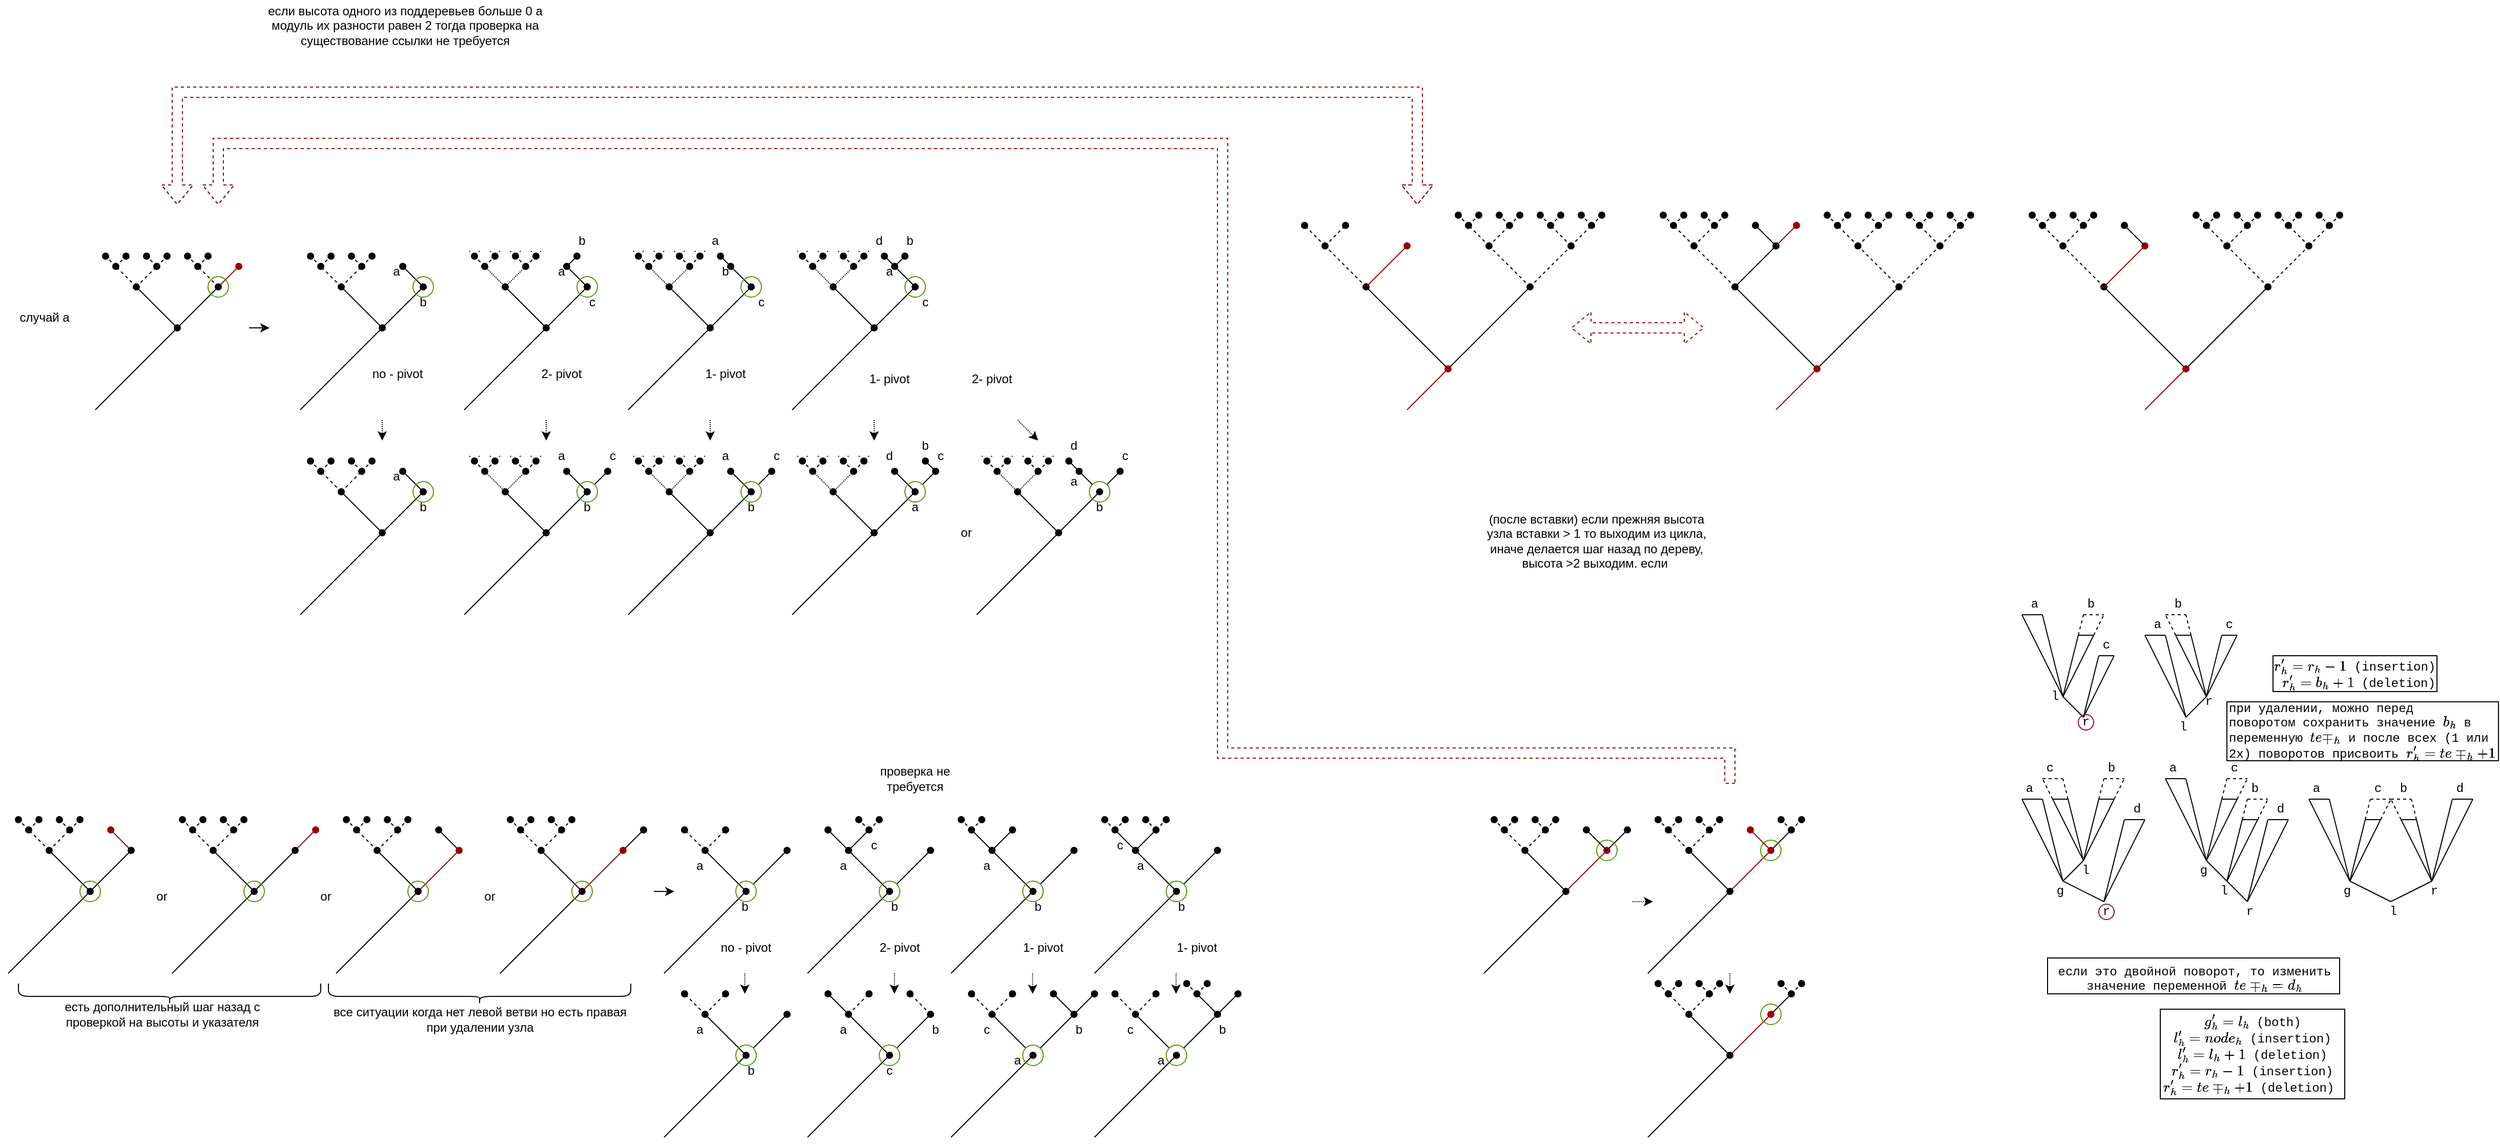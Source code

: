 <mxfile version="15.5.4" type="embed"><diagram id="D4oyk8fNTiGRm2SQI8vi" name="Page-1"><mxGraphModel dx="943" dy="-862" grid="1" gridSize="5" guides="1" tooltips="1" connect="1" arrows="1" fold="1" page="1" pageScale="1" pageWidth="827" pageHeight="1169" math="1" shadow="0"><root><mxCell id="0"/><mxCell id="1" parent="0"/><mxCell id="244" value="" style="endArrow=oval;html=1;endFill=1;dashed=1;" parent="1" edge="1"><mxGeometry width="50" height="50" relative="1" as="geometry"><mxPoint x="140.0" y="1460" as="sourcePoint"/><mxPoint x="130.0" y="1450" as="targetPoint"/></mxGeometry></mxCell><mxCell id="245" value="" style="endArrow=oval;html=1;endFill=1;dashed=1;" parent="1" edge="1"><mxGeometry width="50" height="50" relative="1" as="geometry"><mxPoint x="160.0" y="1480" as="sourcePoint"/><mxPoint x="140.0" y="1460" as="targetPoint"/></mxGeometry></mxCell><mxCell id="246" value="" style="endArrow=oval;html=1;endFill=1;" parent="1" edge="1"><mxGeometry width="50" height="50" relative="1" as="geometry"><mxPoint x="200.0" y="1520.0" as="sourcePoint"/><mxPoint x="160.0" y="1480" as="targetPoint"/></mxGeometry></mxCell><mxCell id="247" value="" style="endArrow=oval;html=1;endFill=1;dashed=1;" parent="1" edge="1"><mxGeometry width="50" height="50" relative="1" as="geometry"><mxPoint x="160.0" y="1480" as="sourcePoint"/><mxPoint x="180.0" y="1460" as="targetPoint"/></mxGeometry></mxCell><mxCell id="248" value="" style="endArrow=oval;html=1;endFill=1;dashed=1;" parent="1" edge="1"><mxGeometry width="50" height="50" relative="1" as="geometry"><mxPoint x="140.0" y="1460" as="sourcePoint"/><mxPoint x="150.0" y="1450" as="targetPoint"/></mxGeometry></mxCell><mxCell id="249" value="" style="endArrow=oval;html=1;endFill=1;dashed=1;" parent="1" edge="1"><mxGeometry width="50" height="50" relative="1" as="geometry"><mxPoint x="180.0" y="1460" as="sourcePoint"/><mxPoint x="170.0" y="1450" as="targetPoint"/></mxGeometry></mxCell><mxCell id="250" value="" style="endArrow=oval;html=1;endFill=1;dashed=1;" parent="1" edge="1"><mxGeometry width="50" height="50" relative="1" as="geometry"><mxPoint x="180.0" y="1460" as="sourcePoint"/><mxPoint x="190.0" y="1450" as="targetPoint"/></mxGeometry></mxCell><mxCell id="251" value="" style="endArrow=oval;dashed=1;html=1;endFill=1;" parent="1" edge="1"><mxGeometry width="50" height="50" relative="1" as="geometry"><mxPoint x="220.0" y="1460" as="sourcePoint"/><mxPoint x="210.0" y="1450" as="targetPoint"/></mxGeometry></mxCell><mxCell id="252" value="" style="endArrow=oval;dashed=1;html=1;endFill=1;" parent="1" edge="1"><mxGeometry width="50" height="50" relative="1" as="geometry"><mxPoint x="240.0" y="1480" as="sourcePoint"/><mxPoint x="220.0" y="1460" as="targetPoint"/></mxGeometry></mxCell><mxCell id="253" value="" style="endArrow=oval;html=1;endFill=1;strokeColor=#990000;" parent="1" edge="1"><mxGeometry width="50" height="50" relative="1" as="geometry"><mxPoint x="240.0" y="1480" as="sourcePoint"/><mxPoint x="260.0" y="1460" as="targetPoint"/></mxGeometry></mxCell><mxCell id="254" value="" style="endArrow=oval;dashed=1;html=1;endFill=1;" parent="1" edge="1"><mxGeometry width="50" height="50" relative="1" as="geometry"><mxPoint x="220.0" y="1460" as="sourcePoint"/><mxPoint x="230.0" y="1450" as="targetPoint"/></mxGeometry></mxCell><mxCell id="257" value="" style="endArrow=oval;html=1;endFill=1;" parent="1" edge="1"><mxGeometry width="50" height="50" relative="1" as="geometry"><mxPoint x="200.0" y="1520.0" as="sourcePoint"/><mxPoint x="240.0" y="1480" as="targetPoint"/></mxGeometry></mxCell><mxCell id="258" value="" style="endArrow=oval;html=1;endFill=1;" parent="1" edge="1"><mxGeometry width="50" height="50" relative="1" as="geometry"><mxPoint x="120.0" y="1600.0" as="sourcePoint"/><mxPoint x="200.0" y="1520.0" as="targetPoint"/></mxGeometry></mxCell><mxCell id="260" value="" style="endArrow=oval;html=1;endFill=1;strokeColor=#000000;dashed=1;" parent="1" edge="1"><mxGeometry width="50" height="50" relative="1" as="geometry"><mxPoint x="535.0" y="2010" as="sourcePoint"/><mxPoint x="525.0" y="2000" as="targetPoint"/></mxGeometry></mxCell><mxCell id="261" value="" style="endArrow=oval;html=1;endFill=1;strokeColor=#000000;dashed=1;" parent="1" edge="1"><mxGeometry width="50" height="50" relative="1" as="geometry"><mxPoint x="555.0" y="2030" as="sourcePoint"/><mxPoint x="535.0" y="2010" as="targetPoint"/></mxGeometry></mxCell><mxCell id="262" value="" style="endArrow=oval;html=1;endFill=1;" parent="1" edge="1"><mxGeometry width="50" height="50" relative="1" as="geometry"><mxPoint x="595.0" y="2070" as="sourcePoint"/><mxPoint x="555.0" y="2030" as="targetPoint"/></mxGeometry></mxCell><mxCell id="263" value="" style="endArrow=oval;html=1;endFill=1;strokeColor=#000000;dashed=1;" parent="1" edge="1"><mxGeometry width="50" height="50" relative="1" as="geometry"><mxPoint x="555.0" y="2030" as="sourcePoint"/><mxPoint x="575.0" y="2010" as="targetPoint"/></mxGeometry></mxCell><mxCell id="264" value="" style="endArrow=oval;html=1;endFill=1;strokeColor=#000000;dashed=1;" parent="1" edge="1"><mxGeometry width="50" height="50" relative="1" as="geometry"><mxPoint x="535.0" y="2010" as="sourcePoint"/><mxPoint x="545.0" y="2000" as="targetPoint"/></mxGeometry></mxCell><mxCell id="265" value="" style="endArrow=oval;html=1;endFill=1;strokeColor=#000000;dashed=1;" parent="1" edge="1"><mxGeometry width="50" height="50" relative="1" as="geometry"><mxPoint x="575.0" y="2010" as="sourcePoint"/><mxPoint x="565.0" y="2000" as="targetPoint"/></mxGeometry></mxCell><mxCell id="266" value="" style="endArrow=oval;html=1;endFill=1;strokeColor=#000000;dashed=1;" parent="1" edge="1"><mxGeometry width="50" height="50" relative="1" as="geometry"><mxPoint x="575.0" y="2010" as="sourcePoint"/><mxPoint x="585.0" y="2000" as="targetPoint"/></mxGeometry></mxCell><mxCell id="269" value="" style="endArrow=oval;html=1;endFill=1;strokeColor=#000000;" parent="1" edge="1"><mxGeometry width="50" height="50" relative="1" as="geometry"><mxPoint x="635.0" y="2030" as="sourcePoint"/><mxPoint x="655.0" y="2010" as="targetPoint"/></mxGeometry></mxCell><mxCell id="273" value="" style="endArrow=oval;html=1;endFill=1;strokeColor=#990000;" parent="1" edge="1"><mxGeometry width="50" height="50" relative="1" as="geometry"><mxPoint x="595.0" y="2070" as="sourcePoint"/><mxPoint x="635.0" y="2030" as="targetPoint"/></mxGeometry></mxCell><mxCell id="274" value="" style="endArrow=oval;html=1;endFill=1;" parent="1" edge="1"><mxGeometry width="50" height="50" relative="1" as="geometry"><mxPoint x="515.0" y="2150" as="sourcePoint"/><mxPoint x="595.0" y="2070" as="targetPoint"/></mxGeometry></mxCell><mxCell id="312" value="случай а" style="text;html=1;align=center;verticalAlign=middle;resizable=0;points=[];autosize=1;strokeColor=none;fillColor=none;" parent="1" vertex="1"><mxGeometry x="40" y="1500" width="60" height="20" as="geometry"/></mxCell><mxCell id="315" value="" style="ellipse;whiteSpace=wrap;html=1;fillColor=none;strokeColor=#4D9900;" parent="1" vertex="1"><mxGeometry x="230" y="1470" width="20" height="20" as="geometry"/></mxCell><mxCell id="329" value="" style="ellipse;whiteSpace=wrap;html=1;fillColor=none;strokeColor=#4D9900;" parent="1" vertex="1"><mxGeometry x="585" y="2060" width="20" height="20" as="geometry"/></mxCell><mxCell id="330" value="" style="endArrow=oval;html=1;endFill=1;dashed=1;" parent="1" edge="1"><mxGeometry width="50" height="50" relative="1" as="geometry"><mxPoint x="340.0" y="1460" as="sourcePoint"/><mxPoint x="330.0" y="1450" as="targetPoint"/></mxGeometry></mxCell><mxCell id="331" value="" style="endArrow=oval;html=1;endFill=1;dashed=1;" parent="1" edge="1"><mxGeometry width="50" height="50" relative="1" as="geometry"><mxPoint x="360.0" y="1480" as="sourcePoint"/><mxPoint x="340.0" y="1460" as="targetPoint"/></mxGeometry></mxCell><mxCell id="332" value="" style="endArrow=oval;html=1;endFill=1;" parent="1" edge="1"><mxGeometry width="50" height="50" relative="1" as="geometry"><mxPoint x="400.0" y="1520" as="sourcePoint"/><mxPoint x="360.0" y="1480" as="targetPoint"/></mxGeometry></mxCell><mxCell id="333" value="" style="endArrow=oval;html=1;endFill=1;dashed=1;" parent="1" edge="1"><mxGeometry width="50" height="50" relative="1" as="geometry"><mxPoint x="360.0" y="1480" as="sourcePoint"/><mxPoint x="380.0" y="1460" as="targetPoint"/></mxGeometry></mxCell><mxCell id="334" value="" style="endArrow=oval;html=1;endFill=1;dashed=1;" parent="1" edge="1"><mxGeometry width="50" height="50" relative="1" as="geometry"><mxPoint x="340.0" y="1460" as="sourcePoint"/><mxPoint x="350.0" y="1450" as="targetPoint"/></mxGeometry></mxCell><mxCell id="335" value="" style="endArrow=oval;html=1;endFill=1;dashed=1;" parent="1" edge="1"><mxGeometry width="50" height="50" relative="1" as="geometry"><mxPoint x="380.0" y="1460" as="sourcePoint"/><mxPoint x="370.0" y="1450" as="targetPoint"/></mxGeometry></mxCell><mxCell id="336" value="" style="endArrow=oval;html=1;endFill=1;dashed=1;" parent="1" edge="1"><mxGeometry width="50" height="50" relative="1" as="geometry"><mxPoint x="380.0" y="1460" as="sourcePoint"/><mxPoint x="390.0" y="1450" as="targetPoint"/></mxGeometry></mxCell><mxCell id="338" value="" style="endArrow=oval;html=1;endFill=1;" parent="1" edge="1"><mxGeometry width="50" height="50" relative="1" as="geometry"><mxPoint x="440.0" y="1480" as="sourcePoint"/><mxPoint x="420.0" y="1460" as="targetPoint"/></mxGeometry></mxCell><mxCell id="341" value="" style="endArrow=oval;html=1;endFill=1;" parent="1" edge="1"><mxGeometry width="50" height="50" relative="1" as="geometry"><mxPoint x="400.0" y="1520" as="sourcePoint"/><mxPoint x="440.0" y="1480" as="targetPoint"/></mxGeometry></mxCell><mxCell id="342" value="" style="endArrow=oval;html=1;endFill=1;" parent="1" edge="1"><mxGeometry width="50" height="50" relative="1" as="geometry"><mxPoint x="320.0" y="1600" as="sourcePoint"/><mxPoint x="400.0" y="1520" as="targetPoint"/></mxGeometry></mxCell><mxCell id="343" value="" style="ellipse;whiteSpace=wrap;html=1;fillColor=none;strokeColor=#4D9900;" parent="1" vertex="1"><mxGeometry x="430" y="1470" width="20" height="20" as="geometry"/></mxCell><mxCell id="344" value="" style="endArrow=oval;html=1;endFill=1;dashed=1;" parent="1" edge="1"><mxGeometry width="50" height="50" relative="1" as="geometry"><mxPoint x="500.0" y="1460" as="sourcePoint"/><mxPoint x="490.0" y="1450" as="targetPoint"/></mxGeometry></mxCell><mxCell id="345" value="" style="endArrow=oval;html=1;endFill=1;dashed=1;dashPattern=1 1;" parent="1" edge="1"><mxGeometry width="50" height="50" relative="1" as="geometry"><mxPoint x="520.0" y="1480" as="sourcePoint"/><mxPoint x="500.0" y="1460" as="targetPoint"/></mxGeometry></mxCell><mxCell id="346" value="" style="endArrow=oval;html=1;endFill=1;" parent="1" edge="1"><mxGeometry width="50" height="50" relative="1" as="geometry"><mxPoint x="560.0" y="1520" as="sourcePoint"/><mxPoint x="520.0" y="1480" as="targetPoint"/></mxGeometry></mxCell><mxCell id="347" value="" style="endArrow=oval;html=1;endFill=1;dashed=1;dashPattern=1 1;" parent="1" edge="1"><mxGeometry width="50" height="50" relative="1" as="geometry"><mxPoint x="520.0" y="1480" as="sourcePoint"/><mxPoint x="540.0" y="1460" as="targetPoint"/></mxGeometry></mxCell><mxCell id="348" value="" style="endArrow=oval;html=1;endFill=1;dashed=1;" parent="1" edge="1"><mxGeometry width="50" height="50" relative="1" as="geometry"><mxPoint x="500.0" y="1460" as="sourcePoint"/><mxPoint x="510.0" y="1450" as="targetPoint"/></mxGeometry></mxCell><mxCell id="349" value="" style="endArrow=oval;html=1;endFill=1;dashed=1;" parent="1" edge="1"><mxGeometry width="50" height="50" relative="1" as="geometry"><mxPoint x="540.0" y="1460" as="sourcePoint"/><mxPoint x="530.0" y="1450" as="targetPoint"/></mxGeometry></mxCell><mxCell id="350" value="" style="endArrow=oval;html=1;endFill=1;dashed=1;" parent="1" edge="1"><mxGeometry width="50" height="50" relative="1" as="geometry"><mxPoint x="540.0" y="1460" as="sourcePoint"/><mxPoint x="550.0" y="1450" as="targetPoint"/></mxGeometry></mxCell><mxCell id="352" value="" style="endArrow=oval;html=1;endFill=1;" parent="1" edge="1"><mxGeometry width="50" height="50" relative="1" as="geometry"><mxPoint x="600.0" y="1480" as="sourcePoint"/><mxPoint x="580.0" y="1460" as="targetPoint"/></mxGeometry></mxCell><mxCell id="353" value="" style="endArrow=oval;html=1;endFill=1;" parent="1" edge="1"><mxGeometry width="50" height="50" relative="1" as="geometry"><mxPoint x="580.0" y="1460" as="sourcePoint"/><mxPoint x="590.0" y="1450" as="targetPoint"/></mxGeometry></mxCell><mxCell id="354" value="" style="endArrow=oval;html=1;endFill=1;" parent="1" edge="1"><mxGeometry width="50" height="50" relative="1" as="geometry"><mxPoint x="560.0" y="1520" as="sourcePoint"/><mxPoint x="600.0" y="1480" as="targetPoint"/></mxGeometry></mxCell><mxCell id="355" value="" style="endArrow=oval;html=1;endFill=1;" parent="1" edge="1"><mxGeometry width="50" height="50" relative="1" as="geometry"><mxPoint x="480.0" y="1600" as="sourcePoint"/><mxPoint x="560.0" y="1520" as="targetPoint"/></mxGeometry></mxCell><mxCell id="356" value="" style="ellipse;whiteSpace=wrap;html=1;fillColor=none;strokeColor=#4D9900;" parent="1" vertex="1"><mxGeometry x="590" y="1470" width="20" height="20" as="geometry"/></mxCell><mxCell id="357" value="" style="endArrow=oval;html=1;endFill=1;dashed=1;" parent="1" edge="1"><mxGeometry width="50" height="50" relative="1" as="geometry"><mxPoint x="660.0" y="1460" as="sourcePoint"/><mxPoint x="650.0" y="1450" as="targetPoint"/></mxGeometry></mxCell><mxCell id="358" value="" style="endArrow=oval;html=1;endFill=1;dashed=1;dashPattern=1 1;" parent="1" edge="1"><mxGeometry width="50" height="50" relative="1" as="geometry"><mxPoint x="680.0" y="1480" as="sourcePoint"/><mxPoint x="660.0" y="1460" as="targetPoint"/></mxGeometry></mxCell><mxCell id="359" value="" style="endArrow=oval;html=1;endFill=1;" parent="1" edge="1"><mxGeometry width="50" height="50" relative="1" as="geometry"><mxPoint x="720.0" y="1520" as="sourcePoint"/><mxPoint x="680.0" y="1480" as="targetPoint"/></mxGeometry></mxCell><mxCell id="360" value="" style="endArrow=oval;html=1;endFill=1;dashed=1;dashPattern=1 1;" parent="1" edge="1"><mxGeometry width="50" height="50" relative="1" as="geometry"><mxPoint x="680.0" y="1480" as="sourcePoint"/><mxPoint x="700.0" y="1460" as="targetPoint"/></mxGeometry></mxCell><mxCell id="361" value="" style="endArrow=oval;html=1;endFill=1;dashed=1;" parent="1" edge="1"><mxGeometry width="50" height="50" relative="1" as="geometry"><mxPoint x="660.0" y="1460" as="sourcePoint"/><mxPoint x="670.0" y="1450" as="targetPoint"/></mxGeometry></mxCell><mxCell id="362" value="" style="endArrow=oval;html=1;endFill=1;dashed=1;" parent="1" edge="1"><mxGeometry width="50" height="50" relative="1" as="geometry"><mxPoint x="700.0" y="1460" as="sourcePoint"/><mxPoint x="690.0" y="1450" as="targetPoint"/></mxGeometry></mxCell><mxCell id="363" value="" style="endArrow=oval;html=1;endFill=1;dashed=1;" parent="1" edge="1"><mxGeometry width="50" height="50" relative="1" as="geometry"><mxPoint x="700.0" y="1460" as="sourcePoint"/><mxPoint x="710.0" y="1450" as="targetPoint"/></mxGeometry></mxCell><mxCell id="364" value="" style="endArrow=oval;html=1;endFill=1;" parent="1" edge="1"><mxGeometry width="50" height="50" relative="1" as="geometry"><mxPoint x="760" y="1480" as="sourcePoint"/><mxPoint x="740.0" y="1460" as="targetPoint"/></mxGeometry></mxCell><mxCell id="365" value="" style="endArrow=oval;html=1;endFill=1;" parent="1" edge="1"><mxGeometry width="50" height="50" relative="1" as="geometry"><mxPoint x="740.0" y="1460" as="sourcePoint"/><mxPoint x="730" y="1450" as="targetPoint"/></mxGeometry></mxCell><mxCell id="366" value="" style="endArrow=oval;html=1;endFill=1;" parent="1" edge="1"><mxGeometry width="50" height="50" relative="1" as="geometry"><mxPoint x="720.0" y="1520" as="sourcePoint"/><mxPoint x="760" y="1480" as="targetPoint"/></mxGeometry></mxCell><mxCell id="367" value="" style="endArrow=oval;html=1;endFill=1;" parent="1" edge="1"><mxGeometry width="50" height="50" relative="1" as="geometry"><mxPoint x="640.0" y="1600" as="sourcePoint"/><mxPoint x="720.0" y="1520" as="targetPoint"/></mxGeometry></mxCell><mxCell id="368" value="" style="ellipse;whiteSpace=wrap;html=1;fillColor=none;strokeColor=#4D9900;" parent="1" vertex="1"><mxGeometry x="750" y="1470" width="20" height="20" as="geometry"/></mxCell><mxCell id="374" value="" style="endArrow=oval;html=1;endFill=1;" parent="1" edge="1"><mxGeometry width="50" height="50" relative="1" as="geometry"><mxPoint x="755.0" y="2070" as="sourcePoint"/><mxPoint x="715.0" y="2030" as="targetPoint"/></mxGeometry></mxCell><mxCell id="379" value="" style="endArrow=oval;html=1;endFill=1;strokeColor=#000000;" parent="1" source="382" edge="1"><mxGeometry width="50" height="50" relative="1" as="geometry"><mxPoint x="795.0" y="2030" as="sourcePoint"/><mxPoint x="795" y="2030" as="targetPoint"/></mxGeometry></mxCell><mxCell id="381" value="" style="endArrow=oval;html=1;endFill=1;" parent="1" edge="1"><mxGeometry width="50" height="50" relative="1" as="geometry"><mxPoint x="675.0" y="2150" as="sourcePoint"/><mxPoint x="755.0" y="2070" as="targetPoint"/></mxGeometry></mxCell><mxCell id="382" value="" style="ellipse;whiteSpace=wrap;html=1;fillColor=none;strokeColor=#4D9900;" parent="1" vertex="1"><mxGeometry x="745" y="2060" width="20" height="20" as="geometry"/></mxCell><mxCell id="384" value="" style="endArrow=oval;html=1;endFill=1;strokeColor=#000000;" parent="1" edge="1"><mxGeometry width="50" height="50" relative="1" as="geometry"><mxPoint x="855.0" y="2030" as="sourcePoint"/><mxPoint x="835.0" y="2010" as="targetPoint"/></mxGeometry></mxCell><mxCell id="385" value="" style="endArrow=oval;html=1;endFill=1;" parent="1" edge="1"><mxGeometry width="50" height="50" relative="1" as="geometry"><mxPoint x="895.0" y="2070" as="sourcePoint"/><mxPoint x="855.0" y="2030" as="targetPoint"/></mxGeometry></mxCell><mxCell id="386" value="" style="endArrow=oval;html=1;endFill=1;strokeColor=#000000;" parent="1" edge="1"><mxGeometry width="50" height="50" relative="1" as="geometry"><mxPoint x="855.0" y="2030" as="sourcePoint"/><mxPoint x="875.0" y="2010" as="targetPoint"/></mxGeometry></mxCell><mxCell id="388" value="" style="endArrow=oval;html=1;endFill=1;strokeColor=#000000;dashed=1;" parent="1" edge="1"><mxGeometry width="50" height="50" relative="1" as="geometry"><mxPoint x="875.0" y="2010" as="sourcePoint"/><mxPoint x="865.0" y="2000" as="targetPoint"/></mxGeometry></mxCell><mxCell id="389" value="" style="endArrow=oval;html=1;endFill=1;strokeColor=#000000;dashed=1;" parent="1" edge="1"><mxGeometry width="50" height="50" relative="1" as="geometry"><mxPoint x="875.0" y="2010" as="sourcePoint"/><mxPoint x="885.0" y="2000" as="targetPoint"/></mxGeometry></mxCell><mxCell id="390" value="" style="endArrow=oval;html=1;endFill=1;strokeColor=#000000;" parent="1" source="392" edge="1"><mxGeometry width="50" height="50" relative="1" as="geometry"><mxPoint x="935.0" y="2030" as="sourcePoint"/><mxPoint x="935" y="2030" as="targetPoint"/></mxGeometry></mxCell><mxCell id="391" value="" style="endArrow=oval;html=1;endFill=1;" parent="1" edge="1"><mxGeometry width="50" height="50" relative="1" as="geometry"><mxPoint x="815.0" y="2150" as="sourcePoint"/><mxPoint x="895.0" y="2070" as="targetPoint"/></mxGeometry></mxCell><mxCell id="392" value="" style="ellipse;whiteSpace=wrap;html=1;fillColor=none;strokeColor=#4D9900;" parent="1" vertex="1"><mxGeometry x="885" y="2060" width="20" height="20" as="geometry"/></mxCell><mxCell id="393" value="" style="endArrow=oval;html=1;endFill=1;strokeColor=#000000;dashed=1;" parent="1" edge="1"><mxGeometry width="50" height="50" relative="1" as="geometry"><mxPoint x="975.0" y="2010" as="sourcePoint"/><mxPoint x="965.0" y="2000" as="targetPoint"/></mxGeometry></mxCell><mxCell id="394" value="" style="endArrow=oval;html=1;endFill=1;strokeColor=#000000;" parent="1" edge="1"><mxGeometry width="50" height="50" relative="1" as="geometry"><mxPoint x="995.0" y="2030" as="sourcePoint"/><mxPoint x="975.0" y="2010" as="targetPoint"/></mxGeometry></mxCell><mxCell id="395" value="" style="endArrow=oval;html=1;endFill=1;" parent="1" edge="1"><mxGeometry width="50" height="50" relative="1" as="geometry"><mxPoint x="1035.0" y="2070" as="sourcePoint"/><mxPoint x="995.0" y="2030" as="targetPoint"/></mxGeometry></mxCell><mxCell id="396" value="" style="endArrow=oval;html=1;endFill=1;strokeColor=#000000;" parent="1" edge="1"><mxGeometry width="50" height="50" relative="1" as="geometry"><mxPoint x="995.0" y="2030" as="sourcePoint"/><mxPoint x="1015.0" y="2010" as="targetPoint"/></mxGeometry></mxCell><mxCell id="397" value="" style="endArrow=oval;html=1;endFill=1;strokeColor=#000000;dashed=1;" parent="1" edge="1"><mxGeometry width="50" height="50" relative="1" as="geometry"><mxPoint x="975.0" y="2010" as="sourcePoint"/><mxPoint x="985.0" y="2000" as="targetPoint"/></mxGeometry></mxCell><mxCell id="400" value="" style="endArrow=oval;html=1;endFill=1;strokeColor=#000000;" parent="1" source="402" edge="1"><mxGeometry width="50" height="50" relative="1" as="geometry"><mxPoint x="1075.0" y="2030" as="sourcePoint"/><mxPoint x="1075" y="2030" as="targetPoint"/></mxGeometry></mxCell><mxCell id="401" value="" style="endArrow=oval;html=1;endFill=1;" parent="1" edge="1"><mxGeometry width="50" height="50" relative="1" as="geometry"><mxPoint x="955.0" y="2150" as="sourcePoint"/><mxPoint x="1035.0" y="2070" as="targetPoint"/></mxGeometry></mxCell><mxCell id="402" value="" style="ellipse;whiteSpace=wrap;html=1;fillColor=none;strokeColor=#4D9900;" parent="1" vertex="1"><mxGeometry x="1025" y="2060" width="20" height="20" as="geometry"/></mxCell><mxCell id="403" value="" style="endArrow=oval;html=1;endFill=1;strokeColor=#000000;dashed=1;" parent="1" edge="1"><mxGeometry width="50" height="50" relative="1" as="geometry"><mxPoint x="715.0" y="2030" as="sourcePoint"/><mxPoint x="695.0" y="2010" as="targetPoint"/></mxGeometry></mxCell><mxCell id="404" value="" style="endArrow=oval;html=1;endFill=1;strokeColor=#000000;dashed=1;" parent="1" edge="1"><mxGeometry width="50" height="50" relative="1" as="geometry"><mxPoint x="715.0" y="2030" as="sourcePoint"/><mxPoint x="735.0" y="2010" as="targetPoint"/></mxGeometry></mxCell><mxCell id="405" value="" style="endArrow=oval;html=1;endFill=1;strokeColor=#000000;dashed=1;" parent="1" edge="1"><mxGeometry width="50" height="50" relative="1" as="geometry"><mxPoint x="1115" y="2010" as="sourcePoint"/><mxPoint x="1105" y="2000" as="targetPoint"/></mxGeometry></mxCell><mxCell id="406" value="" style="endArrow=oval;html=1;endFill=1;strokeColor=#000000;" parent="1" edge="1"><mxGeometry width="50" height="50" relative="1" as="geometry"><mxPoint x="1135" y="2030" as="sourcePoint"/><mxPoint x="1115" y="2010" as="targetPoint"/></mxGeometry></mxCell><mxCell id="407" value="" style="endArrow=oval;html=1;endFill=1;" parent="1" edge="1"><mxGeometry width="50" height="50" relative="1" as="geometry"><mxPoint x="1175" y="2070" as="sourcePoint"/><mxPoint x="1135" y="2030" as="targetPoint"/></mxGeometry></mxCell><mxCell id="408" value="" style="endArrow=oval;html=1;endFill=1;strokeColor=#000000;" parent="1" edge="1"><mxGeometry width="50" height="50" relative="1" as="geometry"><mxPoint x="1135" y="2030" as="sourcePoint"/><mxPoint x="1155" y="2010" as="targetPoint"/></mxGeometry></mxCell><mxCell id="409" value="" style="endArrow=oval;html=1;endFill=1;strokeColor=#000000;dashed=1;" parent="1" edge="1"><mxGeometry width="50" height="50" relative="1" as="geometry"><mxPoint x="1115" y="2010" as="sourcePoint"/><mxPoint x="1125" y="2000" as="targetPoint"/></mxGeometry></mxCell><mxCell id="410" value="" style="endArrow=oval;html=1;endFill=1;strokeColor=#000000;dashed=1;" parent="1" edge="1"><mxGeometry width="50" height="50" relative="1" as="geometry"><mxPoint x="1155" y="2010" as="sourcePoint"/><mxPoint x="1145" y="2000" as="targetPoint"/></mxGeometry></mxCell><mxCell id="411" value="" style="endArrow=oval;html=1;endFill=1;strokeColor=#000000;dashed=1;" parent="1" edge="1"><mxGeometry width="50" height="50" relative="1" as="geometry"><mxPoint x="1155" y="2010" as="sourcePoint"/><mxPoint x="1165" y="2000" as="targetPoint"/></mxGeometry></mxCell><mxCell id="412" value="" style="endArrow=oval;html=1;endFill=1;strokeColor=#000000;" parent="1" source="414" edge="1"><mxGeometry width="50" height="50" relative="1" as="geometry"><mxPoint x="1215.0" y="2030" as="sourcePoint"/><mxPoint x="1215" y="2030" as="targetPoint"/></mxGeometry></mxCell><mxCell id="413" value="" style="endArrow=oval;html=1;endFill=1;" parent="1" edge="1"><mxGeometry width="50" height="50" relative="1" as="geometry"><mxPoint x="1095" y="2150" as="sourcePoint"/><mxPoint x="1175" y="2070" as="targetPoint"/></mxGeometry></mxCell><mxCell id="414" value="" style="ellipse;whiteSpace=wrap;html=1;fillColor=none;strokeColor=#4D9900;" parent="1" vertex="1"><mxGeometry x="1165" y="2060" width="20" height="20" as="geometry"/></mxCell><mxCell id="416" value="a" style="text;html=1;strokeColor=none;fillColor=none;align=center;verticalAlign=middle;whiteSpace=wrap;rounded=0;" parent="1" vertex="1"><mxGeometry x="705" y="2040" width="10" height="10" as="geometry"/></mxCell><mxCell id="417" value="b" style="text;html=1;strokeColor=none;fillColor=none;align=center;verticalAlign=middle;whiteSpace=wrap;rounded=0;" parent="1" vertex="1"><mxGeometry x="749" y="2080" width="10" height="10" as="geometry"/></mxCell><mxCell id="418" value="a" style="text;html=1;strokeColor=none;fillColor=none;align=center;verticalAlign=middle;whiteSpace=wrap;rounded=0;" parent="1" vertex="1"><mxGeometry x="845" y="2040" width="10" height="10" as="geometry"/></mxCell><mxCell id="419" value="a" style="text;html=1;strokeColor=none;fillColor=none;align=center;verticalAlign=middle;whiteSpace=wrap;rounded=0;" parent="1" vertex="1"><mxGeometry x="985" y="2040" width="10" height="10" as="geometry"/></mxCell><mxCell id="420" value="a" style="text;html=1;strokeColor=none;fillColor=none;align=center;verticalAlign=middle;whiteSpace=wrap;rounded=0;" parent="1" vertex="1"><mxGeometry x="1135" y="2040" width="10" height="10" as="geometry"/></mxCell><mxCell id="421" value="" style="endArrow=oval;html=1;endFill=1;strokeColor=#000000;dashed=1;" parent="1" edge="1"><mxGeometry width="50" height="50" relative="1" as="geometry"><mxPoint x="1135" y="2190" as="sourcePoint"/><mxPoint x="1115" y="2170" as="targetPoint"/></mxGeometry></mxCell><mxCell id="422" value="" style="endArrow=oval;html=1;endFill=1;strokeColor=#000000;" parent="1" source="430" edge="1"><mxGeometry width="50" height="50" relative="1" as="geometry"><mxPoint x="1135" y="2190" as="sourcePoint"/><mxPoint x="1135" y="2190" as="targetPoint"/></mxGeometry></mxCell><mxCell id="424" value="" style="endArrow=oval;html=1;endFill=1;strokeColor=#000000;" parent="1" edge="1"><mxGeometry width="50" height="50" relative="1" as="geometry"><mxPoint x="1215" y="2190" as="sourcePoint"/><mxPoint x="1195" y="2170" as="targetPoint"/></mxGeometry></mxCell><mxCell id="425" value="" style="endArrow=oval;html=1;endFill=1;strokeColor=#000000;dashed=1;" parent="1" edge="1"><mxGeometry width="50" height="50" relative="1" as="geometry"><mxPoint x="1135" y="2190" as="sourcePoint"/><mxPoint x="1155" y="2170" as="targetPoint"/></mxGeometry></mxCell><mxCell id="426" value="" style="endArrow=oval;html=1;endFill=1;strokeColor=#000000;dashed=1;" parent="1" edge="1"><mxGeometry width="50" height="50" relative="1" as="geometry"><mxPoint x="1195" y="2170" as="sourcePoint"/><mxPoint x="1185" y="2160" as="targetPoint"/></mxGeometry></mxCell><mxCell id="427" value="" style="endArrow=oval;html=1;endFill=1;strokeColor=#000000;dashed=1;" parent="1" edge="1"><mxGeometry width="50" height="50" relative="1" as="geometry"><mxPoint x="1195" y="2170" as="sourcePoint"/><mxPoint x="1205" y="2160" as="targetPoint"/></mxGeometry></mxCell><mxCell id="428" value="" style="endArrow=oval;html=1;endFill=1;strokeColor=#000000;" parent="1" edge="1"><mxGeometry width="50" height="50" relative="1" as="geometry"><mxPoint x="1215" y="2190" as="sourcePoint"/><mxPoint x="1235" y="2170" as="targetPoint"/></mxGeometry></mxCell><mxCell id="429" value="" style="endArrow=oval;html=1;endFill=1;" parent="1" edge="1"><mxGeometry width="50" height="50" relative="1" as="geometry"><mxPoint x="1095" y="2310" as="sourcePoint"/><mxPoint x="1175" y="2230" as="targetPoint"/></mxGeometry></mxCell><mxCell id="430" value="" style="ellipse;whiteSpace=wrap;html=1;fillColor=none;strokeColor=#4D9900;" parent="1" vertex="1"><mxGeometry x="1165" y="2220" width="20" height="20" as="geometry"/></mxCell><mxCell id="431" value="a" style="text;html=1;strokeColor=none;fillColor=none;align=center;verticalAlign=middle;whiteSpace=wrap;rounded=0;" parent="1" vertex="1"><mxGeometry x="1155" y="2230" width="10" height="10" as="geometry"/></mxCell><mxCell id="432" value="b" style="text;html=1;strokeColor=none;fillColor=none;align=center;verticalAlign=middle;whiteSpace=wrap;rounded=0;" parent="1" vertex="1"><mxGeometry x="1175" y="2080" width="10" height="10" as="geometry"/></mxCell><mxCell id="433" value="b" style="text;html=1;strokeColor=none;fillColor=none;align=center;verticalAlign=middle;whiteSpace=wrap;rounded=0;" parent="1" vertex="1"><mxGeometry x="1215" y="2200" width="10" height="10" as="geometry"/></mxCell><mxCell id="434" value="" style="endArrow=oval;html=1;endFill=1;strokeColor=#000000;" parent="1" edge="1"><mxGeometry width="50" height="50" relative="1" as="geometry"><mxPoint x="1182.071" y="2222.929" as="sourcePoint"/><mxPoint x="1215" y="2190" as="targetPoint"/></mxGeometry></mxCell><mxCell id="435" value="c" style="text;html=1;strokeColor=none;fillColor=none;align=center;verticalAlign=middle;whiteSpace=wrap;rounded=0;" parent="1" vertex="1"><mxGeometry x="1125" y="2200" width="10" height="10" as="geometry"/></mxCell><mxCell id="436" value="c" style="text;html=1;strokeColor=none;fillColor=none;align=center;verticalAlign=middle;whiteSpace=wrap;rounded=0;" parent="1" vertex="1"><mxGeometry x="1115" y="2020" width="10" height="10" as="geometry"/></mxCell><mxCell id="437" value="1- pivot" style="text;html=1;strokeColor=none;fillColor=none;align=center;verticalAlign=middle;whiteSpace=wrap;rounded=0;" parent="1" vertex="1"><mxGeometry x="1165" y="2110" width="60" height="30" as="geometry"/></mxCell><mxCell id="464" value="" style="endArrow=oval;html=1;endFill=1;strokeColor=#000000;dashed=1;" parent="1" edge="1"><mxGeometry width="50" height="50" relative="1" as="geometry"><mxPoint x="995" y="2190" as="sourcePoint"/><mxPoint x="975" y="2170" as="targetPoint"/></mxGeometry></mxCell><mxCell id="465" value="" style="endArrow=oval;html=1;endFill=1;strokeColor=#000000;" parent="1" source="472" edge="1"><mxGeometry width="50" height="50" relative="1" as="geometry"><mxPoint x="995" y="2190" as="sourcePoint"/><mxPoint x="995" y="2190" as="targetPoint"/></mxGeometry></mxCell><mxCell id="466" value="" style="endArrow=oval;html=1;endFill=1;strokeColor=#000000;" parent="1" edge="1"><mxGeometry width="50" height="50" relative="1" as="geometry"><mxPoint x="1075" y="2190" as="sourcePoint"/><mxPoint x="1055" y="2170" as="targetPoint"/></mxGeometry></mxCell><mxCell id="467" value="" style="endArrow=oval;html=1;endFill=1;strokeColor=#000000;dashed=1;" parent="1" edge="1"><mxGeometry width="50" height="50" relative="1" as="geometry"><mxPoint x="995" y="2190" as="sourcePoint"/><mxPoint x="1015" y="2170" as="targetPoint"/></mxGeometry></mxCell><mxCell id="470" value="" style="endArrow=oval;html=1;endFill=1;strokeColor=#000000;" parent="1" edge="1"><mxGeometry width="50" height="50" relative="1" as="geometry"><mxPoint x="1075" y="2190" as="sourcePoint"/><mxPoint x="1095" y="2170" as="targetPoint"/></mxGeometry></mxCell><mxCell id="471" value="" style="endArrow=oval;html=1;endFill=1;" parent="1" edge="1"><mxGeometry width="50" height="50" relative="1" as="geometry"><mxPoint x="955" y="2310" as="sourcePoint"/><mxPoint x="1035" y="2230" as="targetPoint"/></mxGeometry></mxCell><mxCell id="472" value="" style="ellipse;whiteSpace=wrap;html=1;fillColor=none;strokeColor=#4D9900;" parent="1" vertex="1"><mxGeometry x="1025" y="2220" width="20" height="20" as="geometry"/></mxCell><mxCell id="473" value="a" style="text;html=1;strokeColor=none;fillColor=none;align=center;verticalAlign=middle;whiteSpace=wrap;rounded=0;" parent="1" vertex="1"><mxGeometry x="1015" y="2230" width="10" height="10" as="geometry"/></mxCell><mxCell id="474" value="b" style="text;html=1;strokeColor=none;fillColor=none;align=center;verticalAlign=middle;whiteSpace=wrap;rounded=0;" parent="1" vertex="1"><mxGeometry x="1075" y="2200" width="10" height="10" as="geometry"/></mxCell><mxCell id="475" value="" style="endArrow=oval;html=1;endFill=1;strokeColor=#000000;" parent="1" edge="1"><mxGeometry width="50" height="50" relative="1" as="geometry"><mxPoint x="1042.071" y="2222.929" as="sourcePoint"/><mxPoint x="1075" y="2190" as="targetPoint"/></mxGeometry></mxCell><mxCell id="476" value="c" style="text;html=1;strokeColor=none;fillColor=none;align=center;verticalAlign=middle;whiteSpace=wrap;rounded=0;" parent="1" vertex="1"><mxGeometry x="985" y="2200" width="10" height="10" as="geometry"/></mxCell><mxCell id="477" value="1- pivot" style="text;html=1;strokeColor=none;fillColor=none;align=center;verticalAlign=middle;whiteSpace=wrap;rounded=0;" parent="1" vertex="1"><mxGeometry x="1015" y="2110" width="60" height="30" as="geometry"/></mxCell><mxCell id="478" value="" style="endArrow=oval;html=1;endFill=1;strokeColor=#000000;" parent="1" edge="1"><mxGeometry width="50" height="50" relative="1" as="geometry"><mxPoint x="895.0" y="2230" as="sourcePoint"/><mxPoint x="855" y="2190" as="targetPoint"/></mxGeometry></mxCell><mxCell id="480" value="" style="endArrow=oval;html=1;endFill=1;strokeColor=#000000;" parent="1" edge="1"><mxGeometry width="50" height="50" relative="1" as="geometry"><mxPoint x="855.0" y="2190" as="sourcePoint"/><mxPoint x="835" y="2170" as="targetPoint"/></mxGeometry></mxCell><mxCell id="481" value="" style="endArrow=oval;html=1;endFill=1;strokeColor=#000000;dashed=1;" parent="1" edge="1"><mxGeometry width="50" height="50" relative="1" as="geometry"><mxPoint x="855" y="2190" as="sourcePoint"/><mxPoint x="875" y="2170" as="targetPoint"/></mxGeometry></mxCell><mxCell id="482" value="" style="endArrow=oval;html=1;endFill=1;strokeColor=#000000;dashed=1;" parent="1" edge="1"><mxGeometry width="50" height="50" relative="1" as="geometry"><mxPoint x="935" y="2190" as="sourcePoint"/><mxPoint x="915" y="2170" as="targetPoint"/></mxGeometry></mxCell><mxCell id="483" value="" style="endArrow=oval;html=1;endFill=1;strokeColor=#000000;" parent="1" source="485" edge="1"><mxGeometry width="50" height="50" relative="1" as="geometry"><mxPoint x="935.0" y="2190" as="sourcePoint"/><mxPoint x="935" y="2190" as="targetPoint"/></mxGeometry></mxCell><mxCell id="484" value="" style="endArrow=oval;html=1;endFill=1;" parent="1" edge="1"><mxGeometry width="50" height="50" relative="1" as="geometry"><mxPoint x="815.0" y="2310" as="sourcePoint"/><mxPoint x="895.0" y="2230" as="targetPoint"/></mxGeometry></mxCell><mxCell id="485" value="" style="ellipse;whiteSpace=wrap;html=1;fillColor=none;strokeColor=#4D9900;" parent="1" vertex="1"><mxGeometry x="885" y="2220" width="20" height="20" as="geometry"/></mxCell><mxCell id="486" value="a" style="text;html=1;strokeColor=none;fillColor=none;align=center;verticalAlign=middle;whiteSpace=wrap;rounded=0;" parent="1" vertex="1"><mxGeometry x="845" y="2200" width="10" height="10" as="geometry"/></mxCell><mxCell id="487" value="" style="endArrow=oval;html=1;endFill=1;strokeColor=#000000;dashed=1;" parent="1" edge="1"><mxGeometry width="50" height="50" relative="1" as="geometry"><mxPoint x="375.0" y="2010" as="sourcePoint"/><mxPoint x="365.0" y="2000" as="targetPoint"/></mxGeometry></mxCell><mxCell id="488" value="" style="endArrow=oval;html=1;endFill=1;strokeColor=#000000;dashed=1;" parent="1" edge="1"><mxGeometry width="50" height="50" relative="1" as="geometry"><mxPoint x="395.0" y="2030" as="sourcePoint"/><mxPoint x="375.0" y="2010" as="targetPoint"/></mxGeometry></mxCell><mxCell id="489" value="" style="endArrow=oval;html=1;endFill=1;" parent="1" edge="1"><mxGeometry width="50" height="50" relative="1" as="geometry"><mxPoint x="435.0" y="2070" as="sourcePoint"/><mxPoint x="395.0" y="2030" as="targetPoint"/></mxGeometry></mxCell><mxCell id="490" value="" style="endArrow=oval;html=1;endFill=1;strokeColor=#000000;dashed=1;" parent="1" edge="1"><mxGeometry width="50" height="50" relative="1" as="geometry"><mxPoint x="395.0" y="2030" as="sourcePoint"/><mxPoint x="415.0" y="2010" as="targetPoint"/></mxGeometry></mxCell><mxCell id="491" value="" style="endArrow=oval;html=1;endFill=1;strokeColor=#000000;dashed=1;" parent="1" edge="1"><mxGeometry width="50" height="50" relative="1" as="geometry"><mxPoint x="375.0" y="2010" as="sourcePoint"/><mxPoint x="385.0" y="2000" as="targetPoint"/></mxGeometry></mxCell><mxCell id="492" value="" style="endArrow=oval;html=1;endFill=1;strokeColor=#000000;dashed=1;" parent="1" edge="1"><mxGeometry width="50" height="50" relative="1" as="geometry"><mxPoint x="415.0" y="2010" as="sourcePoint"/><mxPoint x="405.0" y="2000" as="targetPoint"/></mxGeometry></mxCell><mxCell id="493" value="" style="endArrow=oval;html=1;endFill=1;strokeColor=#000000;dashed=1;" parent="1" edge="1"><mxGeometry width="50" height="50" relative="1" as="geometry"><mxPoint x="415.0" y="2010" as="sourcePoint"/><mxPoint x="425.0" y="2000" as="targetPoint"/></mxGeometry></mxCell><mxCell id="494" value="" style="endArrow=oval;html=1;endFill=1;strokeColor=#000000;entryX=0.344;entryY=0.167;entryDx=0;entryDy=0;entryPerimeter=0;" parent="1" edge="1"><mxGeometry width="50" height="50" relative="1" as="geometry"><mxPoint x="475.0" y="2030" as="sourcePoint"/><mxPoint x="455.08" y="2010.06" as="targetPoint"/></mxGeometry></mxCell><mxCell id="495" value="" style="endArrow=oval;html=1;endFill=1;strokeColor=#990000;" parent="1" edge="1"><mxGeometry width="50" height="50" relative="1" as="geometry"><mxPoint x="435.0" y="2070" as="sourcePoint"/><mxPoint x="475.0" y="2030" as="targetPoint"/></mxGeometry></mxCell><mxCell id="496" value="" style="endArrow=oval;html=1;endFill=1;" parent="1" edge="1"><mxGeometry width="50" height="50" relative="1" as="geometry"><mxPoint x="355.0" y="2150" as="sourcePoint"/><mxPoint x="435.0" y="2070" as="targetPoint"/></mxGeometry></mxCell><mxCell id="497" value="" style="ellipse;whiteSpace=wrap;html=1;fillColor=none;strokeColor=#4D9900;" parent="1" vertex="1"><mxGeometry x="425" y="2060" width="20" height="20" as="geometry"/></mxCell><mxCell id="498" value="or" style="text;html=1;strokeColor=none;fillColor=none;align=center;verticalAlign=middle;whiteSpace=wrap;rounded=0;" parent="1" vertex="1"><mxGeometry x="475" y="2060" width="60" height="30" as="geometry"/></mxCell><mxCell id="502" style="edgeStyle=orthogonalEdgeStyle;rounded=0;orthogonalLoop=1;jettySize=auto;html=1;" parent="1" edge="1"><mxGeometry relative="1" as="geometry"><mxPoint x="685" y="2070" as="targetPoint"/><mxPoint x="665.0" y="2070.059" as="sourcePoint"/><Array as="points"><mxPoint x="685" y="2070"/><mxPoint x="685" y="2070"/></Array></mxGeometry></mxCell><mxCell id="503" value="2- pivot" style="text;html=1;strokeColor=none;fillColor=none;align=center;verticalAlign=middle;whiteSpace=wrap;rounded=0;" parent="1" vertex="1"><mxGeometry x="875" y="2110" width="60" height="30" as="geometry"/></mxCell><mxCell id="504" value="no - pivot" style="text;html=1;strokeColor=none;fillColor=none;align=center;verticalAlign=middle;whiteSpace=wrap;rounded=0;" parent="1" vertex="1"><mxGeometry x="725" y="2110" width="60" height="30" as="geometry"/></mxCell><mxCell id="505" value="c" style="text;html=1;strokeColor=none;fillColor=none;align=center;verticalAlign=middle;whiteSpace=wrap;rounded=0;" parent="1" vertex="1"><mxGeometry x="875" y="2020" width="10" height="10" as="geometry"/></mxCell><mxCell id="507" value="c" style="text;html=1;strokeColor=none;fillColor=none;align=center;verticalAlign=middle;whiteSpace=wrap;rounded=0;" parent="1" vertex="1"><mxGeometry x="890" y="2240" width="10" height="10" as="geometry"/></mxCell><mxCell id="508" value="b" style="text;html=1;strokeColor=none;fillColor=none;align=center;verticalAlign=middle;whiteSpace=wrap;rounded=0;" parent="1" vertex="1"><mxGeometry x="1035" y="2080" width="10" height="10" as="geometry"/></mxCell><mxCell id="509" value="b" style="text;html=1;strokeColor=none;fillColor=none;align=center;verticalAlign=middle;whiteSpace=wrap;rounded=0;" parent="1" vertex="1"><mxGeometry x="895" y="2080" width="10" height="10" as="geometry"/></mxCell><mxCell id="510" value="b" style="text;html=1;strokeColor=none;fillColor=none;align=center;verticalAlign=middle;whiteSpace=wrap;rounded=0;" parent="1" vertex="1"><mxGeometry x="935" y="2200" width="10" height="10" as="geometry"/></mxCell><mxCell id="511" value="" style="endArrow=oval;html=1;endFill=1;strokeColor=#000000;dashed=1;" parent="1" edge="1"><mxGeometry width="50" height="50" relative="1" as="geometry"><mxPoint x="215" y="2010" as="sourcePoint"/><mxPoint x="205" y="2000" as="targetPoint"/></mxGeometry></mxCell><mxCell id="512" value="" style="endArrow=oval;html=1;endFill=1;strokeColor=#000000;dashed=1;" parent="1" edge="1"><mxGeometry width="50" height="50" relative="1" as="geometry"><mxPoint x="235" y="2030" as="sourcePoint"/><mxPoint x="215" y="2010" as="targetPoint"/></mxGeometry></mxCell><mxCell id="513" value="" style="endArrow=oval;html=1;endFill=1;" parent="1" edge="1"><mxGeometry width="50" height="50" relative="1" as="geometry"><mxPoint x="275" y="2070" as="sourcePoint"/><mxPoint x="235" y="2030" as="targetPoint"/></mxGeometry></mxCell><mxCell id="514" value="" style="endArrow=oval;html=1;endFill=1;strokeColor=#000000;dashed=1;" parent="1" edge="1"><mxGeometry width="50" height="50" relative="1" as="geometry"><mxPoint x="235" y="2030" as="sourcePoint"/><mxPoint x="255" y="2010" as="targetPoint"/></mxGeometry></mxCell><mxCell id="515" value="" style="endArrow=oval;html=1;endFill=1;strokeColor=#000000;dashed=1;" parent="1" edge="1"><mxGeometry width="50" height="50" relative="1" as="geometry"><mxPoint x="215" y="2010" as="sourcePoint"/><mxPoint x="225" y="2000" as="targetPoint"/></mxGeometry></mxCell><mxCell id="516" value="" style="endArrow=oval;html=1;endFill=1;strokeColor=#000000;dashed=1;" parent="1" edge="1"><mxGeometry width="50" height="50" relative="1" as="geometry"><mxPoint x="255" y="2010" as="sourcePoint"/><mxPoint x="245" y="2000" as="targetPoint"/></mxGeometry></mxCell><mxCell id="517" value="" style="endArrow=oval;html=1;endFill=1;strokeColor=#000000;dashed=1;" parent="1" edge="1"><mxGeometry width="50" height="50" relative="1" as="geometry"><mxPoint x="255" y="2010" as="sourcePoint"/><mxPoint x="265" y="2000" as="targetPoint"/></mxGeometry></mxCell><mxCell id="518" value="" style="endArrow=oval;html=1;endFill=1;strokeColor=#990000;" parent="1" edge="1"><mxGeometry width="50" height="50" relative="1" as="geometry"><mxPoint x="315" y="2030" as="sourcePoint"/><mxPoint x="335" y="2010" as="targetPoint"/></mxGeometry></mxCell><mxCell id="519" value="" style="endArrow=oval;html=1;endFill=1;strokeColor=#000000;" parent="1" edge="1"><mxGeometry width="50" height="50" relative="1" as="geometry"><mxPoint x="275" y="2070" as="sourcePoint"/><mxPoint x="315" y="2030" as="targetPoint"/></mxGeometry></mxCell><mxCell id="520" value="" style="endArrow=oval;html=1;endFill=1;" parent="1" edge="1"><mxGeometry width="50" height="50" relative="1" as="geometry"><mxPoint x="195" y="2150" as="sourcePoint"/><mxPoint x="275" y="2070" as="targetPoint"/></mxGeometry></mxCell><mxCell id="521" value="" style="ellipse;whiteSpace=wrap;html=1;fillColor=none;strokeColor=#4D9900;" parent="1" vertex="1"><mxGeometry x="265" y="2060" width="20" height="20" as="geometry"/></mxCell><mxCell id="522" value="" style="endArrow=oval;html=1;endFill=1;strokeColor=#000000;dashed=1;" parent="1" edge="1"><mxGeometry width="50" height="50" relative="1" as="geometry"><mxPoint x="55" y="2010" as="sourcePoint"/><mxPoint x="45" y="2000" as="targetPoint"/></mxGeometry></mxCell><mxCell id="523" value="" style="endArrow=oval;html=1;endFill=1;strokeColor=#000000;dashed=1;" parent="1" edge="1"><mxGeometry width="50" height="50" relative="1" as="geometry"><mxPoint x="75" y="2030" as="sourcePoint"/><mxPoint x="55" y="2010" as="targetPoint"/></mxGeometry></mxCell><mxCell id="524" value="" style="endArrow=oval;html=1;endFill=1;" parent="1" edge="1"><mxGeometry width="50" height="50" relative="1" as="geometry"><mxPoint x="115" y="2070" as="sourcePoint"/><mxPoint x="75" y="2030" as="targetPoint"/></mxGeometry></mxCell><mxCell id="525" value="" style="endArrow=oval;html=1;endFill=1;strokeColor=#000000;dashed=1;" parent="1" edge="1"><mxGeometry width="50" height="50" relative="1" as="geometry"><mxPoint x="75" y="2030" as="sourcePoint"/><mxPoint x="95" y="2010" as="targetPoint"/></mxGeometry></mxCell><mxCell id="526" value="" style="endArrow=oval;html=1;endFill=1;strokeColor=#000000;dashed=1;" parent="1" edge="1"><mxGeometry width="50" height="50" relative="1" as="geometry"><mxPoint x="55" y="2010" as="sourcePoint"/><mxPoint x="65" y="2000" as="targetPoint"/></mxGeometry></mxCell><mxCell id="527" value="" style="endArrow=oval;html=1;endFill=1;strokeColor=#000000;dashed=1;" parent="1" edge="1"><mxGeometry width="50" height="50" relative="1" as="geometry"><mxPoint x="95" y="2010" as="sourcePoint"/><mxPoint x="85" y="2000" as="targetPoint"/></mxGeometry></mxCell><mxCell id="528" value="" style="endArrow=oval;html=1;endFill=1;strokeColor=#000000;dashed=1;" parent="1" edge="1"><mxGeometry width="50" height="50" relative="1" as="geometry"><mxPoint x="95" y="2010" as="sourcePoint"/><mxPoint x="105" y="2000" as="targetPoint"/></mxGeometry></mxCell><mxCell id="529" value="" style="endArrow=oval;html=1;endFill=1;strokeColor=#990000;entryX=0.344;entryY=0.167;entryDx=0;entryDy=0;entryPerimeter=0;" parent="1" edge="1"><mxGeometry width="50" height="50" relative="1" as="geometry"><mxPoint x="155" y="2030" as="sourcePoint"/><mxPoint x="135.08" y="2010.06" as="targetPoint"/></mxGeometry></mxCell><mxCell id="530" value="" style="endArrow=oval;html=1;endFill=1;strokeColor=#000000;" parent="1" edge="1"><mxGeometry width="50" height="50" relative="1" as="geometry"><mxPoint x="115" y="2070" as="sourcePoint"/><mxPoint x="155" y="2030" as="targetPoint"/></mxGeometry></mxCell><mxCell id="531" value="" style="endArrow=oval;html=1;endFill=1;" parent="1" edge="1"><mxGeometry width="50" height="50" relative="1" as="geometry"><mxPoint x="35" y="2150" as="sourcePoint"/><mxPoint x="115" y="2070" as="targetPoint"/></mxGeometry></mxCell><mxCell id="532" value="" style="ellipse;whiteSpace=wrap;html=1;fillColor=none;strokeColor=#4D9900;" parent="1" vertex="1"><mxGeometry x="105" y="2060" width="20" height="20" as="geometry"/></mxCell><mxCell id="533" value="or" style="text;html=1;strokeColor=none;fillColor=none;align=center;verticalAlign=middle;whiteSpace=wrap;rounded=0;" parent="1" vertex="1"><mxGeometry x="155" y="2060" width="60" height="30" as="geometry"/></mxCell><mxCell id="534" value="or" style="text;html=1;strokeColor=none;fillColor=none;align=center;verticalAlign=middle;whiteSpace=wrap;rounded=0;" parent="1" vertex="1"><mxGeometry x="315" y="2060" width="60" height="30" as="geometry"/></mxCell><mxCell id="562" value="" style="endArrow=oval;html=1;endFill=1;" parent="1" edge="1"><mxGeometry width="50" height="50" relative="1" as="geometry"><mxPoint x="755" y="2230" as="sourcePoint"/><mxPoint x="715" y="2190" as="targetPoint"/></mxGeometry></mxCell><mxCell id="563" value="" style="endArrow=oval;html=1;endFill=1;strokeColor=#000000;" parent="1" source="565" edge="1"><mxGeometry width="50" height="50" relative="1" as="geometry"><mxPoint x="795.0" y="2190" as="sourcePoint"/><mxPoint x="795" y="2190" as="targetPoint"/></mxGeometry></mxCell><mxCell id="564" value="" style="endArrow=oval;html=1;endFill=1;" parent="1" edge="1"><mxGeometry width="50" height="50" relative="1" as="geometry"><mxPoint x="675" y="2310" as="sourcePoint"/><mxPoint x="755" y="2230" as="targetPoint"/></mxGeometry></mxCell><mxCell id="565" value="" style="ellipse;whiteSpace=wrap;html=1;fillColor=none;strokeColor=#4D9900;" parent="1" vertex="1"><mxGeometry x="745" y="2220" width="20" height="20" as="geometry"/></mxCell><mxCell id="566" value="" style="endArrow=oval;html=1;endFill=1;strokeColor=#000000;dashed=1;" parent="1" edge="1"><mxGeometry width="50" height="50" relative="1" as="geometry"><mxPoint x="715" y="2190" as="sourcePoint"/><mxPoint x="695" y="2170" as="targetPoint"/></mxGeometry></mxCell><mxCell id="567" value="" style="endArrow=oval;html=1;endFill=1;strokeColor=#000000;dashed=1;" parent="1" edge="1"><mxGeometry width="50" height="50" relative="1" as="geometry"><mxPoint x="715" y="2190" as="sourcePoint"/><mxPoint x="735" y="2170" as="targetPoint"/></mxGeometry></mxCell><mxCell id="568" value="a" style="text;html=1;strokeColor=none;fillColor=none;align=center;verticalAlign=middle;whiteSpace=wrap;rounded=0;" parent="1" vertex="1"><mxGeometry x="705" y="2200" width="10" height="10" as="geometry"/></mxCell><mxCell id="569" value="b" style="text;html=1;strokeColor=none;fillColor=none;align=center;verticalAlign=middle;whiteSpace=wrap;rounded=0;" parent="1" vertex="1"><mxGeometry x="755" y="2240" width="10" height="10" as="geometry"/></mxCell><mxCell id="579" style="edgeStyle=orthogonalEdgeStyle;rounded=0;orthogonalLoop=1;jettySize=auto;html=1;" parent="1" edge="1"><mxGeometry relative="1" as="geometry"><mxPoint x="290" y="1520" as="targetPoint"/><mxPoint x="270" y="1520" as="sourcePoint"/><Array as="points"><mxPoint x="280" y="1520"/></Array></mxGeometry></mxCell><mxCell id="580" value="a" style="text;html=1;strokeColor=none;fillColor=none;align=center;verticalAlign=middle;whiteSpace=wrap;rounded=0;" parent="1" vertex="1"><mxGeometry x="570" y="1460" width="10" height="10" as="geometry"/></mxCell><mxCell id="581" value="b" style="text;html=1;strokeColor=none;fillColor=none;align=center;verticalAlign=middle;whiteSpace=wrap;rounded=0;" parent="1" vertex="1"><mxGeometry x="590" y="1430" width="10" height="10" as="geometry"/></mxCell><mxCell id="583" value="a" style="text;html=1;strokeColor=none;fillColor=none;align=center;verticalAlign=middle;whiteSpace=wrap;rounded=0;" parent="1" vertex="1"><mxGeometry x="409" y="1460" width="10" height="10" as="geometry"/></mxCell><mxCell id="584" value="b" style="text;html=1;strokeColor=none;fillColor=none;align=center;verticalAlign=middle;whiteSpace=wrap;rounded=0;" parent="1" vertex="1"><mxGeometry x="435" y="1490" width="10" height="10" as="geometry"/></mxCell><mxCell id="586" value="" style="shape=curlyBracket;whiteSpace=wrap;html=1;rounded=1;flipH=1;fillColor=none;rotation=90;size=0.375;" parent="1" vertex="1"><mxGeometry x="182.5" y="2022.5" width="20" height="295" as="geometry"/></mxCell><mxCell id="587" value="есть дополнительный шаг назад с&lt;br&gt;проверкой на высоты и указателя" style="text;html=1;align=center;verticalAlign=middle;resizable=0;points=[];autosize=1;strokeColor=none;fillColor=none;" parent="1" vertex="1"><mxGeometry x="80" y="2175" width="210" height="30" as="geometry"/></mxCell><mxCell id="588" value="a" style="text;html=1;strokeColor=none;fillColor=none;align=center;verticalAlign=middle;whiteSpace=wrap;rounded=0;" parent="1" vertex="1"><mxGeometry x="720" y="1430" width="10" height="10" as="geometry"/></mxCell><mxCell id="589" value="b" style="text;html=1;strokeColor=none;fillColor=none;align=center;verticalAlign=middle;whiteSpace=wrap;rounded=0;" parent="1" vertex="1"><mxGeometry x="730" y="1460" width="10" height="10" as="geometry"/></mxCell><mxCell id="590" value="2- pivot" style="text;html=1;strokeColor=none;fillColor=none;align=center;verticalAlign=middle;whiteSpace=wrap;rounded=0;" parent="1" vertex="1"><mxGeometry x="545" y="1550" width="60" height="30" as="geometry"/></mxCell><mxCell id="591" value="1- pivot" style="text;html=1;strokeColor=none;fillColor=none;align=center;verticalAlign=middle;whiteSpace=wrap;rounded=0;" parent="1" vertex="1"><mxGeometry x="705" y="1550" width="60" height="30" as="geometry"/></mxCell><mxCell id="609" value="" style="endArrow=oval;html=1;endFill=1;dashed=1;" parent="1" edge="1"><mxGeometry width="50" height="50" relative="1" as="geometry"><mxPoint x="660" y="1660" as="sourcePoint"/><mxPoint x="650" y="1650" as="targetPoint"/></mxGeometry></mxCell><mxCell id="610" value="" style="endArrow=oval;html=1;endFill=1;dashed=1;dashPattern=1 1;" parent="1" edge="1"><mxGeometry width="50" height="50" relative="1" as="geometry"><mxPoint x="680" y="1680" as="sourcePoint"/><mxPoint x="660" y="1660" as="targetPoint"/></mxGeometry></mxCell><mxCell id="611" value="" style="endArrow=oval;html=1;endFill=1;" parent="1" edge="1"><mxGeometry width="50" height="50" relative="1" as="geometry"><mxPoint x="720" y="1720" as="sourcePoint"/><mxPoint x="680" y="1680" as="targetPoint"/></mxGeometry></mxCell><mxCell id="612" value="" style="endArrow=oval;html=1;endFill=1;dashed=1;dashPattern=1 1;" parent="1" edge="1"><mxGeometry width="50" height="50" relative="1" as="geometry"><mxPoint x="680" y="1680" as="sourcePoint"/><mxPoint x="700" y="1660" as="targetPoint"/></mxGeometry></mxCell><mxCell id="613" value="" style="endArrow=oval;html=1;endFill=1;dashed=1;" parent="1" edge="1"><mxGeometry width="50" height="50" relative="1" as="geometry"><mxPoint x="660" y="1660" as="sourcePoint"/><mxPoint x="670" y="1650" as="targetPoint"/></mxGeometry></mxCell><mxCell id="614" value="" style="endArrow=oval;html=1;endFill=1;dashed=1;" parent="1" edge="1"><mxGeometry width="50" height="50" relative="1" as="geometry"><mxPoint x="700" y="1660" as="sourcePoint"/><mxPoint x="690" y="1650" as="targetPoint"/></mxGeometry></mxCell><mxCell id="615" value="" style="endArrow=oval;html=1;endFill=1;dashed=1;" parent="1" edge="1"><mxGeometry width="50" height="50" relative="1" as="geometry"><mxPoint x="700" y="1660" as="sourcePoint"/><mxPoint x="710" y="1650" as="targetPoint"/></mxGeometry></mxCell><mxCell id="616" value="" style="endArrow=oval;html=1;endFill=1;" parent="1" edge="1"><mxGeometry width="50" height="50" relative="1" as="geometry"><mxPoint x="760" y="1680" as="sourcePoint"/><mxPoint x="740" y="1660" as="targetPoint"/></mxGeometry></mxCell><mxCell id="617" value="" style="endArrow=oval;html=1;endFill=1;" parent="1" source="620" edge="1"><mxGeometry width="50" height="50" relative="1" as="geometry"><mxPoint x="740" y="1660" as="sourcePoint"/><mxPoint x="780" y="1660" as="targetPoint"/></mxGeometry></mxCell><mxCell id="618" value="" style="endArrow=oval;html=1;endFill=1;" parent="1" edge="1"><mxGeometry width="50" height="50" relative="1" as="geometry"><mxPoint x="720" y="1720" as="sourcePoint"/><mxPoint x="760" y="1680" as="targetPoint"/></mxGeometry></mxCell><mxCell id="619" value="" style="endArrow=oval;html=1;endFill=1;" parent="1" edge="1"><mxGeometry width="50" height="50" relative="1" as="geometry"><mxPoint x="640" y="1800" as="sourcePoint"/><mxPoint x="720" y="1720" as="targetPoint"/></mxGeometry></mxCell><mxCell id="620" value="" style="ellipse;whiteSpace=wrap;html=1;fillColor=none;strokeColor=#4D9900;" parent="1" vertex="1"><mxGeometry x="750" y="1670" width="20" height="20" as="geometry"/></mxCell><mxCell id="621" value="a" style="text;html=1;strokeColor=none;fillColor=none;align=center;verticalAlign=middle;whiteSpace=wrap;rounded=0;" parent="1" vertex="1"><mxGeometry x="730" y="1640" width="10" height="10" as="geometry"/></mxCell><mxCell id="622" value="b" style="text;html=1;strokeColor=none;fillColor=none;align=center;verticalAlign=middle;whiteSpace=wrap;rounded=0;" parent="1" vertex="1"><mxGeometry x="755" y="1690" width="10" height="10" as="geometry"/></mxCell><mxCell id="624" value="с" style="text;html=1;strokeColor=none;fillColor=none;align=center;verticalAlign=middle;whiteSpace=wrap;rounded=0;" parent="1" vertex="1"><mxGeometry x="600" y="1490" width="10" height="10" as="geometry"/></mxCell><mxCell id="625" value="с" style="text;html=1;strokeColor=none;fillColor=none;align=center;verticalAlign=middle;whiteSpace=wrap;rounded=0;" parent="1" vertex="1"><mxGeometry x="765" y="1490" width="10" height="10" as="geometry"/></mxCell><mxCell id="627" value="с" style="text;html=1;strokeColor=none;fillColor=none;align=center;verticalAlign=middle;whiteSpace=wrap;rounded=0;" parent="1" vertex="1"><mxGeometry x="780" y="1640" width="10" height="10" as="geometry"/></mxCell><mxCell id="628" value="" style="endArrow=oval;html=1;endFill=1;dashed=1;" parent="1" edge="1"><mxGeometry width="50" height="50" relative="1" as="geometry"><mxPoint x="500" y="1660" as="sourcePoint"/><mxPoint x="490" y="1650" as="targetPoint"/></mxGeometry></mxCell><mxCell id="629" value="" style="endArrow=oval;html=1;endFill=1;dashed=1;dashPattern=1 1;" parent="1" edge="1"><mxGeometry width="50" height="50" relative="1" as="geometry"><mxPoint x="520" y="1680" as="sourcePoint"/><mxPoint x="500" y="1660" as="targetPoint"/></mxGeometry></mxCell><mxCell id="630" value="" style="endArrow=oval;html=1;endFill=1;" parent="1" edge="1"><mxGeometry width="50" height="50" relative="1" as="geometry"><mxPoint x="560" y="1720" as="sourcePoint"/><mxPoint x="520" y="1680" as="targetPoint"/></mxGeometry></mxCell><mxCell id="631" value="" style="endArrow=oval;html=1;endFill=1;dashed=1;dashPattern=1 1;" parent="1" edge="1"><mxGeometry width="50" height="50" relative="1" as="geometry"><mxPoint x="520" y="1680" as="sourcePoint"/><mxPoint x="540" y="1660" as="targetPoint"/></mxGeometry></mxCell><mxCell id="632" value="" style="endArrow=oval;html=1;endFill=1;dashed=1;" parent="1" edge="1"><mxGeometry width="50" height="50" relative="1" as="geometry"><mxPoint x="500" y="1660" as="sourcePoint"/><mxPoint x="510" y="1650" as="targetPoint"/></mxGeometry></mxCell><mxCell id="633" value="" style="endArrow=oval;html=1;endFill=1;dashed=1;" parent="1" edge="1"><mxGeometry width="50" height="50" relative="1" as="geometry"><mxPoint x="540" y="1660" as="sourcePoint"/><mxPoint x="530" y="1650" as="targetPoint"/></mxGeometry></mxCell><mxCell id="634" value="" style="endArrow=oval;html=1;endFill=1;dashed=1;" parent="1" edge="1"><mxGeometry width="50" height="50" relative="1" as="geometry"><mxPoint x="540" y="1660" as="sourcePoint"/><mxPoint x="550" y="1650" as="targetPoint"/></mxGeometry></mxCell><mxCell id="635" value="" style="endArrow=oval;html=1;endFill=1;" parent="1" edge="1"><mxGeometry width="50" height="50" relative="1" as="geometry"><mxPoint x="600" y="1680" as="sourcePoint"/><mxPoint x="580" y="1660" as="targetPoint"/></mxGeometry></mxCell><mxCell id="636" value="" style="endArrow=oval;html=1;endFill=1;" parent="1" source="639" edge="1"><mxGeometry width="50" height="50" relative="1" as="geometry"><mxPoint x="580" y="1660" as="sourcePoint"/><mxPoint x="620" y="1660" as="targetPoint"/></mxGeometry></mxCell><mxCell id="637" value="" style="endArrow=oval;html=1;endFill=1;" parent="1" edge="1"><mxGeometry width="50" height="50" relative="1" as="geometry"><mxPoint x="560" y="1720" as="sourcePoint"/><mxPoint x="600" y="1680" as="targetPoint"/></mxGeometry></mxCell><mxCell id="638" value="" style="endArrow=oval;html=1;endFill=1;" parent="1" edge="1"><mxGeometry width="50" height="50" relative="1" as="geometry"><mxPoint x="480" y="1800" as="sourcePoint"/><mxPoint x="560" y="1720" as="targetPoint"/></mxGeometry></mxCell><mxCell id="639" value="" style="ellipse;whiteSpace=wrap;html=1;fillColor=none;strokeColor=#4D9900;" parent="1" vertex="1"><mxGeometry x="590" y="1670" width="20" height="20" as="geometry"/></mxCell><mxCell id="640" value="a" style="text;html=1;strokeColor=none;fillColor=none;align=center;verticalAlign=middle;whiteSpace=wrap;rounded=0;" parent="1" vertex="1"><mxGeometry x="570" y="1640" width="10" height="10" as="geometry"/></mxCell><mxCell id="641" value="b" style="text;html=1;strokeColor=none;fillColor=none;align=center;verticalAlign=middle;whiteSpace=wrap;rounded=0;" parent="1" vertex="1"><mxGeometry x="595" y="1690" width="10" height="10" as="geometry"/></mxCell><mxCell id="642" value="с" style="text;html=1;strokeColor=none;fillColor=none;align=center;verticalAlign=middle;whiteSpace=wrap;rounded=0;" parent="1" vertex="1"><mxGeometry x="620" y="1640" width="10" height="10" as="geometry"/></mxCell><mxCell id="643" value="" style="endArrow=oval;html=1;endFill=1;dashed=1;" parent="1" edge="1"><mxGeometry width="50" height="50" relative="1" as="geometry"><mxPoint x="820" y="1660" as="sourcePoint"/><mxPoint x="810" y="1650" as="targetPoint"/></mxGeometry></mxCell><mxCell id="644" value="" style="endArrow=oval;html=1;endFill=1;dashed=1;dashPattern=1 1;" parent="1" edge="1"><mxGeometry width="50" height="50" relative="1" as="geometry"><mxPoint x="840" y="1680" as="sourcePoint"/><mxPoint x="820" y="1660" as="targetPoint"/></mxGeometry></mxCell><mxCell id="645" value="" style="endArrow=oval;html=1;endFill=1;" parent="1" edge="1"><mxGeometry width="50" height="50" relative="1" as="geometry"><mxPoint x="880" y="1720" as="sourcePoint"/><mxPoint x="840" y="1680" as="targetPoint"/></mxGeometry></mxCell><mxCell id="646" value="" style="endArrow=oval;html=1;endFill=1;dashed=1;dashPattern=1 1;" parent="1" edge="1"><mxGeometry width="50" height="50" relative="1" as="geometry"><mxPoint x="840" y="1680" as="sourcePoint"/><mxPoint x="860" y="1660" as="targetPoint"/></mxGeometry></mxCell><mxCell id="647" value="" style="endArrow=oval;html=1;endFill=1;dashed=1;" parent="1" edge="1"><mxGeometry width="50" height="50" relative="1" as="geometry"><mxPoint x="820" y="1660" as="sourcePoint"/><mxPoint x="830" y="1650" as="targetPoint"/></mxGeometry></mxCell><mxCell id="648" value="" style="endArrow=oval;html=1;endFill=1;dashed=1;" parent="1" edge="1"><mxGeometry width="50" height="50" relative="1" as="geometry"><mxPoint x="860" y="1660" as="sourcePoint"/><mxPoint x="850" y="1650" as="targetPoint"/></mxGeometry></mxCell><mxCell id="649" value="" style="endArrow=oval;html=1;endFill=1;dashed=1;" parent="1" edge="1"><mxGeometry width="50" height="50" relative="1" as="geometry"><mxPoint x="860" y="1660" as="sourcePoint"/><mxPoint x="870" y="1650" as="targetPoint"/></mxGeometry></mxCell><mxCell id="650" value="" style="endArrow=oval;html=1;endFill=1;" parent="1" edge="1"><mxGeometry width="50" height="50" relative="1" as="geometry"><mxPoint x="920" y="1680" as="sourcePoint"/><mxPoint x="900" y="1660" as="targetPoint"/></mxGeometry></mxCell><mxCell id="651" value="" style="endArrow=oval;html=1;endFill=1;" parent="1" source="654" edge="1"><mxGeometry width="50" height="50" relative="1" as="geometry"><mxPoint x="900" y="1660" as="sourcePoint"/><mxPoint x="940" y="1660" as="targetPoint"/></mxGeometry></mxCell><mxCell id="652" value="" style="endArrow=oval;html=1;endFill=1;" parent="1" edge="1"><mxGeometry width="50" height="50" relative="1" as="geometry"><mxPoint x="880" y="1720" as="sourcePoint"/><mxPoint x="920" y="1680" as="targetPoint"/></mxGeometry></mxCell><mxCell id="653" value="" style="endArrow=oval;html=1;endFill=1;" parent="1" edge="1"><mxGeometry width="50" height="50" relative="1" as="geometry"><mxPoint x="800" y="1800" as="sourcePoint"/><mxPoint x="880" y="1720" as="targetPoint"/></mxGeometry></mxCell><mxCell id="654" value="" style="ellipse;whiteSpace=wrap;html=1;fillColor=none;strokeColor=#4D9900;" parent="1" vertex="1"><mxGeometry x="910" y="1670" width="20" height="20" as="geometry"/></mxCell><mxCell id="655" value="d" style="text;html=1;strokeColor=none;fillColor=none;align=center;verticalAlign=middle;whiteSpace=wrap;rounded=0;" parent="1" vertex="1"><mxGeometry x="890" y="1640" width="10" height="10" as="geometry"/></mxCell><mxCell id="656" value="a" style="text;html=1;strokeColor=none;fillColor=none;align=center;verticalAlign=middle;whiteSpace=wrap;rounded=0;" parent="1" vertex="1"><mxGeometry x="915" y="1690" width="10" height="10" as="geometry"/></mxCell><mxCell id="657" value="с" style="text;html=1;strokeColor=none;fillColor=none;align=center;verticalAlign=middle;whiteSpace=wrap;rounded=0;" parent="1" vertex="1"><mxGeometry x="940" y="1640" width="10" height="10" as="geometry"/></mxCell><mxCell id="658" value="" style="endArrow=oval;html=1;endFill=1;dashed=1;" parent="1" edge="1"><mxGeometry width="50" height="50" relative="1" as="geometry"><mxPoint x="820" y="1460" as="sourcePoint"/><mxPoint x="810" y="1450" as="targetPoint"/></mxGeometry></mxCell><mxCell id="659" value="" style="endArrow=oval;html=1;endFill=1;dashed=1;dashPattern=1 1;" parent="1" edge="1"><mxGeometry width="50" height="50" relative="1" as="geometry"><mxPoint x="840" y="1480" as="sourcePoint"/><mxPoint x="820" y="1460" as="targetPoint"/></mxGeometry></mxCell><mxCell id="660" value="" style="endArrow=oval;html=1;endFill=1;" parent="1" edge="1"><mxGeometry width="50" height="50" relative="1" as="geometry"><mxPoint x="880" y="1520" as="sourcePoint"/><mxPoint x="840" y="1480" as="targetPoint"/></mxGeometry></mxCell><mxCell id="661" value="" style="endArrow=oval;html=1;endFill=1;dashed=1;dashPattern=1 1;" parent="1" edge="1"><mxGeometry width="50" height="50" relative="1" as="geometry"><mxPoint x="840" y="1480" as="sourcePoint"/><mxPoint x="860" y="1460" as="targetPoint"/></mxGeometry></mxCell><mxCell id="662" value="" style="endArrow=oval;html=1;endFill=1;dashed=1;" parent="1" edge="1"><mxGeometry width="50" height="50" relative="1" as="geometry"><mxPoint x="820" y="1460" as="sourcePoint"/><mxPoint x="830" y="1450" as="targetPoint"/></mxGeometry></mxCell><mxCell id="663" value="" style="endArrow=oval;html=1;endFill=1;dashed=1;" parent="1" edge="1"><mxGeometry width="50" height="50" relative="1" as="geometry"><mxPoint x="860" y="1460" as="sourcePoint"/><mxPoint x="850" y="1450" as="targetPoint"/></mxGeometry></mxCell><mxCell id="664" value="" style="endArrow=oval;html=1;endFill=1;dashed=1;" parent="1" edge="1"><mxGeometry width="50" height="50" relative="1" as="geometry"><mxPoint x="860" y="1460" as="sourcePoint"/><mxPoint x="870" y="1450" as="targetPoint"/></mxGeometry></mxCell><mxCell id="665" value="" style="endArrow=oval;html=1;endFill=1;" parent="1" edge="1"><mxGeometry width="50" height="50" relative="1" as="geometry"><mxPoint x="920" y="1480" as="sourcePoint"/><mxPoint x="900" y="1460" as="targetPoint"/></mxGeometry></mxCell><mxCell id="666" value="" style="endArrow=oval;html=1;endFill=1;" parent="1" edge="1"><mxGeometry width="50" height="50" relative="1" as="geometry"><mxPoint x="900" y="1460" as="sourcePoint"/><mxPoint x="890" y="1450" as="targetPoint"/></mxGeometry></mxCell><mxCell id="667" value="" style="endArrow=oval;html=1;endFill=1;" parent="1" edge="1"><mxGeometry width="50" height="50" relative="1" as="geometry"><mxPoint x="880" y="1520" as="sourcePoint"/><mxPoint x="920" y="1480" as="targetPoint"/></mxGeometry></mxCell><mxCell id="668" value="" style="endArrow=oval;html=1;endFill=1;" parent="1" edge="1"><mxGeometry width="50" height="50" relative="1" as="geometry"><mxPoint x="800" y="1600" as="sourcePoint"/><mxPoint x="880" y="1520" as="targetPoint"/></mxGeometry></mxCell><mxCell id="669" value="" style="ellipse;whiteSpace=wrap;html=1;fillColor=none;strokeColor=#4D9900;" parent="1" vertex="1"><mxGeometry x="910" y="1470" width="20" height="20" as="geometry"/></mxCell><mxCell id="670" value="d" style="text;html=1;strokeColor=none;fillColor=none;align=center;verticalAlign=middle;whiteSpace=wrap;rounded=0;" parent="1" vertex="1"><mxGeometry x="880" y="1430" width="10" height="10" as="geometry"/></mxCell><mxCell id="671" value="a" style="text;html=1;strokeColor=none;fillColor=none;align=center;verticalAlign=middle;whiteSpace=wrap;rounded=0;" parent="1" vertex="1"><mxGeometry x="890" y="1460" width="10" height="10" as="geometry"/></mxCell><mxCell id="673" value="с" style="text;html=1;strokeColor=none;fillColor=none;align=center;verticalAlign=middle;whiteSpace=wrap;rounded=0;" parent="1" vertex="1"><mxGeometry x="925" y="1490" width="10" height="10" as="geometry"/></mxCell><mxCell id="674" value="" style="endArrow=oval;html=1;endFill=1;exitX=1;exitY=0;exitDx=0;exitDy=0;" parent="1" source="671" edge="1"><mxGeometry width="50" height="50" relative="1" as="geometry"><mxPoint x="910" y="1470" as="sourcePoint"/><mxPoint x="910" y="1450" as="targetPoint"/></mxGeometry></mxCell><mxCell id="675" value="" style="endArrow=oval;html=1;endFill=1;" parent="1" edge="1"><mxGeometry width="50" height="50" relative="1" as="geometry"><mxPoint x="940" y="1660" as="sourcePoint"/><mxPoint x="930" y="1650" as="targetPoint"/></mxGeometry></mxCell><mxCell id="677" value="b" style="text;html=1;strokeColor=none;fillColor=none;align=center;verticalAlign=middle;whiteSpace=wrap;rounded=0;" parent="1" vertex="1"><mxGeometry x="910" y="1430" width="10" height="10" as="geometry"/></mxCell><mxCell id="678" value="b" style="text;html=1;strokeColor=none;fillColor=none;align=center;verticalAlign=middle;whiteSpace=wrap;rounded=0;" parent="1" vertex="1"><mxGeometry x="1095" y="1690" width="10" height="10" as="geometry"/></mxCell><mxCell id="679" value="" style="shape=curlyBracket;whiteSpace=wrap;html=1;rounded=1;flipH=1;fillColor=none;rotation=90;size=0.375;" parent="1" vertex="1"><mxGeometry x="485" y="2022.5" width="20" height="295" as="geometry"/></mxCell><mxCell id="680" value="все ситуации когда нет левой ветви но есть правая &lt;br&gt;при удалении узла" style="text;html=1;align=center;verticalAlign=middle;resizable=0;points=[];autosize=1;strokeColor=none;fillColor=none;" parent="1" vertex="1"><mxGeometry x="345" y="2180" width="300" height="30" as="geometry"/></mxCell><mxCell id="925" value="" style="shape=flexArrow;endArrow=classic;startArrow=classic;html=1;rounded=0;dashed=1;strokeColor=#990000;elbow=vertical;" parent="1" edge="1"><mxGeometry width="100" height="100" relative="1" as="geometry"><mxPoint x="200" y="1400" as="sourcePoint"/><mxPoint x="1410" y="1400" as="targetPoint"/><Array as="points"><mxPoint x="200" y="1290"/><mxPoint x="1410" y="1290"/></Array></mxGeometry></mxCell><mxCell id="979" value="" style="endArrow=oval;html=1;endFill=1;" parent="1" edge="1"><mxGeometry width="50" height="50" relative="1" as="geometry"><mxPoint x="1440" y="1560.0" as="sourcePoint"/><mxPoint x="1360" y="1480" as="targetPoint"/></mxGeometry></mxCell><mxCell id="980" value="" style="endArrow=oval;html=1;endFill=1;strokeColor=#990000;" parent="1" edge="1"><mxGeometry width="50" height="50" relative="1" as="geometry"><mxPoint x="1360" y="1480" as="sourcePoint"/><mxPoint x="1400" y="1440" as="targetPoint"/></mxGeometry></mxCell><mxCell id="981" value="" style="endArrow=oval;dashed=1;html=1;endFill=1;" parent="1" edge="1"><mxGeometry width="50" height="50" relative="1" as="geometry"><mxPoint x="1320" y="1440" as="sourcePoint"/><mxPoint x="1300" y="1420" as="targetPoint"/></mxGeometry></mxCell><mxCell id="982" value="" style="endArrow=oval;dashed=1;html=1;endFill=1;" parent="1" edge="1"><mxGeometry width="50" height="50" relative="1" as="geometry"><mxPoint x="1360" y="1480" as="sourcePoint"/><mxPoint x="1320" y="1440" as="targetPoint"/></mxGeometry></mxCell><mxCell id="983" value="" style="endArrow=oval;dashed=1;html=1;endFill=1;" parent="1" edge="1"><mxGeometry width="50" height="50" relative="1" as="geometry"><mxPoint x="1320" y="1440" as="sourcePoint"/><mxPoint x="1340" y="1420" as="targetPoint"/></mxGeometry></mxCell><mxCell id="984" value="" style="endArrow=oval;dashed=1;html=1;endFill=1;" parent="1" edge="1"><mxGeometry width="50" height="50" relative="1" as="geometry"><mxPoint x="1460" y="1420" as="sourcePoint"/><mxPoint x="1450" y="1410" as="targetPoint"/></mxGeometry></mxCell><mxCell id="985" value="" style="endArrow=oval;dashed=1;html=1;endFill=1;" parent="1" edge="1"><mxGeometry width="50" height="50" relative="1" as="geometry"><mxPoint x="1480" y="1440" as="sourcePoint"/><mxPoint x="1460" y="1420" as="targetPoint"/></mxGeometry></mxCell><mxCell id="986" value="" style="endArrow=oval;dashed=1;html=1;endFill=1;" parent="1" edge="1"><mxGeometry width="50" height="50" relative="1" as="geometry"><mxPoint x="1520" y="1480" as="sourcePoint"/><mxPoint x="1480" y="1440" as="targetPoint"/></mxGeometry></mxCell><mxCell id="987" value="" style="endArrow=oval;dashed=1;html=1;endFill=1;" parent="1" edge="1"><mxGeometry width="50" height="50" relative="1" as="geometry"><mxPoint x="1480" y="1440" as="sourcePoint"/><mxPoint x="1500" y="1420" as="targetPoint"/></mxGeometry></mxCell><mxCell id="988" value="" style="endArrow=oval;dashed=1;html=1;endFill=1;" parent="1" edge="1"><mxGeometry width="50" height="50" relative="1" as="geometry"><mxPoint x="1460" y="1420" as="sourcePoint"/><mxPoint x="1470" y="1410" as="targetPoint"/></mxGeometry></mxCell><mxCell id="989" value="" style="endArrow=oval;dashed=1;html=1;endFill=1;" parent="1" edge="1"><mxGeometry width="50" height="50" relative="1" as="geometry"><mxPoint x="1500" y="1420" as="sourcePoint"/><mxPoint x="1490" y="1410" as="targetPoint"/></mxGeometry></mxCell><mxCell id="990" value="" style="endArrow=oval;dashed=1;html=1;endFill=1;" parent="1" edge="1"><mxGeometry width="50" height="50" relative="1" as="geometry"><mxPoint x="1500" y="1420" as="sourcePoint"/><mxPoint x="1510" y="1410" as="targetPoint"/></mxGeometry></mxCell><mxCell id="991" value="" style="endArrow=oval;dashed=1;html=1;endFill=1;" parent="1" edge="1"><mxGeometry width="50" height="50" relative="1" as="geometry"><mxPoint x="1540" y="1420" as="sourcePoint"/><mxPoint x="1530" y="1410" as="targetPoint"/></mxGeometry></mxCell><mxCell id="992" value="" style="endArrow=oval;dashed=1;html=1;endFill=1;" parent="1" edge="1"><mxGeometry width="50" height="50" relative="1" as="geometry"><mxPoint x="1560" y="1440" as="sourcePoint"/><mxPoint x="1540" y="1420" as="targetPoint"/></mxGeometry></mxCell><mxCell id="993" value="" style="endArrow=oval;dashed=1;html=1;endFill=1;" parent="1" edge="1"><mxGeometry width="50" height="50" relative="1" as="geometry"><mxPoint x="1560" y="1440" as="sourcePoint"/><mxPoint x="1580" y="1420" as="targetPoint"/></mxGeometry></mxCell><mxCell id="994" value="" style="endArrow=oval;dashed=1;html=1;endFill=1;" parent="1" edge="1"><mxGeometry width="50" height="50" relative="1" as="geometry"><mxPoint x="1540" y="1420" as="sourcePoint"/><mxPoint x="1550" y="1410" as="targetPoint"/></mxGeometry></mxCell><mxCell id="995" value="" style="endArrow=oval;dashed=1;html=1;endFill=1;" parent="1" edge="1"><mxGeometry width="50" height="50" relative="1" as="geometry"><mxPoint x="1580" y="1420" as="sourcePoint"/><mxPoint x="1570" y="1410" as="targetPoint"/></mxGeometry></mxCell><mxCell id="996" value="" style="endArrow=oval;dashed=1;html=1;endFill=1;" parent="1" edge="1"><mxGeometry width="50" height="50" relative="1" as="geometry"><mxPoint x="1580" y="1420" as="sourcePoint"/><mxPoint x="1590" y="1410" as="targetPoint"/></mxGeometry></mxCell><mxCell id="997" value="" style="endArrow=oval;dashed=1;html=1;endFill=1;" parent="1" edge="1"><mxGeometry width="50" height="50" relative="1" as="geometry"><mxPoint x="1520" y="1480" as="sourcePoint"/><mxPoint x="1560" y="1440" as="targetPoint"/></mxGeometry></mxCell><mxCell id="998" value="" style="endArrow=oval;html=1;endFill=1;" parent="1" edge="1"><mxGeometry width="50" height="50" relative="1" as="geometry"><mxPoint x="1440" y="1560.0" as="sourcePoint"/><mxPoint x="1520" y="1480.0" as="targetPoint"/></mxGeometry></mxCell><mxCell id="999" value="" style="endArrow=oval;html=1;endFill=1;strokeColor=#990000;" parent="1" edge="1"><mxGeometry width="50" height="50" relative="1" as="geometry"><mxPoint x="1400" y="1600.0" as="sourcePoint"/><mxPoint x="1440" y="1560.0" as="targetPoint"/></mxGeometry></mxCell><mxCell id="1000" value="" style="endArrow=oval;html=1;endFill=1;" parent="1" edge="1"><mxGeometry width="50" height="50" relative="1" as="geometry"><mxPoint x="2160" y="1560.0" as="sourcePoint"/><mxPoint x="2080" y="1480" as="targetPoint"/></mxGeometry></mxCell><mxCell id="1001" value="" style="endArrow=oval;html=1;endFill=1;strokeColor=#990000;" parent="1" edge="1"><mxGeometry width="50" height="50" relative="1" as="geometry"><mxPoint x="2080" y="1480" as="sourcePoint"/><mxPoint x="2120" y="1440" as="targetPoint"/></mxGeometry></mxCell><mxCell id="1002" value="" style="endArrow=oval;dashed=1;html=1;endFill=1;" parent="1" edge="1"><mxGeometry width="50" height="50" relative="1" as="geometry"><mxPoint x="2040" y="1440" as="sourcePoint"/><mxPoint x="2020" y="1420" as="targetPoint"/></mxGeometry></mxCell><mxCell id="1003" value="" style="endArrow=oval;dashed=1;html=1;endFill=1;" parent="1" edge="1"><mxGeometry width="50" height="50" relative="1" as="geometry"><mxPoint x="2080" y="1480" as="sourcePoint"/><mxPoint x="2040" y="1440" as="targetPoint"/></mxGeometry></mxCell><mxCell id="1004" value="" style="endArrow=oval;dashed=1;html=1;endFill=1;" parent="1" edge="1"><mxGeometry width="50" height="50" relative="1" as="geometry"><mxPoint x="2040" y="1440" as="sourcePoint"/><mxPoint x="2060" y="1420" as="targetPoint"/></mxGeometry></mxCell><mxCell id="1005" value="" style="endArrow=oval;dashed=1;html=1;endFill=1;" parent="1" edge="1"><mxGeometry width="50" height="50" relative="1" as="geometry"><mxPoint x="2180" y="1420" as="sourcePoint"/><mxPoint x="2170" y="1410" as="targetPoint"/></mxGeometry></mxCell><mxCell id="1006" value="" style="endArrow=oval;dashed=1;html=1;endFill=1;" parent="1" edge="1"><mxGeometry width="50" height="50" relative="1" as="geometry"><mxPoint x="2200" y="1440" as="sourcePoint"/><mxPoint x="2180" y="1420" as="targetPoint"/></mxGeometry></mxCell><mxCell id="1007" value="" style="endArrow=oval;dashed=1;html=1;endFill=1;" parent="1" edge="1"><mxGeometry width="50" height="50" relative="1" as="geometry"><mxPoint x="2240" y="1480" as="sourcePoint"/><mxPoint x="2200" y="1440" as="targetPoint"/></mxGeometry></mxCell><mxCell id="1008" value="" style="endArrow=oval;dashed=1;html=1;endFill=1;" parent="1" edge="1"><mxGeometry width="50" height="50" relative="1" as="geometry"><mxPoint x="2200" y="1440" as="sourcePoint"/><mxPoint x="2220" y="1420" as="targetPoint"/></mxGeometry></mxCell><mxCell id="1009" value="" style="endArrow=oval;dashed=1;html=1;endFill=1;" parent="1" edge="1"><mxGeometry width="50" height="50" relative="1" as="geometry"><mxPoint x="2180" y="1420" as="sourcePoint"/><mxPoint x="2190" y="1410" as="targetPoint"/></mxGeometry></mxCell><mxCell id="1010" value="" style="endArrow=oval;dashed=1;html=1;endFill=1;" parent="1" edge="1"><mxGeometry width="50" height="50" relative="1" as="geometry"><mxPoint x="2220" y="1420" as="sourcePoint"/><mxPoint x="2210" y="1410" as="targetPoint"/></mxGeometry></mxCell><mxCell id="1011" value="" style="endArrow=oval;dashed=1;html=1;endFill=1;" parent="1" edge="1"><mxGeometry width="50" height="50" relative="1" as="geometry"><mxPoint x="2220" y="1420" as="sourcePoint"/><mxPoint x="2230" y="1410" as="targetPoint"/></mxGeometry></mxCell><mxCell id="1012" value="" style="endArrow=oval;dashed=1;html=1;endFill=1;" parent="1" edge="1"><mxGeometry width="50" height="50" relative="1" as="geometry"><mxPoint x="2260" y="1420" as="sourcePoint"/><mxPoint x="2250" y="1410" as="targetPoint"/></mxGeometry></mxCell><mxCell id="1013" value="" style="endArrow=oval;dashed=1;html=1;endFill=1;" parent="1" edge="1"><mxGeometry width="50" height="50" relative="1" as="geometry"><mxPoint x="2280" y="1440" as="sourcePoint"/><mxPoint x="2260" y="1420" as="targetPoint"/></mxGeometry></mxCell><mxCell id="1014" value="" style="endArrow=oval;dashed=1;html=1;endFill=1;" parent="1" edge="1"><mxGeometry width="50" height="50" relative="1" as="geometry"><mxPoint x="2280" y="1440" as="sourcePoint"/><mxPoint x="2300" y="1420" as="targetPoint"/></mxGeometry></mxCell><mxCell id="1015" value="" style="endArrow=oval;dashed=1;html=1;endFill=1;" parent="1" edge="1"><mxGeometry width="50" height="50" relative="1" as="geometry"><mxPoint x="2260" y="1420" as="sourcePoint"/><mxPoint x="2270" y="1410" as="targetPoint"/></mxGeometry></mxCell><mxCell id="1016" value="" style="endArrow=oval;dashed=1;html=1;endFill=1;" parent="1" edge="1"><mxGeometry width="50" height="50" relative="1" as="geometry"><mxPoint x="2300" y="1420" as="sourcePoint"/><mxPoint x="2290" y="1410" as="targetPoint"/></mxGeometry></mxCell><mxCell id="1017" value="" style="endArrow=oval;dashed=1;html=1;endFill=1;" parent="1" edge="1"><mxGeometry width="50" height="50" relative="1" as="geometry"><mxPoint x="2300" y="1420" as="sourcePoint"/><mxPoint x="2310" y="1410" as="targetPoint"/></mxGeometry></mxCell><mxCell id="1018" value="" style="endArrow=oval;dashed=1;html=1;endFill=1;" parent="1" edge="1"><mxGeometry width="50" height="50" relative="1" as="geometry"><mxPoint x="2240" y="1480" as="sourcePoint"/><mxPoint x="2280" y="1440" as="targetPoint"/></mxGeometry></mxCell><mxCell id="1019" value="" style="endArrow=oval;html=1;endFill=1;" parent="1" edge="1"><mxGeometry width="50" height="50" relative="1" as="geometry"><mxPoint x="2160" y="1560.0" as="sourcePoint"/><mxPoint x="2240" y="1480.0" as="targetPoint"/></mxGeometry></mxCell><mxCell id="1020" value="" style="endArrow=oval;html=1;endFill=1;strokeColor=#990000;" parent="1" edge="1"><mxGeometry width="50" height="50" relative="1" as="geometry"><mxPoint x="2120" y="1600.0" as="sourcePoint"/><mxPoint x="2160" y="1560.0" as="targetPoint"/></mxGeometry></mxCell><mxCell id="1021" value="" style="endArrow=oval;html=1;endFill=1;" parent="1" edge="1"><mxGeometry width="50" height="50" relative="1" as="geometry"><mxPoint x="2120" y="1440" as="sourcePoint"/><mxPoint x="2100" y="1420" as="targetPoint"/></mxGeometry></mxCell><mxCell id="1023" value="" style="endArrow=oval;dashed=1;html=1;endFill=1;" parent="1" edge="1"><mxGeometry width="50" height="50" relative="1" as="geometry"><mxPoint x="2020" y="1420" as="sourcePoint"/><mxPoint x="2010" y="1410" as="targetPoint"/></mxGeometry></mxCell><mxCell id="1024" value="" style="endArrow=oval;dashed=1;html=1;endFill=1;" parent="1" edge="1"><mxGeometry width="50" height="50" relative="1" as="geometry"><mxPoint x="2020" y="1420" as="sourcePoint"/><mxPoint x="2030" y="1410" as="targetPoint"/></mxGeometry></mxCell><mxCell id="1025" value="" style="endArrow=oval;dashed=1;html=1;endFill=1;" parent="1" edge="1"><mxGeometry width="50" height="50" relative="1" as="geometry"><mxPoint x="2060" y="1420" as="sourcePoint"/><mxPoint x="2050" y="1410" as="targetPoint"/></mxGeometry></mxCell><mxCell id="1026" value="" style="endArrow=oval;dashed=1;html=1;endFill=1;" parent="1" edge="1"><mxGeometry width="50" height="50" relative="1" as="geometry"><mxPoint x="2060" y="1420" as="sourcePoint"/><mxPoint x="2070" y="1410" as="targetPoint"/></mxGeometry></mxCell><mxCell id="1027" value="" style="endArrow=oval;html=1;endFill=1;" parent="1" edge="1"><mxGeometry width="50" height="50" relative="1" as="geometry"><mxPoint x="1800" y="1560" as="sourcePoint"/><mxPoint x="1720" y="1480" as="targetPoint"/></mxGeometry></mxCell><mxCell id="1028" value="" style="endArrow=oval;html=1;endFill=1;strokeColor=#000000;" parent="1" edge="1"><mxGeometry width="50" height="50" relative="1" as="geometry"><mxPoint x="1720" y="1480" as="sourcePoint"/><mxPoint x="1760" y="1440" as="targetPoint"/></mxGeometry></mxCell><mxCell id="1029" value="" style="endArrow=oval;dashed=1;html=1;endFill=1;" parent="1" edge="1"><mxGeometry width="50" height="50" relative="1" as="geometry"><mxPoint x="1680" y="1440" as="sourcePoint"/><mxPoint x="1660" y="1420" as="targetPoint"/></mxGeometry></mxCell><mxCell id="1030" value="" style="endArrow=oval;dashed=1;html=1;endFill=1;" parent="1" edge="1"><mxGeometry width="50" height="50" relative="1" as="geometry"><mxPoint x="1720" y="1480" as="sourcePoint"/><mxPoint x="1680" y="1440" as="targetPoint"/></mxGeometry></mxCell><mxCell id="1031" value="" style="endArrow=oval;dashed=1;html=1;endFill=1;" parent="1" edge="1"><mxGeometry width="50" height="50" relative="1" as="geometry"><mxPoint x="1680" y="1440" as="sourcePoint"/><mxPoint x="1700" y="1420" as="targetPoint"/></mxGeometry></mxCell><mxCell id="1032" value="" style="endArrow=oval;dashed=1;html=1;endFill=1;" parent="1" edge="1"><mxGeometry width="50" height="50" relative="1" as="geometry"><mxPoint x="1820" y="1420" as="sourcePoint"/><mxPoint x="1810" y="1410" as="targetPoint"/></mxGeometry></mxCell><mxCell id="1033" value="" style="endArrow=oval;dashed=1;html=1;endFill=1;" parent="1" edge="1"><mxGeometry width="50" height="50" relative="1" as="geometry"><mxPoint x="1840" y="1440" as="sourcePoint"/><mxPoint x="1820" y="1420" as="targetPoint"/></mxGeometry></mxCell><mxCell id="1034" value="" style="endArrow=oval;dashed=1;html=1;endFill=1;" parent="1" edge="1"><mxGeometry width="50" height="50" relative="1" as="geometry"><mxPoint x="1880" y="1480" as="sourcePoint"/><mxPoint x="1840" y="1440" as="targetPoint"/></mxGeometry></mxCell><mxCell id="1035" value="" style="endArrow=oval;dashed=1;html=1;endFill=1;" parent="1" edge="1"><mxGeometry width="50" height="50" relative="1" as="geometry"><mxPoint x="1840" y="1440" as="sourcePoint"/><mxPoint x="1860" y="1420" as="targetPoint"/></mxGeometry></mxCell><mxCell id="1036" value="" style="endArrow=oval;dashed=1;html=1;endFill=1;" parent="1" edge="1"><mxGeometry width="50" height="50" relative="1" as="geometry"><mxPoint x="1820" y="1420" as="sourcePoint"/><mxPoint x="1830" y="1410" as="targetPoint"/></mxGeometry></mxCell><mxCell id="1037" value="" style="endArrow=oval;dashed=1;html=1;endFill=1;" parent="1" edge="1"><mxGeometry width="50" height="50" relative="1" as="geometry"><mxPoint x="1860" y="1420" as="sourcePoint"/><mxPoint x="1850" y="1410" as="targetPoint"/></mxGeometry></mxCell><mxCell id="1038" value="" style="endArrow=oval;dashed=1;html=1;endFill=1;" parent="1" edge="1"><mxGeometry width="50" height="50" relative="1" as="geometry"><mxPoint x="1860" y="1420" as="sourcePoint"/><mxPoint x="1870" y="1410" as="targetPoint"/></mxGeometry></mxCell><mxCell id="1039" value="" style="endArrow=oval;dashed=1;html=1;endFill=1;" parent="1" edge="1"><mxGeometry width="50" height="50" relative="1" as="geometry"><mxPoint x="1900" y="1420" as="sourcePoint"/><mxPoint x="1890" y="1410" as="targetPoint"/></mxGeometry></mxCell><mxCell id="1040" value="" style="endArrow=oval;dashed=1;html=1;endFill=1;" parent="1" edge="1"><mxGeometry width="50" height="50" relative="1" as="geometry"><mxPoint x="1920" y="1440" as="sourcePoint"/><mxPoint x="1900" y="1420" as="targetPoint"/></mxGeometry></mxCell><mxCell id="1041" value="" style="endArrow=oval;dashed=1;html=1;endFill=1;" parent="1" edge="1"><mxGeometry width="50" height="50" relative="1" as="geometry"><mxPoint x="1920" y="1440" as="sourcePoint"/><mxPoint x="1940" y="1420" as="targetPoint"/></mxGeometry></mxCell><mxCell id="1042" value="" style="endArrow=oval;dashed=1;html=1;endFill=1;" parent="1" edge="1"><mxGeometry width="50" height="50" relative="1" as="geometry"><mxPoint x="1900" y="1420" as="sourcePoint"/><mxPoint x="1910" y="1410" as="targetPoint"/></mxGeometry></mxCell><mxCell id="1043" value="" style="endArrow=oval;dashed=1;html=1;endFill=1;" parent="1" edge="1"><mxGeometry width="50" height="50" relative="1" as="geometry"><mxPoint x="1940" y="1420" as="sourcePoint"/><mxPoint x="1930" y="1410" as="targetPoint"/></mxGeometry></mxCell><mxCell id="1044" value="" style="endArrow=oval;dashed=1;html=1;endFill=1;" parent="1" edge="1"><mxGeometry width="50" height="50" relative="1" as="geometry"><mxPoint x="1940" y="1420" as="sourcePoint"/><mxPoint x="1950" y="1410" as="targetPoint"/></mxGeometry></mxCell><mxCell id="1045" value="" style="endArrow=oval;dashed=1;html=1;endFill=1;" parent="1" edge="1"><mxGeometry width="50" height="50" relative="1" as="geometry"><mxPoint x="1880" y="1480" as="sourcePoint"/><mxPoint x="1920" y="1440" as="targetPoint"/></mxGeometry></mxCell><mxCell id="1046" value="" style="endArrow=oval;html=1;endFill=1;" parent="1" edge="1"><mxGeometry width="50" height="50" relative="1" as="geometry"><mxPoint x="1800" y="1560.0" as="sourcePoint"/><mxPoint x="1880" y="1480.0" as="targetPoint"/></mxGeometry></mxCell><mxCell id="1047" value="" style="endArrow=oval;html=1;endFill=1;strokeColor=#990000;" parent="1" edge="1"><mxGeometry width="50" height="50" relative="1" as="geometry"><mxPoint x="1760" y="1600.0" as="sourcePoint"/><mxPoint x="1800" y="1560.0" as="targetPoint"/></mxGeometry></mxCell><mxCell id="1048" value="" style="endArrow=oval;html=1;endFill=1;" parent="1" edge="1"><mxGeometry width="50" height="50" relative="1" as="geometry"><mxPoint x="1760" y="1440" as="sourcePoint"/><mxPoint x="1740" y="1420" as="targetPoint"/></mxGeometry></mxCell><mxCell id="1049" value="" style="endArrow=oval;dashed=1;html=1;endFill=1;" parent="1" edge="1"><mxGeometry width="50" height="50" relative="1" as="geometry"><mxPoint x="1660" y="1420" as="sourcePoint"/><mxPoint x="1650" y="1410" as="targetPoint"/></mxGeometry></mxCell><mxCell id="1050" value="" style="endArrow=oval;dashed=1;html=1;endFill=1;" parent="1" edge="1"><mxGeometry width="50" height="50" relative="1" as="geometry"><mxPoint x="1660" y="1420" as="sourcePoint"/><mxPoint x="1670" y="1410" as="targetPoint"/></mxGeometry></mxCell><mxCell id="1051" value="" style="endArrow=oval;dashed=1;html=1;endFill=1;" parent="1" edge="1"><mxGeometry width="50" height="50" relative="1" as="geometry"><mxPoint x="1700" y="1420" as="sourcePoint"/><mxPoint x="1690" y="1410" as="targetPoint"/></mxGeometry></mxCell><mxCell id="1052" value="" style="endArrow=oval;dashed=1;html=1;endFill=1;" parent="1" edge="1"><mxGeometry width="50" height="50" relative="1" as="geometry"><mxPoint x="1700" y="1420" as="sourcePoint"/><mxPoint x="1710" y="1410" as="targetPoint"/></mxGeometry></mxCell><mxCell id="1053" value="" style="endArrow=oval;html=1;endFill=1;strokeColor=#990000;" parent="1" edge="1"><mxGeometry width="50" height="50" relative="1" as="geometry"><mxPoint x="1760" y="1440" as="sourcePoint"/><mxPoint x="1780" y="1420" as="targetPoint"/></mxGeometry></mxCell><mxCell id="1054" value="" style="shape=flexArrow;endArrow=classic;startArrow=classic;html=1;rounded=0;dashed=1;strokeColor=#990000;elbow=vertical;" parent="1" edge="1"><mxGeometry width="100" height="100" relative="1" as="geometry"><mxPoint x="1560" y="1520" as="sourcePoint"/><mxPoint x="1690" y="1520" as="targetPoint"/></mxGeometry></mxCell><mxCell id="1056" value="" style="endArrow=none;html=1;endFill=0;dashed=1;" parent="1" edge="1"><mxGeometry width="50" height="50" relative="1" as="geometry"><mxPoint x="530" y="1650" as="sourcePoint"/><mxPoint x="535" y="1645" as="targetPoint"/></mxGeometry></mxCell><mxCell id="1057" value="" style="endArrow=none;html=1;endFill=0;dashed=1;" parent="1" edge="1"><mxGeometry width="50" height="50" relative="1" as="geometry"><mxPoint x="530" y="1650" as="sourcePoint"/><mxPoint x="525" y="1645" as="targetPoint"/></mxGeometry></mxCell><mxCell id="1058" value="" style="endArrow=none;html=1;endFill=0;dashed=1;" parent="1" edge="1"><mxGeometry width="50" height="50" relative="1" as="geometry"><mxPoint x="510" y="1650" as="sourcePoint"/><mxPoint x="515" y="1645" as="targetPoint"/></mxGeometry></mxCell><mxCell id="1059" value="" style="endArrow=none;html=1;endFill=0;dashed=1;" parent="1" edge="1"><mxGeometry width="50" height="50" relative="1" as="geometry"><mxPoint x="490" y="1650" as="sourcePoint"/><mxPoint x="485" y="1645" as="targetPoint"/></mxGeometry></mxCell><mxCell id="1060" value="" style="endArrow=none;html=1;endFill=0;dashed=1;" parent="1" edge="1"><mxGeometry width="50" height="50" relative="1" as="geometry"><mxPoint x="510" y="1650" as="sourcePoint"/><mxPoint x="505" y="1645" as="targetPoint"/></mxGeometry></mxCell><mxCell id="1061" value="" style="endArrow=none;html=1;endFill=0;dashed=1;" parent="1" edge="1"><mxGeometry width="50" height="50" relative="1" as="geometry"><mxPoint x="490" y="1650" as="sourcePoint"/><mxPoint x="495" y="1645" as="targetPoint"/></mxGeometry></mxCell><mxCell id="1062" value="" style="endArrow=none;html=1;endFill=0;dashed=1;" parent="1" edge="1"><mxGeometry width="50" height="50" relative="1" as="geometry"><mxPoint x="550" y="1450.0" as="sourcePoint"/><mxPoint x="555" y="1445" as="targetPoint"/></mxGeometry></mxCell><mxCell id="1063" value="" style="endArrow=none;html=1;endFill=0;dashed=1;" parent="1" edge="1"><mxGeometry width="50" height="50" relative="1" as="geometry"><mxPoint x="550" y="1450.0" as="sourcePoint"/><mxPoint x="545" y="1445" as="targetPoint"/></mxGeometry></mxCell><mxCell id="1064" value="" style="endArrow=none;html=1;endFill=0;dashed=1;" parent="1" edge="1"><mxGeometry width="50" height="50" relative="1" as="geometry"><mxPoint x="530" y="1450.0" as="sourcePoint"/><mxPoint x="535" y="1445" as="targetPoint"/></mxGeometry></mxCell><mxCell id="1065" value="" style="endArrow=none;html=1;endFill=0;dashed=1;" parent="1" edge="1"><mxGeometry width="50" height="50" relative="1" as="geometry"><mxPoint x="510" y="1450.0" as="sourcePoint"/><mxPoint x="505" y="1445" as="targetPoint"/></mxGeometry></mxCell><mxCell id="1066" value="" style="endArrow=none;html=1;endFill=0;dashed=1;" parent="1" edge="1"><mxGeometry width="50" height="50" relative="1" as="geometry"><mxPoint x="530" y="1450.0" as="sourcePoint"/><mxPoint x="525" y="1445" as="targetPoint"/></mxGeometry></mxCell><mxCell id="1067" value="" style="endArrow=none;html=1;endFill=0;dashed=1;" parent="1" edge="1"><mxGeometry width="50" height="50" relative="1" as="geometry"><mxPoint x="510" y="1450.0" as="sourcePoint"/><mxPoint x="515" y="1445" as="targetPoint"/></mxGeometry></mxCell><mxCell id="1074" value="" style="endArrow=none;html=1;endFill=0;dashed=1;" parent="1" edge="1"><mxGeometry width="50" height="50" relative="1" as="geometry"><mxPoint x="550" y="1650" as="sourcePoint"/><mxPoint x="555" y="1645" as="targetPoint"/></mxGeometry></mxCell><mxCell id="1075" value="" style="endArrow=none;html=1;endFill=0;dashed=1;" parent="1" edge="1"><mxGeometry width="50" height="50" relative="1" as="geometry"><mxPoint x="550" y="1650" as="sourcePoint"/><mxPoint x="545" y="1645" as="targetPoint"/></mxGeometry></mxCell><mxCell id="1076" value="" style="endArrow=none;html=1;endFill=0;dashed=1;" parent="1" edge="1"><mxGeometry width="50" height="50" relative="1" as="geometry"><mxPoint x="490" y="1450" as="sourcePoint"/><mxPoint x="495" y="1445" as="targetPoint"/></mxGeometry></mxCell><mxCell id="1077" value="" style="endArrow=none;html=1;endFill=0;dashed=1;" parent="1" edge="1"><mxGeometry width="50" height="50" relative="1" as="geometry"><mxPoint x="490" y="1450" as="sourcePoint"/><mxPoint x="485" y="1445" as="targetPoint"/></mxGeometry></mxCell><mxCell id="1078" value="" style="endArrow=none;html=1;endFill=0;dashed=1;" parent="1" edge="1"><mxGeometry width="50" height="50" relative="1" as="geometry"><mxPoint x="710" y="1450.0" as="sourcePoint"/><mxPoint x="715.0" y="1445" as="targetPoint"/></mxGeometry></mxCell><mxCell id="1079" value="" style="endArrow=none;html=1;endFill=0;dashed=1;" parent="1" edge="1"><mxGeometry width="50" height="50" relative="1" as="geometry"><mxPoint x="710" y="1450.0" as="sourcePoint"/><mxPoint x="705" y="1445" as="targetPoint"/></mxGeometry></mxCell><mxCell id="1080" value="" style="endArrow=none;html=1;endFill=0;dashed=1;" parent="1" edge="1"><mxGeometry width="50" height="50" relative="1" as="geometry"><mxPoint x="690" y="1450.0" as="sourcePoint"/><mxPoint x="695" y="1445" as="targetPoint"/></mxGeometry></mxCell><mxCell id="1081" value="" style="endArrow=none;html=1;endFill=0;dashed=1;" parent="1" edge="1"><mxGeometry width="50" height="50" relative="1" as="geometry"><mxPoint x="670" y="1450.0" as="sourcePoint"/><mxPoint x="665" y="1445" as="targetPoint"/></mxGeometry></mxCell><mxCell id="1082" value="" style="endArrow=none;html=1;endFill=0;dashed=1;" parent="1" edge="1"><mxGeometry width="50" height="50" relative="1" as="geometry"><mxPoint x="690" y="1450.0" as="sourcePoint"/><mxPoint x="685" y="1445" as="targetPoint"/></mxGeometry></mxCell><mxCell id="1083" value="" style="endArrow=none;html=1;endFill=0;dashed=1;" parent="1" edge="1"><mxGeometry width="50" height="50" relative="1" as="geometry"><mxPoint x="670" y="1450.0" as="sourcePoint"/><mxPoint x="675" y="1445" as="targetPoint"/></mxGeometry></mxCell><mxCell id="1084" value="" style="endArrow=none;html=1;endFill=0;dashed=1;" parent="1" edge="1"><mxGeometry width="50" height="50" relative="1" as="geometry"><mxPoint x="650" y="1450" as="sourcePoint"/><mxPoint x="655" y="1445" as="targetPoint"/></mxGeometry></mxCell><mxCell id="1085" value="" style="endArrow=none;html=1;endFill=0;dashed=1;" parent="1" edge="1"><mxGeometry width="50" height="50" relative="1" as="geometry"><mxPoint x="650" y="1450" as="sourcePoint"/><mxPoint x="645" y="1445" as="targetPoint"/></mxGeometry></mxCell><mxCell id="1086" value="" style="endArrow=none;html=1;endFill=0;dashed=1;" parent="1" edge="1"><mxGeometry width="50" height="50" relative="1" as="geometry"><mxPoint x="870" y="1450.0" as="sourcePoint"/><mxPoint x="875.0" y="1445" as="targetPoint"/></mxGeometry></mxCell><mxCell id="1087" value="" style="endArrow=none;html=1;endFill=0;dashed=1;" parent="1" edge="1"><mxGeometry width="50" height="50" relative="1" as="geometry"><mxPoint x="870" y="1450.0" as="sourcePoint"/><mxPoint x="865" y="1445" as="targetPoint"/></mxGeometry></mxCell><mxCell id="1088" value="" style="endArrow=none;html=1;endFill=0;dashed=1;" parent="1" edge="1"><mxGeometry width="50" height="50" relative="1" as="geometry"><mxPoint x="850" y="1450.0" as="sourcePoint"/><mxPoint x="855" y="1445" as="targetPoint"/></mxGeometry></mxCell><mxCell id="1089" value="" style="endArrow=none;html=1;endFill=0;dashed=1;" parent="1" edge="1"><mxGeometry width="50" height="50" relative="1" as="geometry"><mxPoint x="830" y="1450.0" as="sourcePoint"/><mxPoint x="825" y="1445" as="targetPoint"/></mxGeometry></mxCell><mxCell id="1090" value="" style="endArrow=none;html=1;endFill=0;dashed=1;" parent="1" edge="1"><mxGeometry width="50" height="50" relative="1" as="geometry"><mxPoint x="850" y="1450.0" as="sourcePoint"/><mxPoint x="845" y="1445" as="targetPoint"/></mxGeometry></mxCell><mxCell id="1091" value="" style="endArrow=none;html=1;endFill=0;dashed=1;" parent="1" edge="1"><mxGeometry width="50" height="50" relative="1" as="geometry"><mxPoint x="830" y="1450.0" as="sourcePoint"/><mxPoint x="835" y="1445" as="targetPoint"/></mxGeometry></mxCell><mxCell id="1092" value="" style="endArrow=none;html=1;endFill=0;dashed=1;" parent="1" edge="1"><mxGeometry width="50" height="50" relative="1" as="geometry"><mxPoint x="810" y="1450" as="sourcePoint"/><mxPoint x="815" y="1445" as="targetPoint"/></mxGeometry></mxCell><mxCell id="1093" value="" style="endArrow=none;html=1;endFill=0;dashed=1;" parent="1" edge="1"><mxGeometry width="50" height="50" relative="1" as="geometry"><mxPoint x="810" y="1450" as="sourcePoint"/><mxPoint x="805" y="1445" as="targetPoint"/></mxGeometry></mxCell><mxCell id="1094" value="" style="endArrow=none;html=1;endFill=0;dashed=1;" parent="1" edge="1"><mxGeometry width="50" height="50" relative="1" as="geometry"><mxPoint x="710" y="1650.0" as="sourcePoint"/><mxPoint x="715" y="1645" as="targetPoint"/></mxGeometry></mxCell><mxCell id="1095" value="" style="endArrow=none;html=1;endFill=0;dashed=1;" parent="1" edge="1"><mxGeometry width="50" height="50" relative="1" as="geometry"><mxPoint x="710" y="1650.0" as="sourcePoint"/><mxPoint x="705" y="1645" as="targetPoint"/></mxGeometry></mxCell><mxCell id="1096" value="" style="endArrow=none;html=1;endFill=0;dashed=1;" parent="1" edge="1"><mxGeometry width="50" height="50" relative="1" as="geometry"><mxPoint x="690" y="1650.0" as="sourcePoint"/><mxPoint x="695" y="1645" as="targetPoint"/></mxGeometry></mxCell><mxCell id="1097" value="" style="endArrow=none;html=1;endFill=0;dashed=1;" parent="1" edge="1"><mxGeometry width="50" height="50" relative="1" as="geometry"><mxPoint x="670" y="1650.0" as="sourcePoint"/><mxPoint x="665" y="1645" as="targetPoint"/></mxGeometry></mxCell><mxCell id="1098" value="" style="endArrow=none;html=1;endFill=0;dashed=1;" parent="1" edge="1"><mxGeometry width="50" height="50" relative="1" as="geometry"><mxPoint x="690" y="1650.0" as="sourcePoint"/><mxPoint x="685" y="1645" as="targetPoint"/></mxGeometry></mxCell><mxCell id="1099" value="" style="endArrow=none;html=1;endFill=0;dashed=1;" parent="1" edge="1"><mxGeometry width="50" height="50" relative="1" as="geometry"><mxPoint x="670" y="1650.0" as="sourcePoint"/><mxPoint x="675" y="1645" as="targetPoint"/></mxGeometry></mxCell><mxCell id="1100" value="" style="endArrow=none;html=1;endFill=0;dashed=1;" parent="1" edge="1"><mxGeometry width="50" height="50" relative="1" as="geometry"><mxPoint x="650" y="1650" as="sourcePoint"/><mxPoint x="655" y="1645" as="targetPoint"/></mxGeometry></mxCell><mxCell id="1101" value="" style="endArrow=none;html=1;endFill=0;dashed=1;" parent="1" edge="1"><mxGeometry width="50" height="50" relative="1" as="geometry"><mxPoint x="650" y="1650" as="sourcePoint"/><mxPoint x="645" y="1645" as="targetPoint"/></mxGeometry></mxCell><mxCell id="1102" value="" style="endArrow=none;html=1;endFill=0;dashed=1;" parent="1" edge="1"><mxGeometry width="50" height="50" relative="1" as="geometry"><mxPoint x="870" y="1650.0" as="sourcePoint"/><mxPoint x="875" y="1645" as="targetPoint"/></mxGeometry></mxCell><mxCell id="1103" value="" style="endArrow=none;html=1;endFill=0;dashed=1;" parent="1" edge="1"><mxGeometry width="50" height="50" relative="1" as="geometry"><mxPoint x="870" y="1650.0" as="sourcePoint"/><mxPoint x="865" y="1645" as="targetPoint"/></mxGeometry></mxCell><mxCell id="1104" value="" style="endArrow=none;html=1;endFill=0;dashed=1;" parent="1" edge="1"><mxGeometry width="50" height="50" relative="1" as="geometry"><mxPoint x="850" y="1650.0" as="sourcePoint"/><mxPoint x="855" y="1645" as="targetPoint"/></mxGeometry></mxCell><mxCell id="1105" value="" style="endArrow=none;html=1;endFill=0;dashed=1;" parent="1" edge="1"><mxGeometry width="50" height="50" relative="1" as="geometry"><mxPoint x="830" y="1650.0" as="sourcePoint"/><mxPoint x="825" y="1645" as="targetPoint"/></mxGeometry></mxCell><mxCell id="1106" value="" style="endArrow=none;html=1;endFill=0;dashed=1;" parent="1" edge="1"><mxGeometry width="50" height="50" relative="1" as="geometry"><mxPoint x="850" y="1650.0" as="sourcePoint"/><mxPoint x="845" y="1645" as="targetPoint"/></mxGeometry></mxCell><mxCell id="1107" value="" style="endArrow=none;html=1;endFill=0;dashed=1;" parent="1" edge="1"><mxGeometry width="50" height="50" relative="1" as="geometry"><mxPoint x="830" y="1650.0" as="sourcePoint"/><mxPoint x="835" y="1645" as="targetPoint"/></mxGeometry></mxCell><mxCell id="1108" value="" style="endArrow=none;html=1;endFill=0;dashed=1;" parent="1" edge="1"><mxGeometry width="50" height="50" relative="1" as="geometry"><mxPoint x="810" y="1650" as="sourcePoint"/><mxPoint x="815" y="1645" as="targetPoint"/></mxGeometry></mxCell><mxCell id="1109" value="" style="endArrow=none;html=1;endFill=0;dashed=1;" parent="1" edge="1"><mxGeometry width="50" height="50" relative="1" as="geometry"><mxPoint x="810" y="1650" as="sourcePoint"/><mxPoint x="805" y="1645" as="targetPoint"/></mxGeometry></mxCell><mxCell id="1110" value="если высота одного из поддеревьев больше 0 а модуль их разности равен 2 тогда проверка на существование ссылки не требуется" style="text;html=1;strokeColor=none;fillColor=none;align=center;verticalAlign=middle;whiteSpace=wrap;rounded=0;" parent="1" vertex="1"><mxGeometry x="275" y="1200" width="295" height="50" as="geometry"/></mxCell><mxCell id="1111" value="" style="endArrow=classic;html=1;rounded=0;dashed=1;dashPattern=1 1;strokeColor=#000000;elbow=vertical;" parent="1" edge="1"><mxGeometry width="50" height="50" relative="1" as="geometry"><mxPoint x="560" y="1610" as="sourcePoint"/><mxPoint x="560" y="1630" as="targetPoint"/></mxGeometry></mxCell><mxCell id="1112" value="" style="endArrow=classic;html=1;rounded=0;dashed=1;dashPattern=1 1;strokeColor=#000000;elbow=vertical;" parent="1" edge="1"><mxGeometry width="50" height="50" relative="1" as="geometry"><mxPoint x="720" y="1610" as="sourcePoint"/><mxPoint x="720" y="1630" as="targetPoint"/></mxGeometry></mxCell><mxCell id="1113" value="" style="endArrow=classic;html=1;rounded=0;dashed=1;dashPattern=1 1;strokeColor=#000000;elbow=vertical;" parent="1" edge="1"><mxGeometry width="50" height="50" relative="1" as="geometry"><mxPoint x="880" y="1610" as="sourcePoint"/><mxPoint x="880" y="1630" as="targetPoint"/></mxGeometry></mxCell><mxCell id="1114" value="" style="endArrow=classic;html=1;rounded=0;dashed=1;dashPattern=1 1;strokeColor=#000000;elbow=vertical;" parent="1" edge="1"><mxGeometry width="50" height="50" relative="1" as="geometry"><mxPoint x="753.8" y="2150" as="sourcePoint"/><mxPoint x="753.8" y="2170" as="targetPoint"/></mxGeometry></mxCell><mxCell id="1115" value="" style="endArrow=classic;html=1;rounded=0;dashed=1;dashPattern=1 1;strokeColor=#000000;elbow=vertical;" parent="1" edge="1"><mxGeometry width="50" height="50" relative="1" as="geometry"><mxPoint x="899.8" y="2150" as="sourcePoint"/><mxPoint x="899.8" y="2170" as="targetPoint"/></mxGeometry></mxCell><mxCell id="1116" value="" style="endArrow=classic;html=1;rounded=0;dashed=1;dashPattern=1 1;strokeColor=#000000;elbow=vertical;" parent="1" edge="1"><mxGeometry width="50" height="50" relative="1" as="geometry"><mxPoint x="1034.6" y="2150" as="sourcePoint"/><mxPoint x="1034.6" y="2170" as="targetPoint"/></mxGeometry></mxCell><mxCell id="1117" value="" style="endArrow=classic;html=1;rounded=0;dashed=1;dashPattern=1 1;strokeColor=#000000;elbow=vertical;" parent="1" edge="1"><mxGeometry width="50" height="50" relative="1" as="geometry"><mxPoint x="1174.6" y="2150" as="sourcePoint"/><mxPoint x="1174.6" y="2170" as="targetPoint"/></mxGeometry></mxCell><mxCell id="1118" value="проверка не требуется" style="text;html=1;strokeColor=none;fillColor=none;align=center;verticalAlign=middle;whiteSpace=wrap;rounded=0;" parent="1" vertex="1"><mxGeometry x="860" y="1940" width="120" height="40" as="geometry"/></mxCell><mxCell id="1119" value="" style="endArrow=oval;html=1;endFill=1;dashed=1;" parent="1" edge="1"><mxGeometry width="50" height="50" relative="1" as="geometry"><mxPoint x="340.0" y="1660" as="sourcePoint"/><mxPoint x="330.0" y="1650" as="targetPoint"/></mxGeometry></mxCell><mxCell id="1120" value="" style="endArrow=oval;html=1;endFill=1;dashed=1;" parent="1" edge="1"><mxGeometry width="50" height="50" relative="1" as="geometry"><mxPoint x="360" y="1680" as="sourcePoint"/><mxPoint x="340.0" y="1660" as="targetPoint"/></mxGeometry></mxCell><mxCell id="1121" value="" style="endArrow=oval;html=1;endFill=1;" parent="1" edge="1"><mxGeometry width="50" height="50" relative="1" as="geometry"><mxPoint x="400" y="1720" as="sourcePoint"/><mxPoint x="360" y="1680" as="targetPoint"/></mxGeometry></mxCell><mxCell id="1122" value="" style="endArrow=oval;html=1;endFill=1;dashed=1;" parent="1" edge="1"><mxGeometry width="50" height="50" relative="1" as="geometry"><mxPoint x="360" y="1680" as="sourcePoint"/><mxPoint x="380" y="1660" as="targetPoint"/></mxGeometry></mxCell><mxCell id="1123" value="" style="endArrow=oval;html=1;endFill=1;dashed=1;" parent="1" edge="1"><mxGeometry width="50" height="50" relative="1" as="geometry"><mxPoint x="340.0" y="1660" as="sourcePoint"/><mxPoint x="350" y="1650" as="targetPoint"/></mxGeometry></mxCell><mxCell id="1124" value="" style="endArrow=oval;html=1;endFill=1;dashed=1;" parent="1" edge="1"><mxGeometry width="50" height="50" relative="1" as="geometry"><mxPoint x="380" y="1660" as="sourcePoint"/><mxPoint x="370" y="1650" as="targetPoint"/></mxGeometry></mxCell><mxCell id="1125" value="" style="endArrow=oval;html=1;endFill=1;dashed=1;" parent="1" edge="1"><mxGeometry width="50" height="50" relative="1" as="geometry"><mxPoint x="380" y="1660" as="sourcePoint"/><mxPoint x="390" y="1650" as="targetPoint"/></mxGeometry></mxCell><mxCell id="1126" value="" style="endArrow=oval;html=1;endFill=1;" parent="1" edge="1"><mxGeometry width="50" height="50" relative="1" as="geometry"><mxPoint x="440" y="1680" as="sourcePoint"/><mxPoint x="420" y="1660" as="targetPoint"/></mxGeometry></mxCell><mxCell id="1127" value="" style="endArrow=oval;html=1;endFill=1;" parent="1" edge="1"><mxGeometry width="50" height="50" relative="1" as="geometry"><mxPoint x="400" y="1720" as="sourcePoint"/><mxPoint x="440" y="1680" as="targetPoint"/></mxGeometry></mxCell><mxCell id="1128" value="" style="endArrow=oval;html=1;endFill=1;" parent="1" edge="1"><mxGeometry width="50" height="50" relative="1" as="geometry"><mxPoint x="320.0" y="1800" as="sourcePoint"/><mxPoint x="400" y="1720" as="targetPoint"/></mxGeometry></mxCell><mxCell id="1129" value="" style="ellipse;whiteSpace=wrap;html=1;fillColor=none;strokeColor=#4D9900;" parent="1" vertex="1"><mxGeometry x="430" y="1670" width="20" height="20" as="geometry"/></mxCell><mxCell id="1130" value="a" style="text;html=1;strokeColor=none;fillColor=none;align=center;verticalAlign=middle;whiteSpace=wrap;rounded=0;" parent="1" vertex="1"><mxGeometry x="409" y="1660" width="10" height="10" as="geometry"/></mxCell><mxCell id="1131" value="b" style="text;html=1;strokeColor=none;fillColor=none;align=center;verticalAlign=middle;whiteSpace=wrap;rounded=0;" parent="1" vertex="1"><mxGeometry x="435" y="1690" width="10" height="10" as="geometry"/></mxCell><mxCell id="1132" value="no - pivot" style="text;html=1;strokeColor=none;fillColor=none;align=center;verticalAlign=middle;whiteSpace=wrap;rounded=0;" parent="1" vertex="1"><mxGeometry x="385" y="1550" width="60" height="30" as="geometry"/></mxCell><mxCell id="1133" value="" style="endArrow=classic;html=1;rounded=0;dashed=1;dashPattern=1 1;strokeColor=#000000;elbow=vertical;" parent="1" edge="1"><mxGeometry width="50" height="50" relative="1" as="geometry"><mxPoint x="400" y="1610" as="sourcePoint"/><mxPoint x="400" y="1630" as="targetPoint"/></mxGeometry></mxCell><mxCell id="1134" value="1- pivot" style="text;html=1;strokeColor=none;fillColor=none;align=center;verticalAlign=middle;whiteSpace=wrap;rounded=0;" parent="1" vertex="1"><mxGeometry x="865" y="1555" width="60" height="30" as="geometry"/></mxCell><mxCell id="1135" value="" style="endArrow=oval;html=1;endFill=1;strokeColor=#000000;dashed=1;" parent="1" edge="1"><mxGeometry width="50" height="50" relative="1" as="geometry"><mxPoint x="1495" y="2010" as="sourcePoint"/><mxPoint x="1485" y="2000" as="targetPoint"/></mxGeometry></mxCell><mxCell id="1136" value="" style="endArrow=oval;html=1;endFill=1;strokeColor=#000000;dashed=1;" parent="1" edge="1"><mxGeometry width="50" height="50" relative="1" as="geometry"><mxPoint x="1515" y="2030" as="sourcePoint"/><mxPoint x="1495" y="2010" as="targetPoint"/></mxGeometry></mxCell><mxCell id="1137" value="" style="endArrow=oval;html=1;endFill=1;" parent="1" edge="1"><mxGeometry width="50" height="50" relative="1" as="geometry"><mxPoint x="1555" y="2070" as="sourcePoint"/><mxPoint x="1515" y="2030" as="targetPoint"/></mxGeometry></mxCell><mxCell id="1138" value="" style="endArrow=oval;html=1;endFill=1;strokeColor=#000000;dashed=1;" parent="1" edge="1"><mxGeometry width="50" height="50" relative="1" as="geometry"><mxPoint x="1515" y="2030" as="sourcePoint"/><mxPoint x="1535" y="2010" as="targetPoint"/></mxGeometry></mxCell><mxCell id="1139" value="" style="endArrow=oval;html=1;endFill=1;strokeColor=#000000;dashed=1;" parent="1" edge="1"><mxGeometry width="50" height="50" relative="1" as="geometry"><mxPoint x="1495" y="2010" as="sourcePoint"/><mxPoint x="1505" y="2000" as="targetPoint"/></mxGeometry></mxCell><mxCell id="1140" value="" style="endArrow=oval;html=1;endFill=1;strokeColor=#000000;dashed=1;" parent="1" edge="1"><mxGeometry width="50" height="50" relative="1" as="geometry"><mxPoint x="1535" y="2010" as="sourcePoint"/><mxPoint x="1525" y="2000" as="targetPoint"/></mxGeometry></mxCell><mxCell id="1141" value="" style="endArrow=oval;html=1;endFill=1;strokeColor=#000000;dashed=1;" parent="1" edge="1"><mxGeometry width="50" height="50" relative="1" as="geometry"><mxPoint x="1535" y="2010" as="sourcePoint"/><mxPoint x="1545" y="2000" as="targetPoint"/></mxGeometry></mxCell><mxCell id="1142" value="" style="endArrow=oval;html=1;endFill=1;strokeColor=#000000;" parent="1" edge="1"><mxGeometry width="50" height="50" relative="1" as="geometry"><mxPoint x="1595" y="2030" as="sourcePoint"/><mxPoint x="1615" y="2010" as="targetPoint"/></mxGeometry></mxCell><mxCell id="1143" value="" style="endArrow=oval;html=1;endFill=1;strokeColor=#990000;" parent="1" edge="1"><mxGeometry width="50" height="50" relative="1" as="geometry"><mxPoint x="1555" y="2070" as="sourcePoint"/><mxPoint x="1595" y="2030" as="targetPoint"/></mxGeometry></mxCell><mxCell id="1144" value="" style="endArrow=oval;html=1;endFill=1;" parent="1" edge="1"><mxGeometry width="50" height="50" relative="1" as="geometry"><mxPoint x="1475" y="2150" as="sourcePoint"/><mxPoint x="1555" y="2070" as="targetPoint"/></mxGeometry></mxCell><mxCell id="1145" value="" style="ellipse;whiteSpace=wrap;html=1;fillColor=none;strokeColor=#4D9900;" parent="1" vertex="1"><mxGeometry x="1585" y="2020" width="20" height="20" as="geometry"/></mxCell><mxCell id="1146" value="" style="endArrow=oval;html=1;endFill=1;strokeColor=#000000;" parent="1" edge="1"><mxGeometry width="50" height="50" relative="1" as="geometry"><mxPoint x="1595" y="2030" as="sourcePoint"/><mxPoint x="1575" y="2010" as="targetPoint"/></mxGeometry></mxCell><mxCell id="1174" value="" style="endArrow=oval;html=1;endFill=1;strokeColor=#000000;dashed=1;" parent="1" edge="1"><mxGeometry width="50" height="50" relative="1" as="geometry"><mxPoint x="1655" y="2010" as="sourcePoint"/><mxPoint x="1645" y="2000" as="targetPoint"/></mxGeometry></mxCell><mxCell id="1175" value="" style="endArrow=oval;html=1;endFill=1;strokeColor=#000000;dashed=1;" parent="1" edge="1"><mxGeometry width="50" height="50" relative="1" as="geometry"><mxPoint x="1675" y="2030" as="sourcePoint"/><mxPoint x="1655" y="2010" as="targetPoint"/></mxGeometry></mxCell><mxCell id="1176" value="" style="endArrow=oval;html=1;endFill=1;" parent="1" edge="1"><mxGeometry width="50" height="50" relative="1" as="geometry"><mxPoint x="1715" y="2070" as="sourcePoint"/><mxPoint x="1675" y="2030" as="targetPoint"/></mxGeometry></mxCell><mxCell id="1177" value="" style="endArrow=oval;html=1;endFill=1;strokeColor=#000000;dashed=1;" parent="1" edge="1"><mxGeometry width="50" height="50" relative="1" as="geometry"><mxPoint x="1675" y="2030" as="sourcePoint"/><mxPoint x="1695" y="2010" as="targetPoint"/></mxGeometry></mxCell><mxCell id="1178" value="" style="endArrow=oval;html=1;endFill=1;strokeColor=#000000;dashed=1;" parent="1" edge="1"><mxGeometry width="50" height="50" relative="1" as="geometry"><mxPoint x="1655" y="2010" as="sourcePoint"/><mxPoint x="1665" y="2000" as="targetPoint"/></mxGeometry></mxCell><mxCell id="1179" value="" style="endArrow=oval;html=1;endFill=1;strokeColor=#000000;dashed=1;" parent="1" edge="1"><mxGeometry width="50" height="50" relative="1" as="geometry"><mxPoint x="1695" y="2010" as="sourcePoint"/><mxPoint x="1685" y="2000" as="targetPoint"/></mxGeometry></mxCell><mxCell id="1180" value="" style="endArrow=oval;html=1;endFill=1;strokeColor=#000000;dashed=1;" parent="1" edge="1"><mxGeometry width="50" height="50" relative="1" as="geometry"><mxPoint x="1695" y="2010" as="sourcePoint"/><mxPoint x="1705" y="2000" as="targetPoint"/></mxGeometry></mxCell><mxCell id="1181" value="" style="endArrow=oval;html=1;endFill=1;strokeColor=#000000;" parent="1" edge="1"><mxGeometry width="50" height="50" relative="1" as="geometry"><mxPoint x="1755" y="2030" as="sourcePoint"/><mxPoint x="1775" y="2010" as="targetPoint"/></mxGeometry></mxCell><mxCell id="1182" value="" style="endArrow=oval;html=1;endFill=1;strokeColor=#990000;" parent="1" edge="1"><mxGeometry width="50" height="50" relative="1" as="geometry"><mxPoint x="1715" y="2070" as="sourcePoint"/><mxPoint x="1755" y="2030" as="targetPoint"/></mxGeometry></mxCell><mxCell id="1183" value="" style="endArrow=oval;html=1;endFill=1;" parent="1" edge="1"><mxGeometry width="50" height="50" relative="1" as="geometry"><mxPoint x="1635" y="2150" as="sourcePoint"/><mxPoint x="1715" y="2070" as="targetPoint"/></mxGeometry></mxCell><mxCell id="1184" value="" style="ellipse;whiteSpace=wrap;html=1;fillColor=none;strokeColor=#4D9900;" parent="1" vertex="1"><mxGeometry x="1745" y="2020" width="20" height="20" as="geometry"/></mxCell><mxCell id="1185" value="" style="endArrow=oval;html=1;endFill=1;strokeColor=#990000;" parent="1" edge="1"><mxGeometry width="50" height="50" relative="1" as="geometry"><mxPoint x="1755" y="2030" as="sourcePoint"/><mxPoint x="1735" y="2010" as="targetPoint"/></mxGeometry></mxCell><mxCell id="1186" value="" style="endArrow=oval;html=1;endFill=1;strokeColor=#000000;dashed=1;" parent="1" edge="1"><mxGeometry width="50" height="50" relative="1" as="geometry"><mxPoint x="1775" y="2010" as="sourcePoint"/><mxPoint x="1785" y="2000" as="targetPoint"/></mxGeometry></mxCell><mxCell id="1187" value="" style="endArrow=oval;html=1;endFill=1;strokeColor=#000000;dashed=1;" parent="1" edge="1"><mxGeometry width="50" height="50" relative="1" as="geometry"><mxPoint x="1775" y="2010" as="sourcePoint"/><mxPoint x="1765" y="2000" as="targetPoint"/></mxGeometry></mxCell><mxCell id="1188" value="" style="endArrow=oval;html=1;endFill=1;strokeColor=#000000;dashed=1;" parent="1" edge="1"><mxGeometry width="50" height="50" relative="1" as="geometry"><mxPoint x="1655" y="2170" as="sourcePoint"/><mxPoint x="1645" y="2160" as="targetPoint"/></mxGeometry></mxCell><mxCell id="1189" value="" style="endArrow=oval;html=1;endFill=1;strokeColor=#000000;dashed=1;" parent="1" edge="1"><mxGeometry width="50" height="50" relative="1" as="geometry"><mxPoint x="1675" y="2190" as="sourcePoint"/><mxPoint x="1655" y="2170" as="targetPoint"/></mxGeometry></mxCell><mxCell id="1190" value="" style="endArrow=oval;html=1;endFill=1;" parent="1" edge="1"><mxGeometry width="50" height="50" relative="1" as="geometry"><mxPoint x="1715" y="2230" as="sourcePoint"/><mxPoint x="1675" y="2190" as="targetPoint"/></mxGeometry></mxCell><mxCell id="1191" value="" style="endArrow=oval;html=1;endFill=1;strokeColor=#000000;dashed=1;" parent="1" edge="1"><mxGeometry width="50" height="50" relative="1" as="geometry"><mxPoint x="1675" y="2190" as="sourcePoint"/><mxPoint x="1695" y="2170" as="targetPoint"/></mxGeometry></mxCell><mxCell id="1192" value="" style="endArrow=oval;html=1;endFill=1;strokeColor=#000000;dashed=1;" parent="1" edge="1"><mxGeometry width="50" height="50" relative="1" as="geometry"><mxPoint x="1655" y="2170" as="sourcePoint"/><mxPoint x="1665" y="2160" as="targetPoint"/></mxGeometry></mxCell><mxCell id="1193" value="" style="endArrow=oval;html=1;endFill=1;strokeColor=#000000;dashed=1;" parent="1" edge="1"><mxGeometry width="50" height="50" relative="1" as="geometry"><mxPoint x="1695" y="2170" as="sourcePoint"/><mxPoint x="1685" y="2160" as="targetPoint"/></mxGeometry></mxCell><mxCell id="1194" value="" style="endArrow=oval;html=1;endFill=1;strokeColor=#000000;dashed=1;" parent="1" edge="1"><mxGeometry width="50" height="50" relative="1" as="geometry"><mxPoint x="1695" y="2170" as="sourcePoint"/><mxPoint x="1705" y="2160" as="targetPoint"/></mxGeometry></mxCell><mxCell id="1195" value="" style="endArrow=oval;html=1;endFill=1;strokeColor=#000000;" parent="1" edge="1"><mxGeometry width="50" height="50" relative="1" as="geometry"><mxPoint x="1755" y="2190" as="sourcePoint"/><mxPoint x="1775" y="2170" as="targetPoint"/></mxGeometry></mxCell><mxCell id="1196" value="" style="endArrow=oval;html=1;endFill=1;strokeColor=#990000;" parent="1" edge="1"><mxGeometry width="50" height="50" relative="1" as="geometry"><mxPoint x="1715" y="2230" as="sourcePoint"/><mxPoint x="1755" y="2190" as="targetPoint"/></mxGeometry></mxCell><mxCell id="1197" value="" style="endArrow=oval;html=1;endFill=1;" parent="1" edge="1"><mxGeometry width="50" height="50" relative="1" as="geometry"><mxPoint x="1635" y="2310" as="sourcePoint"/><mxPoint x="1715" y="2230" as="targetPoint"/></mxGeometry></mxCell><mxCell id="1198" value="" style="ellipse;whiteSpace=wrap;html=1;fillColor=none;strokeColor=#4D9900;" parent="1" vertex="1"><mxGeometry x="1745" y="2180" width="20" height="20" as="geometry"/></mxCell><mxCell id="1200" value="" style="endArrow=oval;html=1;endFill=1;strokeColor=#000000;dashed=1;" parent="1" edge="1"><mxGeometry width="50" height="50" relative="1" as="geometry"><mxPoint x="1775" y="2170" as="sourcePoint"/><mxPoint x="1785" y="2160" as="targetPoint"/></mxGeometry></mxCell><mxCell id="1201" value="" style="endArrow=oval;html=1;endFill=1;strokeColor=#000000;dashed=1;" parent="1" edge="1"><mxGeometry width="50" height="50" relative="1" as="geometry"><mxPoint x="1775" y="2170" as="sourcePoint"/><mxPoint x="1765" y="2160" as="targetPoint"/></mxGeometry></mxCell><mxCell id="1204" value="" style="endArrow=classic;html=1;rounded=0;dashed=1;dashPattern=1 1;strokeColor=#000000;elbow=vertical;" parent="1" edge="1"><mxGeometry width="50" height="50" relative="1" as="geometry"><mxPoint x="1620" y="2080" as="sourcePoint"/><mxPoint x="1640" y="2080" as="targetPoint"/></mxGeometry></mxCell><mxCell id="1205" value="" style="endArrow=classic;html=1;rounded=0;dashed=1;dashPattern=1 1;strokeColor=#000000;elbow=vertical;" parent="1" edge="1"><mxGeometry width="50" height="50" relative="1" as="geometry"><mxPoint x="1715" y="2150" as="sourcePoint"/><mxPoint x="1715" y="2170" as="targetPoint"/><Array as="points"/></mxGeometry></mxCell><mxCell id="1208" value="" style="shape=flexArrow;endArrow=classic;html=1;rounded=0;dashed=1;strokeColor=#990000;elbow=vertical;" parent="1" edge="1"><mxGeometry width="50" height="50" relative="1" as="geometry"><mxPoint x="1715" y="1965" as="sourcePoint"/><mxPoint x="240" y="1400" as="targetPoint"/><Array as="points"><mxPoint x="1715" y="1935"/><mxPoint x="1220" y="1935"/><mxPoint x="1220" y="1340"/><mxPoint x="240" y="1340"/></Array></mxGeometry></mxCell><mxCell id="1213" value="" style="endArrow=none;html=1;rounded=0;" parent="1" edge="1"><mxGeometry width="50" height="50" relative="1" as="geometry"><mxPoint x="2040" y="1880" as="sourcePoint"/><mxPoint x="2000" y="1800" as="targetPoint"/></mxGeometry></mxCell><mxCell id="1214" value="" style="endArrow=none;html=1;rounded=0;" parent="1" edge="1"><mxGeometry width="50" height="50" relative="1" as="geometry"><mxPoint x="2040" y="1880" as="sourcePoint"/><mxPoint x="2020" y="1800" as="targetPoint"/></mxGeometry></mxCell><mxCell id="1215" value="" style="endArrow=none;html=1;rounded=0;" parent="1" edge="1"><mxGeometry width="50" height="50" relative="1" as="geometry"><mxPoint x="2020" y="1800" as="sourcePoint"/><mxPoint x="2000" y="1800" as="targetPoint"/></mxGeometry></mxCell><mxCell id="1219" value="" style="endArrow=none;html=1;rounded=0;" parent="1" edge="1"><mxGeometry width="50" height="50" relative="1" as="geometry"><mxPoint x="2040" y="1880" as="sourcePoint"/><mxPoint x="2055" y="1820" as="targetPoint"/></mxGeometry></mxCell><mxCell id="1220" value="" style="endArrow=none;html=1;rounded=0;" parent="1" edge="1"><mxGeometry width="50" height="50" relative="1" as="geometry"><mxPoint x="2040" y="1880" as="sourcePoint"/><mxPoint x="2070" y="1820" as="targetPoint"/></mxGeometry></mxCell><mxCell id="1221" value="" style="endArrow=none;html=1;rounded=0;" parent="1" edge="1"><mxGeometry width="50" height="50" relative="1" as="geometry"><mxPoint x="2070" y="1820" as="sourcePoint"/><mxPoint x="2055" y="1820" as="targetPoint"/></mxGeometry></mxCell><mxCell id="1222" value="" style="endArrow=none;html=1;rounded=0;" parent="1" edge="1"><mxGeometry width="50" height="50" relative="1" as="geometry"><mxPoint x="2040" y="1880" as="sourcePoint"/><mxPoint x="2060" y="1900" as="targetPoint"/></mxGeometry></mxCell><mxCell id="1223" value="" style="endArrow=none;html=1;rounded=0;" parent="1" edge="1"><mxGeometry width="50" height="50" relative="1" as="geometry"><mxPoint x="2060" y="1900" as="sourcePoint"/><mxPoint x="2075" y="1840" as="targetPoint"/></mxGeometry></mxCell><mxCell id="1224" value="" style="endArrow=none;html=1;rounded=0;" parent="1" edge="1"><mxGeometry width="50" height="50" relative="1" as="geometry"><mxPoint x="2060" y="1900" as="sourcePoint"/><mxPoint x="2090" y="1840" as="targetPoint"/></mxGeometry></mxCell><mxCell id="1225" value="" style="endArrow=none;html=1;rounded=0;" parent="1" edge="1"><mxGeometry width="50" height="50" relative="1" as="geometry"><mxPoint x="2090" y="1840" as="sourcePoint"/><mxPoint x="2075" y="1840" as="targetPoint"/></mxGeometry></mxCell><mxCell id="1226" value="l" style="text;html=1;strokeColor=none;fillColor=none;align=center;verticalAlign=middle;whiteSpace=wrap;rounded=0;fontFamily=Courier New;" parent="1" vertex="1"><mxGeometry x="2025" y="1875" width="15" height="10" as="geometry"/></mxCell><mxCell id="1227" value="r" style="text;html=1;strokeColor=none;fillColor=none;align=center;verticalAlign=middle;whiteSpace=wrap;rounded=0;fontFamily=Courier New;" parent="1" vertex="1"><mxGeometry x="2055" y="1900" width="15" height="10" as="geometry"/></mxCell><mxCell id="1228" value="a" style="text;html=1;strokeColor=none;fillColor=none;align=center;verticalAlign=middle;whiteSpace=wrap;rounded=0;fontFamily=Courier New;" parent="1" vertex="1"><mxGeometry x="2005" y="1785" width="15" height="10" as="geometry"/></mxCell><mxCell id="1229" value="b" style="text;html=1;strokeColor=none;fillColor=none;align=center;verticalAlign=middle;whiteSpace=wrap;rounded=0;fontFamily=Courier New;" parent="1" vertex="1"><mxGeometry x="2060" y="1785" width="15" height="10" as="geometry"/></mxCell><mxCell id="1230" value="c" style="text;html=1;strokeColor=none;fillColor=none;align=center;verticalAlign=middle;whiteSpace=wrap;rounded=0;fontFamily=Courier New;" parent="1" vertex="1"><mxGeometry x="2075" y="1825" width="15" height="10" as="geometry"/></mxCell><mxCell id="1231" value="" style="endArrow=none;html=1;rounded=0;" parent="1" edge="1"><mxGeometry width="50" height="50" relative="1" as="geometry"><mxPoint x="2160" y="1900" as="sourcePoint"/><mxPoint x="2120" y="1820" as="targetPoint"/></mxGeometry></mxCell><mxCell id="1232" value="" style="endArrow=none;html=1;rounded=0;" parent="1" edge="1"><mxGeometry width="50" height="50" relative="1" as="geometry"><mxPoint x="2160" y="1900" as="sourcePoint"/><mxPoint x="2140" y="1820" as="targetPoint"/></mxGeometry></mxCell><mxCell id="1233" value="" style="endArrow=none;html=1;rounded=0;" parent="1" edge="1"><mxGeometry width="50" height="50" relative="1" as="geometry"><mxPoint x="2140" y="1820" as="sourcePoint"/><mxPoint x="2120" y="1820" as="targetPoint"/></mxGeometry></mxCell><mxCell id="1234" value="" style="endArrow=none;html=1;rounded=0;" parent="1" edge="1"><mxGeometry width="50" height="50" relative="1" as="geometry"><mxPoint x="2180" y="1880" as="sourcePoint"/><mxPoint x="2195" y="1820" as="targetPoint"/></mxGeometry></mxCell><mxCell id="1235" value="" style="endArrow=none;html=1;rounded=0;" parent="1" edge="1"><mxGeometry width="50" height="50" relative="1" as="geometry"><mxPoint x="2180" y="1880" as="sourcePoint"/><mxPoint x="2210" y="1820" as="targetPoint"/></mxGeometry></mxCell><mxCell id="1236" value="" style="endArrow=none;html=1;rounded=0;" parent="1" edge="1"><mxGeometry width="50" height="50" relative="1" as="geometry"><mxPoint x="2210" y="1820" as="sourcePoint"/><mxPoint x="2195" y="1820" as="targetPoint"/></mxGeometry></mxCell><mxCell id="1237" value="" style="endArrow=none;html=1;rounded=0;" parent="1" edge="1"><mxGeometry width="50" height="50" relative="1" as="geometry"><mxPoint x="2160" y="1900" as="sourcePoint"/><mxPoint x="2180" y="1880" as="targetPoint"/></mxGeometry></mxCell><mxCell id="1238" value="" style="endArrow=none;html=1;rounded=0;" parent="1" edge="1"><mxGeometry width="50" height="50" relative="1" as="geometry"><mxPoint x="2180" y="1880" as="sourcePoint"/><mxPoint x="2150" y="1820" as="targetPoint"/></mxGeometry></mxCell><mxCell id="1239" value="" style="endArrow=none;html=1;rounded=0;" parent="1" edge="1"><mxGeometry width="50" height="50" relative="1" as="geometry"><mxPoint x="2180" y="1880" as="sourcePoint"/><mxPoint x="2165" y="1820" as="targetPoint"/></mxGeometry></mxCell><mxCell id="1240" value="" style="endArrow=none;html=1;rounded=0;" parent="1" edge="1"><mxGeometry width="50" height="50" relative="1" as="geometry"><mxPoint x="2150" y="1820" as="sourcePoint"/><mxPoint x="2165" y="1820" as="targetPoint"/></mxGeometry></mxCell><mxCell id="1241" value="l" style="text;html=1;strokeColor=none;fillColor=none;align=center;verticalAlign=middle;whiteSpace=wrap;rounded=0;fontFamily=Courier New;" parent="1" vertex="1"><mxGeometry x="2150" y="1905" width="15" height="10" as="geometry"/></mxCell><mxCell id="1242" value="r" style="text;html=1;strokeColor=none;fillColor=none;align=center;verticalAlign=middle;whiteSpace=wrap;rounded=0;fontFamily=Courier New;" parent="1" vertex="1"><mxGeometry x="2175" y="1880" width="15" height="10" as="geometry"/></mxCell><mxCell id="1243" value="a" style="text;html=1;strokeColor=none;fillColor=none;align=center;verticalAlign=middle;whiteSpace=wrap;rounded=0;fontFamily=Courier New;" parent="1" vertex="1"><mxGeometry x="2125" y="1805" width="15" height="10" as="geometry"/></mxCell><mxCell id="1244" value="b" style="text;html=1;strokeColor=none;fillColor=none;align=center;verticalAlign=middle;whiteSpace=wrap;rounded=0;fontFamily=Courier New;" parent="1" vertex="1"><mxGeometry x="2145" y="1785" width="15" height="10" as="geometry"/></mxCell><mxCell id="1245" value="c" style="text;html=1;strokeColor=none;fillColor=none;align=center;verticalAlign=middle;whiteSpace=wrap;rounded=0;fontFamily=Courier New;" parent="1" vertex="1"><mxGeometry x="2195" y="1805" width="15" height="10" as="geometry"/></mxCell><mxCell id="1246" value="" style="endArrow=none;html=1;rounded=0;" parent="1" edge="1"><mxGeometry width="50" height="50" relative="1" as="geometry"><mxPoint x="2040" y="2060" as="sourcePoint"/><mxPoint x="2000" y="1980" as="targetPoint"/></mxGeometry></mxCell><mxCell id="1247" value="" style="endArrow=none;html=1;rounded=0;" parent="1" edge="1"><mxGeometry width="50" height="50" relative="1" as="geometry"><mxPoint x="2040" y="2060" as="sourcePoint"/><mxPoint x="2020" y="1980" as="targetPoint"/></mxGeometry></mxCell><mxCell id="1248" value="" style="endArrow=none;html=1;rounded=0;" parent="1" edge="1"><mxGeometry width="50" height="50" relative="1" as="geometry"><mxPoint x="2020" y="1980" as="sourcePoint"/><mxPoint x="2000" y="1980" as="targetPoint"/></mxGeometry></mxCell><mxCell id="1249" value="" style="endArrow=none;html=1;rounded=0;" parent="1" edge="1"><mxGeometry width="50" height="50" relative="1" as="geometry"><mxPoint x="2060" y="2040" as="sourcePoint"/><mxPoint x="2075" y="1980" as="targetPoint"/></mxGeometry></mxCell><mxCell id="1250" value="" style="endArrow=none;html=1;rounded=0;" parent="1" edge="1"><mxGeometry width="50" height="50" relative="1" as="geometry"><mxPoint x="2060" y="2040" as="sourcePoint"/><mxPoint x="2090" y="1980" as="targetPoint"/></mxGeometry></mxCell><mxCell id="1251" value="" style="endArrow=none;html=1;rounded=0;" parent="1" edge="1"><mxGeometry width="50" height="50" relative="1" as="geometry"><mxPoint x="2090" y="1980" as="sourcePoint"/><mxPoint x="2075" y="1980" as="targetPoint"/></mxGeometry></mxCell><mxCell id="1252" value="" style="endArrow=none;html=1;rounded=0;" parent="1" edge="1"><mxGeometry width="50" height="50" relative="1" as="geometry"><mxPoint x="2040" y="2060" as="sourcePoint"/><mxPoint x="2060" y="2040" as="targetPoint"/></mxGeometry></mxCell><mxCell id="1253" value="" style="endArrow=none;html=1;rounded=0;" parent="1" edge="1"><mxGeometry width="50" height="50" relative="1" as="geometry"><mxPoint x="2060" y="2040" as="sourcePoint"/><mxPoint x="2030" y="1980" as="targetPoint"/></mxGeometry></mxCell><mxCell id="1254" value="" style="endArrow=none;html=1;rounded=0;" parent="1" edge="1"><mxGeometry width="50" height="50" relative="1" as="geometry"><mxPoint x="2060" y="2040" as="sourcePoint"/><mxPoint x="2045" y="1980" as="targetPoint"/></mxGeometry></mxCell><mxCell id="1255" value="" style="endArrow=none;html=1;rounded=0;" parent="1" edge="1"><mxGeometry width="50" height="50" relative="1" as="geometry"><mxPoint x="2030" y="1980" as="sourcePoint"/><mxPoint x="2045" y="1980" as="targetPoint"/></mxGeometry></mxCell><mxCell id="1256" value="l" style="text;html=1;strokeColor=none;fillColor=none;align=center;verticalAlign=middle;whiteSpace=wrap;rounded=0;fontFamily=Courier New;" parent="1" vertex="1"><mxGeometry x="2055" y="2045" width="15" height="10" as="geometry"/></mxCell><mxCell id="1257" value="r" style="text;html=1;strokeColor=none;fillColor=none;align=center;verticalAlign=middle;whiteSpace=wrap;rounded=0;fontFamily=Courier New;" parent="1" vertex="1"><mxGeometry x="2075" y="2085" width="15" height="10" as="geometry"/></mxCell><mxCell id="1258" value="a" style="text;html=1;strokeColor=none;fillColor=none;align=center;verticalAlign=middle;whiteSpace=wrap;rounded=0;fontFamily=Courier New;" parent="1" vertex="1"><mxGeometry x="2000" y="1965" width="15" height="10" as="geometry"/></mxCell><mxCell id="1259" value="b" style="text;html=1;strokeColor=none;fillColor=none;align=center;verticalAlign=middle;whiteSpace=wrap;rounded=0;fontFamily=Courier New;" parent="1" vertex="1"><mxGeometry x="2080" y="1945" width="15" height="10" as="geometry"/></mxCell><mxCell id="1260" value="c" style="text;html=1;strokeColor=none;fillColor=none;align=center;verticalAlign=middle;whiteSpace=wrap;rounded=0;fontFamily=Courier New;" parent="1" vertex="1"><mxGeometry x="2020" y="1945" width="15" height="10" as="geometry"/></mxCell><mxCell id="1262" value="" style="endArrow=none;html=1;rounded=0;dashed=1;" parent="1" edge="1"><mxGeometry width="50" height="50" relative="1" as="geometry"><mxPoint x="2090" y="1980" as="sourcePoint"/><mxPoint x="2100" y="1960" as="targetPoint"/></mxGeometry></mxCell><mxCell id="1263" value="" style="endArrow=none;html=1;rounded=0;dashed=1;" parent="1" edge="1"><mxGeometry width="50" height="50" relative="1" as="geometry"><mxPoint x="2075" y="1980" as="sourcePoint"/><mxPoint x="2080" y="1960" as="targetPoint"/></mxGeometry></mxCell><mxCell id="1264" value="" style="endArrow=none;html=1;rounded=0;dashed=1;" parent="1" edge="1"><mxGeometry width="50" height="50" relative="1" as="geometry"><mxPoint x="2080" y="1960" as="sourcePoint"/><mxPoint x="2100" y="1960" as="targetPoint"/></mxGeometry></mxCell><mxCell id="1265" value="" style="endArrow=none;html=1;rounded=0;dashed=1;" parent="1" edge="1"><mxGeometry width="50" height="50" relative="1" as="geometry"><mxPoint x="2045" y="1980" as="sourcePoint"/><mxPoint x="2040" y="1960" as="targetPoint"/></mxGeometry></mxCell><mxCell id="1266" value="" style="endArrow=none;html=1;rounded=0;dashed=1;" parent="1" edge="1"><mxGeometry width="50" height="50" relative="1" as="geometry"><mxPoint x="2030" y="1980" as="sourcePoint"/><mxPoint x="2020" y="1960" as="targetPoint"/></mxGeometry></mxCell><mxCell id="1267" value="" style="endArrow=none;html=1;rounded=0;dashed=1;" parent="1" edge="1"><mxGeometry width="50" height="50" relative="1" as="geometry"><mxPoint x="2020" y="1960" as="sourcePoint"/><mxPoint x="2040" y="1960" as="targetPoint"/></mxGeometry></mxCell><mxCell id="1268" value="" style="endArrow=none;html=1;rounded=0;fontFamily=Courier New;" parent="1" edge="1"><mxGeometry width="50" height="50" relative="1" as="geometry"><mxPoint x="2040" y="2060" as="sourcePoint"/><mxPoint x="2080" y="2080" as="targetPoint"/></mxGeometry></mxCell><mxCell id="1269" value="" style="endArrow=none;html=1;rounded=0;" parent="1" edge="1"><mxGeometry width="50" height="50" relative="1" as="geometry"><mxPoint x="2080" y="2080" as="sourcePoint"/><mxPoint x="2100" y="2000" as="targetPoint"/></mxGeometry></mxCell><mxCell id="1270" value="" style="endArrow=none;html=1;rounded=0;" parent="1" edge="1"><mxGeometry width="50" height="50" relative="1" as="geometry"><mxPoint x="2080" y="2080" as="sourcePoint"/><mxPoint x="2120" y="2000" as="targetPoint"/></mxGeometry></mxCell><mxCell id="1271" value="" style="endArrow=none;html=1;rounded=0;" parent="1" edge="1"><mxGeometry width="50" height="50" relative="1" as="geometry"><mxPoint x="2120" y="2000" as="sourcePoint"/><mxPoint x="2100" y="2000" as="targetPoint"/></mxGeometry></mxCell><mxCell id="1272" value="" style="endArrow=none;html=1;rounded=0;" parent="1" edge="1"><mxGeometry width="50" height="50" relative="1" as="geometry"><mxPoint x="2180" y="2040" as="sourcePoint"/><mxPoint x="2140" y="1960" as="targetPoint"/></mxGeometry></mxCell><mxCell id="1273" value="" style="endArrow=none;html=1;rounded=0;" parent="1" edge="1"><mxGeometry width="50" height="50" relative="1" as="geometry"><mxPoint x="2180" y="2040" as="sourcePoint"/><mxPoint x="2160" y="1960" as="targetPoint"/></mxGeometry></mxCell><mxCell id="1274" value="" style="endArrow=none;html=1;rounded=0;" parent="1" edge="1"><mxGeometry width="50" height="50" relative="1" as="geometry"><mxPoint x="2160" y="1960" as="sourcePoint"/><mxPoint x="2140" y="1960" as="targetPoint"/></mxGeometry></mxCell><mxCell id="1275" value="l" style="text;html=1;strokeColor=none;fillColor=none;align=center;verticalAlign=middle;whiteSpace=wrap;rounded=0;fontFamily=Courier New;" parent="1" vertex="1"><mxGeometry x="2190" y="2065" width="15" height="10" as="geometry"/></mxCell><mxCell id="1276" value="a" style="text;html=1;strokeColor=none;fillColor=none;align=center;verticalAlign=middle;whiteSpace=wrap;rounded=0;fontFamily=Courier New;" parent="1" vertex="1"><mxGeometry x="2140" y="1945" width="15" height="10" as="geometry"/></mxCell><mxCell id="1278" value="" style="endArrow=none;html=1;rounded=0;" parent="1" edge="1"><mxGeometry width="50" height="50" relative="1" as="geometry"><mxPoint x="2200" y="2060" as="sourcePoint"/><mxPoint x="2180" y="2040" as="targetPoint"/></mxGeometry></mxCell><mxCell id="1286" value="" style="endArrow=none;html=1;rounded=0;" parent="1" edge="1"><mxGeometry width="50" height="50" relative="1" as="geometry"><mxPoint x="2180" y="2040" as="sourcePoint"/><mxPoint x="2195" y="1980" as="targetPoint"/></mxGeometry></mxCell><mxCell id="1287" value="" style="endArrow=none;html=1;rounded=0;" parent="1" edge="1"><mxGeometry width="50" height="50" relative="1" as="geometry"><mxPoint x="2180" y="2040" as="sourcePoint"/><mxPoint x="2210" y="1980" as="targetPoint"/></mxGeometry></mxCell><mxCell id="1288" value="" style="endArrow=none;html=1;rounded=0;" parent="1" edge="1"><mxGeometry width="50" height="50" relative="1" as="geometry"><mxPoint x="2210" y="1980" as="sourcePoint"/><mxPoint x="2195" y="1980" as="targetPoint"/></mxGeometry></mxCell><mxCell id="1289" value="c" style="text;html=1;strokeColor=none;fillColor=none;align=center;verticalAlign=middle;whiteSpace=wrap;rounded=0;fontFamily=Courier New;" parent="1" vertex="1"><mxGeometry x="2200" y="1945" width="15" height="10" as="geometry"/></mxCell><mxCell id="1290" value="" style="endArrow=none;html=1;rounded=0;dashed=1;" parent="1" edge="1"><mxGeometry width="50" height="50" relative="1" as="geometry"><mxPoint x="2210" y="1980" as="sourcePoint"/><mxPoint x="2220" y="1960" as="targetPoint"/></mxGeometry></mxCell><mxCell id="1291" value="" style="endArrow=none;html=1;rounded=0;dashed=1;" parent="1" edge="1"><mxGeometry width="50" height="50" relative="1" as="geometry"><mxPoint x="2195" y="1980" as="sourcePoint"/><mxPoint x="2200" y="1960" as="targetPoint"/></mxGeometry></mxCell><mxCell id="1292" value="" style="endArrow=none;html=1;rounded=0;dashed=1;" parent="1" edge="1"><mxGeometry width="50" height="50" relative="1" as="geometry"><mxPoint x="2200" y="1960" as="sourcePoint"/><mxPoint x="2220" y="1960" as="targetPoint"/></mxGeometry></mxCell><mxCell id="1293" value="" style="endArrow=none;html=1;rounded=0;" parent="1" edge="1"><mxGeometry width="50" height="50" relative="1" as="geometry"><mxPoint x="2200" y="2060" as="sourcePoint"/><mxPoint x="2215" y="2000" as="targetPoint"/></mxGeometry></mxCell><mxCell id="1294" value="" style="endArrow=none;html=1;rounded=0;" parent="1" edge="1"><mxGeometry width="50" height="50" relative="1" as="geometry"><mxPoint x="2200" y="2060" as="sourcePoint"/><mxPoint x="2230" y="2000" as="targetPoint"/></mxGeometry></mxCell><mxCell id="1295" value="" style="endArrow=none;html=1;rounded=0;" parent="1" edge="1"><mxGeometry width="50" height="50" relative="1" as="geometry"><mxPoint x="2230" y="2000" as="sourcePoint"/><mxPoint x="2215" y="2000" as="targetPoint"/></mxGeometry></mxCell><mxCell id="1296" value="b" style="text;html=1;strokeColor=none;fillColor=none;align=center;verticalAlign=middle;whiteSpace=wrap;rounded=0;fontFamily=Courier New;" parent="1" vertex="1"><mxGeometry x="2220" y="1965" width="15" height="10" as="geometry"/></mxCell><mxCell id="1297" value="" style="endArrow=none;html=1;rounded=0;dashed=1;" parent="1" edge="1"><mxGeometry width="50" height="50" relative="1" as="geometry"><mxPoint x="2230" y="2000" as="sourcePoint"/><mxPoint x="2240" y="1980" as="targetPoint"/></mxGeometry></mxCell><mxCell id="1298" value="" style="endArrow=none;html=1;rounded=0;dashed=1;" parent="1" edge="1"><mxGeometry width="50" height="50" relative="1" as="geometry"><mxPoint x="2215" y="2000" as="sourcePoint"/><mxPoint x="2220" y="1980" as="targetPoint"/></mxGeometry></mxCell><mxCell id="1299" value="" style="endArrow=none;html=1;rounded=0;dashed=1;" parent="1" edge="1"><mxGeometry width="50" height="50" relative="1" as="geometry"><mxPoint x="2220" y="1980" as="sourcePoint"/><mxPoint x="2240" y="1980" as="targetPoint"/></mxGeometry></mxCell><mxCell id="1300" value="" style="endArrow=none;html=1;rounded=0;fontFamily=Courier New;" parent="1" edge="1"><mxGeometry width="50" height="50" relative="1" as="geometry"><mxPoint x="2200" y="2060" as="sourcePoint"/><mxPoint x="2220" y="2080" as="targetPoint"/></mxGeometry></mxCell><mxCell id="1301" value="" style="endArrow=none;html=1;rounded=0;" parent="1" edge="1"><mxGeometry width="50" height="50" relative="1" as="geometry"><mxPoint x="2220" y="2080" as="sourcePoint"/><mxPoint x="2240" y="2000" as="targetPoint"/></mxGeometry></mxCell><mxCell id="1302" value="" style="endArrow=none;html=1;rounded=0;" parent="1" edge="1"><mxGeometry width="50" height="50" relative="1" as="geometry"><mxPoint x="2220" y="2080" as="sourcePoint"/><mxPoint x="2260" y="2000" as="targetPoint"/></mxGeometry></mxCell><mxCell id="1303" value="" style="endArrow=none;html=1;rounded=0;" parent="1" edge="1"><mxGeometry width="50" height="50" relative="1" as="geometry"><mxPoint x="2260" y="2000" as="sourcePoint"/><mxPoint x="2240" y="2000" as="targetPoint"/></mxGeometry></mxCell><mxCell id="1304" value="r" style="text;html=1;strokeColor=none;fillColor=none;align=center;verticalAlign=middle;whiteSpace=wrap;rounded=0;fontFamily=Courier New;" parent="1" vertex="1"><mxGeometry x="2215" y="2085" width="15" height="10" as="geometry"/></mxCell><mxCell id="1305" value="" style="endArrow=none;html=1;rounded=0;" parent="1" edge="1"><mxGeometry width="50" height="50" relative="1" as="geometry"><mxPoint x="2320" y="2060" as="sourcePoint"/><mxPoint x="2280" y="1980" as="targetPoint"/></mxGeometry></mxCell><mxCell id="1306" value="" style="endArrow=none;html=1;rounded=0;" parent="1" edge="1"><mxGeometry width="50" height="50" relative="1" as="geometry"><mxPoint x="2320" y="2060" as="sourcePoint"/><mxPoint x="2300" y="1980" as="targetPoint"/></mxGeometry></mxCell><mxCell id="1307" value="" style="endArrow=none;html=1;rounded=0;" parent="1" edge="1"><mxGeometry width="50" height="50" relative="1" as="geometry"><mxPoint x="2300" y="1980" as="sourcePoint"/><mxPoint x="2280" y="1980" as="targetPoint"/></mxGeometry></mxCell><mxCell id="1308" value="" style="endArrow=none;html=1;rounded=0;" parent="1" edge="1"><mxGeometry width="50" height="50" relative="1" as="geometry"><mxPoint x="2320" y="2060" as="sourcePoint"/><mxPoint x="2335" y="2000" as="targetPoint"/></mxGeometry></mxCell><mxCell id="1309" value="" style="endArrow=none;html=1;rounded=0;" parent="1" edge="1"><mxGeometry width="50" height="50" relative="1" as="geometry"><mxPoint x="2320" y="2060" as="sourcePoint"/><mxPoint x="2350" y="2000" as="targetPoint"/></mxGeometry></mxCell><mxCell id="1310" value="" style="endArrow=none;html=1;rounded=0;" parent="1" edge="1"><mxGeometry width="50" height="50" relative="1" as="geometry"><mxPoint x="2350" y="2000" as="sourcePoint"/><mxPoint x="2335" y="2000" as="targetPoint"/></mxGeometry></mxCell><mxCell id="1311" value="" style="endArrow=none;html=1;rounded=0;" parent="1" edge="1"><mxGeometry width="50" height="50" relative="1" as="geometry"><mxPoint x="2320" y="2060" as="sourcePoint"/><mxPoint x="2360" y="2080" as="targetPoint"/></mxGeometry></mxCell><mxCell id="1312" value="" style="endArrow=none;html=1;rounded=0;" parent="1" edge="1"><mxGeometry width="50" height="50" relative="1" as="geometry"><mxPoint x="2400" y="2060" as="sourcePoint"/><mxPoint x="2370" y="2000" as="targetPoint"/></mxGeometry></mxCell><mxCell id="1313" value="" style="endArrow=none;html=1;rounded=0;" parent="1" edge="1"><mxGeometry width="50" height="50" relative="1" as="geometry"><mxPoint x="2400" y="2060" as="sourcePoint"/><mxPoint x="2385" y="2000" as="targetPoint"/></mxGeometry></mxCell><mxCell id="1314" value="" style="endArrow=none;html=1;rounded=0;" parent="1" edge="1"><mxGeometry width="50" height="50" relative="1" as="geometry"><mxPoint x="2370" y="2000" as="sourcePoint"/><mxPoint x="2385" y="2000" as="targetPoint"/></mxGeometry></mxCell><mxCell id="1315" value="l" style="text;html=1;strokeColor=none;fillColor=none;align=center;verticalAlign=middle;whiteSpace=wrap;rounded=0;fontFamily=Courier New;" parent="1" vertex="1"><mxGeometry x="2355" y="2085" width="15" height="10" as="geometry"/></mxCell><mxCell id="1316" value="r" style="text;html=1;strokeColor=none;fillColor=none;align=center;verticalAlign=middle;whiteSpace=wrap;rounded=0;fontFamily=Courier New;" parent="1" vertex="1"><mxGeometry x="2395" y="2065" width="15" height="10" as="geometry"/></mxCell><mxCell id="1317" value="a" style="text;html=1;strokeColor=none;fillColor=none;align=center;verticalAlign=middle;whiteSpace=wrap;rounded=0;fontFamily=Courier New;" parent="1" vertex="1"><mxGeometry x="2280" y="1965" width="15" height="10" as="geometry"/></mxCell><mxCell id="1318" value="b" style="text;html=1;strokeColor=none;fillColor=none;align=center;verticalAlign=middle;whiteSpace=wrap;rounded=0;fontFamily=Courier New;" parent="1" vertex="1"><mxGeometry x="2365" y="1965" width="15" height="10" as="geometry"/></mxCell><mxCell id="1319" value="c" style="text;html=1;strokeColor=none;fillColor=none;align=center;verticalAlign=middle;whiteSpace=wrap;rounded=0;fontFamily=Courier New;" parent="1" vertex="1"><mxGeometry x="2340" y="1965" width="15" height="10" as="geometry"/></mxCell><mxCell id="1320" value="" style="endArrow=none;html=1;rounded=0;dashed=1;" parent="1" edge="1"><mxGeometry width="50" height="50" relative="1" as="geometry"><mxPoint x="2350" y="2000" as="sourcePoint"/><mxPoint x="2360" y="1980" as="targetPoint"/></mxGeometry></mxCell><mxCell id="1321" value="" style="endArrow=none;html=1;rounded=0;dashed=1;" parent="1" edge="1"><mxGeometry width="50" height="50" relative="1" as="geometry"><mxPoint x="2335" y="2000" as="sourcePoint"/><mxPoint x="2340" y="1980" as="targetPoint"/></mxGeometry></mxCell><mxCell id="1322" value="" style="endArrow=none;html=1;rounded=0;dashed=1;" parent="1" edge="1"><mxGeometry width="50" height="50" relative="1" as="geometry"><mxPoint x="2340" y="1980" as="sourcePoint"/><mxPoint x="2360" y="1980" as="targetPoint"/></mxGeometry></mxCell><mxCell id="1323" value="" style="endArrow=none;html=1;rounded=0;dashed=1;" parent="1" edge="1"><mxGeometry width="50" height="50" relative="1" as="geometry"><mxPoint x="2385" y="2000" as="sourcePoint"/><mxPoint x="2380" y="1980" as="targetPoint"/></mxGeometry></mxCell><mxCell id="1324" value="" style="endArrow=none;html=1;rounded=0;dashed=1;" parent="1" edge="1"><mxGeometry width="50" height="50" relative="1" as="geometry"><mxPoint x="2370" y="2000" as="sourcePoint"/><mxPoint x="2360" y="1980" as="targetPoint"/></mxGeometry></mxCell><mxCell id="1325" value="" style="endArrow=none;html=1;rounded=0;dashed=1;" parent="1" edge="1"><mxGeometry width="50" height="50" relative="1" as="geometry"><mxPoint x="2360" y="1980" as="sourcePoint"/><mxPoint x="2380" y="1980" as="targetPoint"/></mxGeometry></mxCell><mxCell id="1326" value="" style="endArrow=none;html=1;rounded=0;fontFamily=Courier New;" parent="1" edge="1"><mxGeometry width="50" height="50" relative="1" as="geometry"><mxPoint x="2360" y="2080" as="sourcePoint"/><mxPoint x="2400" y="2060" as="targetPoint"/></mxGeometry></mxCell><mxCell id="1327" value="" style="endArrow=none;html=1;rounded=0;" parent="1" edge="1"><mxGeometry width="50" height="50" relative="1" as="geometry"><mxPoint x="2400" y="2060" as="sourcePoint"/><mxPoint x="2420" y="1980" as="targetPoint"/></mxGeometry></mxCell><mxCell id="1328" value="" style="endArrow=none;html=1;rounded=0;" parent="1" edge="1"><mxGeometry width="50" height="50" relative="1" as="geometry"><mxPoint x="2400" y="2060" as="sourcePoint"/><mxPoint x="2440" y="1980" as="targetPoint"/></mxGeometry></mxCell><mxCell id="1329" value="" style="endArrow=none;html=1;rounded=0;" parent="1" edge="1"><mxGeometry width="50" height="50" relative="1" as="geometry"><mxPoint x="2440" y="1980" as="sourcePoint"/><mxPoint x="2420" y="1980" as="targetPoint"/></mxGeometry></mxCell><mxCell id="1333" value="g" style="text;html=1;strokeColor=none;fillColor=none;align=center;verticalAlign=middle;whiteSpace=wrap;rounded=0;fontFamily=Courier New;" parent="1" vertex="1"><mxGeometry x="2030" y="2065" width="15" height="10" as="geometry"/></mxCell><mxCell id="1334" value="g" style="text;html=1;strokeColor=none;fillColor=none;align=center;verticalAlign=middle;whiteSpace=wrap;rounded=0;fontFamily=Courier New;" parent="1" vertex="1"><mxGeometry x="2170" y="2045" width="15" height="10" as="geometry"/></mxCell><mxCell id="1336" value="`g_h^' = l_h ` (both)&lt;br&gt;`l_h^' = node_h ` (insertion)&lt;br&gt;`l_h^' = l_h + 1 ` (deletion)&lt;br&gt;`r_h^'=r_h-1 `&amp;nbsp;(insertion)&lt;br&gt;`r_h^'=temp_h+1` (deletion)&amp;nbsp;" style="text;html=1;strokeColor=default;fillColor=none;align=center;verticalAlign=middle;whiteSpace=wrap;rounded=0;fontFamily=Courier New;" parent="1" vertex="1"><mxGeometry x="2135" y="2185" width="180" height="87.5" as="geometry"/></mxCell><mxCell id="1337" value="" style="ellipse;whiteSpace=wrap;html=1;fontFamily=Courier New;fillColor=none;strokeColor=#99004D;" parent="1" vertex="1"><mxGeometry x="2055" y="1897.5" width="15" height="15" as="geometry"/></mxCell><mxCell id="1339" value="" style="ellipse;whiteSpace=wrap;html=1;fontFamily=Courier New;fillColor=none;strokeColor=#99004D;" parent="1" vertex="1"><mxGeometry x="2075" y="2082.5" width="15" height="15" as="geometry"/></mxCell><mxCell id="1342" value="`r_h^'=r_h-1&amp;nbsp; &amp;nbsp;`(insertion)&lt;br&gt;&amp;nbsp;`r_h^' = b_h+1` (deletion)" style="text;html=1;strokeColor=default;fillColor=none;align=center;verticalAlign=middle;whiteSpace=wrap;rounded=0;fontFamily=Courier New;" parent="1" vertex="1"><mxGeometry x="2245" y="1840" width="160" height="35" as="geometry"/></mxCell><mxCell id="1343" value="при удалении, можно перед поворотом&amp;nbsp;сохранить значение `b_h` в переменную `temp_h` и после всех (1 или 2х) поворотов присвоить `r_h^'=temp_h+1`" style="text;html=1;strokeColor=default;fillColor=none;align=left;verticalAlign=middle;whiteSpace=wrap;rounded=0;fontFamily=Courier New;" parent="1" vertex="1"><mxGeometry x="2200" y="1885" width="265" height="57.5" as="geometry"/></mxCell><mxCell id="1344" value="&lt;div style=&quot;text-align: center&quot;&gt;&lt;span&gt;&lt;font face=&quot;courier new&quot;&gt;если это двойной поворот, то изменить значение переменной `temp_h = d_h`&lt;/font&gt;&lt;/span&gt;&lt;/div&gt;" style="text;whiteSpace=wrap;html=1;fontFamily=Courier New;strokeColor=default;" parent="1" vertex="1"><mxGeometry x="2025" y="2135" width="285" height="35" as="geometry"/></mxCell><mxCell id="1345" value="d" style="text;html=1;strokeColor=none;fillColor=none;align=center;verticalAlign=middle;whiteSpace=wrap;rounded=0;fontFamily=Courier New;" parent="1" vertex="1"><mxGeometry x="2105" y="1985" width="15" height="10" as="geometry"/></mxCell><mxCell id="1346" value="d" style="text;html=1;strokeColor=none;fillColor=none;align=center;verticalAlign=middle;whiteSpace=wrap;rounded=0;fontFamily=Courier New;" parent="1" vertex="1"><mxGeometry x="2245" y="1985" width="15" height="10" as="geometry"/></mxCell><mxCell id="1347" value="d" style="text;html=1;strokeColor=none;fillColor=none;align=center;verticalAlign=middle;whiteSpace=wrap;rounded=0;fontFamily=Courier New;" parent="1" vertex="1"><mxGeometry x="2420" y="1965" width="15" height="10" as="geometry"/></mxCell><mxCell id="1348" value="g" style="text;html=1;strokeColor=none;fillColor=none;align=center;verticalAlign=middle;whiteSpace=wrap;rounded=0;fontFamily=Courier New;" parent="1" vertex="1"><mxGeometry x="2310" y="2065" width="15" height="10" as="geometry"/></mxCell><mxCell id="1349" value="(после вставки) если прежняя высота узла вставки &amp;gt; 1 то выходим из цикла, иначе делается шаг назад по дереву, высота &amp;gt;2 выходим. если&amp;nbsp;" style="text;html=1;strokeColor=none;fillColor=none;align=center;verticalAlign=middle;whiteSpace=wrap;rounded=0;" parent="1" vertex="1"><mxGeometry x="1465" y="1700" width="240" height="55" as="geometry"/></mxCell><mxCell id="1350" value="" style="endArrow=oval;html=1;endFill=1;dashed=1;" parent="1" edge="1"><mxGeometry width="50" height="50" relative="1" as="geometry"><mxPoint x="1000" y="1660" as="sourcePoint"/><mxPoint x="990" y="1650" as="targetPoint"/></mxGeometry></mxCell><mxCell id="1351" value="" style="endArrow=oval;html=1;endFill=1;dashed=1;dashPattern=1 1;" parent="1" edge="1"><mxGeometry width="50" height="50" relative="1" as="geometry"><mxPoint x="1020" y="1680" as="sourcePoint"/><mxPoint x="1000" y="1660" as="targetPoint"/></mxGeometry></mxCell><mxCell id="1352" value="" style="endArrow=oval;html=1;endFill=1;" parent="1" edge="1"><mxGeometry width="50" height="50" relative="1" as="geometry"><mxPoint x="1060" y="1720" as="sourcePoint"/><mxPoint x="1020" y="1680" as="targetPoint"/></mxGeometry></mxCell><mxCell id="1353" value="" style="endArrow=oval;html=1;endFill=1;dashed=1;dashPattern=1 1;" parent="1" edge="1"><mxGeometry width="50" height="50" relative="1" as="geometry"><mxPoint x="1020" y="1680" as="sourcePoint"/><mxPoint x="1040" y="1660" as="targetPoint"/></mxGeometry></mxCell><mxCell id="1354" value="" style="endArrow=oval;html=1;endFill=1;dashed=1;" parent="1" edge="1"><mxGeometry width="50" height="50" relative="1" as="geometry"><mxPoint x="1000" y="1660" as="sourcePoint"/><mxPoint x="1010" y="1650" as="targetPoint"/></mxGeometry></mxCell><mxCell id="1355" value="" style="endArrow=oval;html=1;endFill=1;dashed=1;" parent="1" edge="1"><mxGeometry width="50" height="50" relative="1" as="geometry"><mxPoint x="1040" y="1660" as="sourcePoint"/><mxPoint x="1030" y="1650" as="targetPoint"/></mxGeometry></mxCell><mxCell id="1356" value="" style="endArrow=oval;html=1;endFill=1;dashed=1;" parent="1" edge="1"><mxGeometry width="50" height="50" relative="1" as="geometry"><mxPoint x="1040" y="1660" as="sourcePoint"/><mxPoint x="1050" y="1650" as="targetPoint"/></mxGeometry></mxCell><mxCell id="1357" value="" style="endArrow=oval;html=1;endFill=1;" parent="1" edge="1"><mxGeometry width="50" height="50" relative="1" as="geometry"><mxPoint x="1080" y="1660" as="sourcePoint"/><mxPoint x="1070" y="1650" as="targetPoint"/></mxGeometry></mxCell><mxCell id="1358" value="" style="endArrow=oval;html=1;endFill=1;" parent="1" source="1361" edge="1"><mxGeometry width="50" height="50" relative="1" as="geometry"><mxPoint x="1080" y="1660" as="sourcePoint"/><mxPoint x="1120" y="1660" as="targetPoint"/></mxGeometry></mxCell><mxCell id="1359" value="" style="endArrow=oval;html=1;endFill=1;" parent="1" edge="1"><mxGeometry width="50" height="50" relative="1" as="geometry"><mxPoint x="1060" y="1720" as="sourcePoint"/><mxPoint x="1100" y="1680" as="targetPoint"/></mxGeometry></mxCell><mxCell id="1360" value="" style="endArrow=oval;html=1;endFill=1;" parent="1" edge="1"><mxGeometry width="50" height="50" relative="1" as="geometry"><mxPoint x="980" y="1800" as="sourcePoint"/><mxPoint x="1060" y="1720" as="targetPoint"/></mxGeometry></mxCell><mxCell id="1361" value="" style="ellipse;whiteSpace=wrap;html=1;fillColor=none;strokeColor=#4D9900;" parent="1" vertex="1"><mxGeometry x="1090" y="1670" width="20" height="20" as="geometry"/></mxCell><mxCell id="1362" value="d" style="text;html=1;strokeColor=none;fillColor=none;align=center;verticalAlign=middle;whiteSpace=wrap;rounded=0;" parent="1" vertex="1"><mxGeometry x="1070" y="1630" width="10" height="10" as="geometry"/></mxCell><mxCell id="1363" value="a" style="text;html=1;strokeColor=none;fillColor=none;align=center;verticalAlign=middle;whiteSpace=wrap;rounded=0;" parent="1" vertex="1"><mxGeometry x="1070" y="1665" width="10" height="10" as="geometry"/></mxCell><mxCell id="1364" value="с" style="text;html=1;strokeColor=none;fillColor=none;align=center;verticalAlign=middle;whiteSpace=wrap;rounded=0;" parent="1" vertex="1"><mxGeometry x="1120" y="1640" width="10" height="10" as="geometry"/></mxCell><mxCell id="1366" value="" style="endArrow=none;html=1;endFill=0;dashed=1;" parent="1" edge="1"><mxGeometry width="50" height="50" relative="1" as="geometry"><mxPoint x="1050" y="1650.0" as="sourcePoint"/><mxPoint x="1055" y="1645" as="targetPoint"/></mxGeometry></mxCell><mxCell id="1367" value="" style="endArrow=none;html=1;endFill=0;dashed=1;" parent="1" edge="1"><mxGeometry width="50" height="50" relative="1" as="geometry"><mxPoint x="1050" y="1650.0" as="sourcePoint"/><mxPoint x="1045" y="1645" as="targetPoint"/></mxGeometry></mxCell><mxCell id="1368" value="" style="endArrow=none;html=1;endFill=0;dashed=1;" parent="1" edge="1"><mxGeometry width="50" height="50" relative="1" as="geometry"><mxPoint x="1030" y="1650.0" as="sourcePoint"/><mxPoint x="1035" y="1645" as="targetPoint"/></mxGeometry></mxCell><mxCell id="1369" value="" style="endArrow=none;html=1;endFill=0;dashed=1;" parent="1" edge="1"><mxGeometry width="50" height="50" relative="1" as="geometry"><mxPoint x="1010" y="1650.0" as="sourcePoint"/><mxPoint x="1005" y="1645" as="targetPoint"/></mxGeometry></mxCell><mxCell id="1370" value="" style="endArrow=none;html=1;endFill=0;dashed=1;" parent="1" edge="1"><mxGeometry width="50" height="50" relative="1" as="geometry"><mxPoint x="1030" y="1650.0" as="sourcePoint"/><mxPoint x="1025" y="1645" as="targetPoint"/></mxGeometry></mxCell><mxCell id="1371" value="" style="endArrow=none;html=1;endFill=0;dashed=1;" parent="1" edge="1"><mxGeometry width="50" height="50" relative="1" as="geometry"><mxPoint x="1010" y="1650.0" as="sourcePoint"/><mxPoint x="1015" y="1645" as="targetPoint"/></mxGeometry></mxCell><mxCell id="1372" value="" style="endArrow=none;html=1;endFill=0;dashed=1;" parent="1" edge="1"><mxGeometry width="50" height="50" relative="1" as="geometry"><mxPoint x="990" y="1650" as="sourcePoint"/><mxPoint x="995" y="1645" as="targetPoint"/></mxGeometry></mxCell><mxCell id="1373" value="" style="endArrow=none;html=1;endFill=0;dashed=1;" parent="1" edge="1"><mxGeometry width="50" height="50" relative="1" as="geometry"><mxPoint x="990" y="1650" as="sourcePoint"/><mxPoint x="985" y="1645" as="targetPoint"/></mxGeometry></mxCell><mxCell id="1374" value="b" style="text;html=1;strokeColor=none;fillColor=none;align=center;verticalAlign=middle;whiteSpace=wrap;rounded=0;" parent="1" vertex="1"><mxGeometry x="925" y="1630" width="10" height="10" as="geometry"/></mxCell><mxCell id="1377" value="" style="endArrow=oval;html=1;endFill=1;" parent="1" source="1361" edge="1"><mxGeometry width="50" height="50" relative="1" as="geometry"><mxPoint x="1125" y="1665" as="sourcePoint"/><mxPoint x="1080" y="1660" as="targetPoint"/></mxGeometry></mxCell><mxCell id="1378" value="or" style="text;html=1;strokeColor=none;fillColor=none;align=center;verticalAlign=middle;whiteSpace=wrap;rounded=0;" parent="1" vertex="1"><mxGeometry x="940" y="1705" width="60" height="30" as="geometry"/></mxCell><mxCell id="1379" value="" style="endArrow=classic;html=1;rounded=0;dashed=1;dashPattern=1 1;strokeColor=#000000;elbow=vertical;" parent="1" edge="1"><mxGeometry width="50" height="50" relative="1" as="geometry"><mxPoint x="1020" y="1610" as="sourcePoint"/><mxPoint x="1040" y="1630" as="targetPoint"/></mxGeometry></mxCell><mxCell id="1380" value="2- pivot" style="text;html=1;strokeColor=none;fillColor=none;align=center;verticalAlign=middle;whiteSpace=wrap;rounded=0;" parent="1" vertex="1"><mxGeometry x="965" y="1555" width="60" height="30" as="geometry"/></mxCell><mxCell id="1381" value="" style="endArrow=none;html=1;rounded=0;dashed=1;" parent="1" edge="1"><mxGeometry width="50" height="50" relative="1" as="geometry"><mxPoint x="2070" y="1820" as="sourcePoint"/><mxPoint x="2080" y="1800" as="targetPoint"/></mxGeometry></mxCell><mxCell id="1382" value="" style="endArrow=none;html=1;rounded=0;dashed=1;" parent="1" edge="1"><mxGeometry width="50" height="50" relative="1" as="geometry"><mxPoint x="2055" y="1820" as="sourcePoint"/><mxPoint x="2060" y="1800" as="targetPoint"/></mxGeometry></mxCell><mxCell id="1383" value="" style="endArrow=none;html=1;rounded=0;dashed=1;" parent="1" edge="1"><mxGeometry width="50" height="50" relative="1" as="geometry"><mxPoint x="2060" y="1800" as="sourcePoint"/><mxPoint x="2080" y="1800" as="targetPoint"/></mxGeometry></mxCell><mxCell id="1384" value="" style="endArrow=none;html=1;rounded=0;dashed=1;" parent="1" edge="1"><mxGeometry width="50" height="50" relative="1" as="geometry"><mxPoint x="2165" y="1820" as="sourcePoint"/><mxPoint x="2160" y="1800" as="targetPoint"/></mxGeometry></mxCell><mxCell id="1385" value="" style="endArrow=none;html=1;rounded=0;dashed=1;" parent="1" edge="1"><mxGeometry width="50" height="50" relative="1" as="geometry"><mxPoint x="2150" y="1820" as="sourcePoint"/><mxPoint x="2140" y="1800" as="targetPoint"/></mxGeometry></mxCell><mxCell id="1386" value="" style="endArrow=none;html=1;rounded=0;dashed=1;" parent="1" edge="1"><mxGeometry width="50" height="50" relative="1" as="geometry"><mxPoint x="2140" y="1800" as="sourcePoint"/><mxPoint x="2160" y="1800" as="targetPoint"/></mxGeometry></mxCell></root></mxGraphModel></diagram></mxfile>